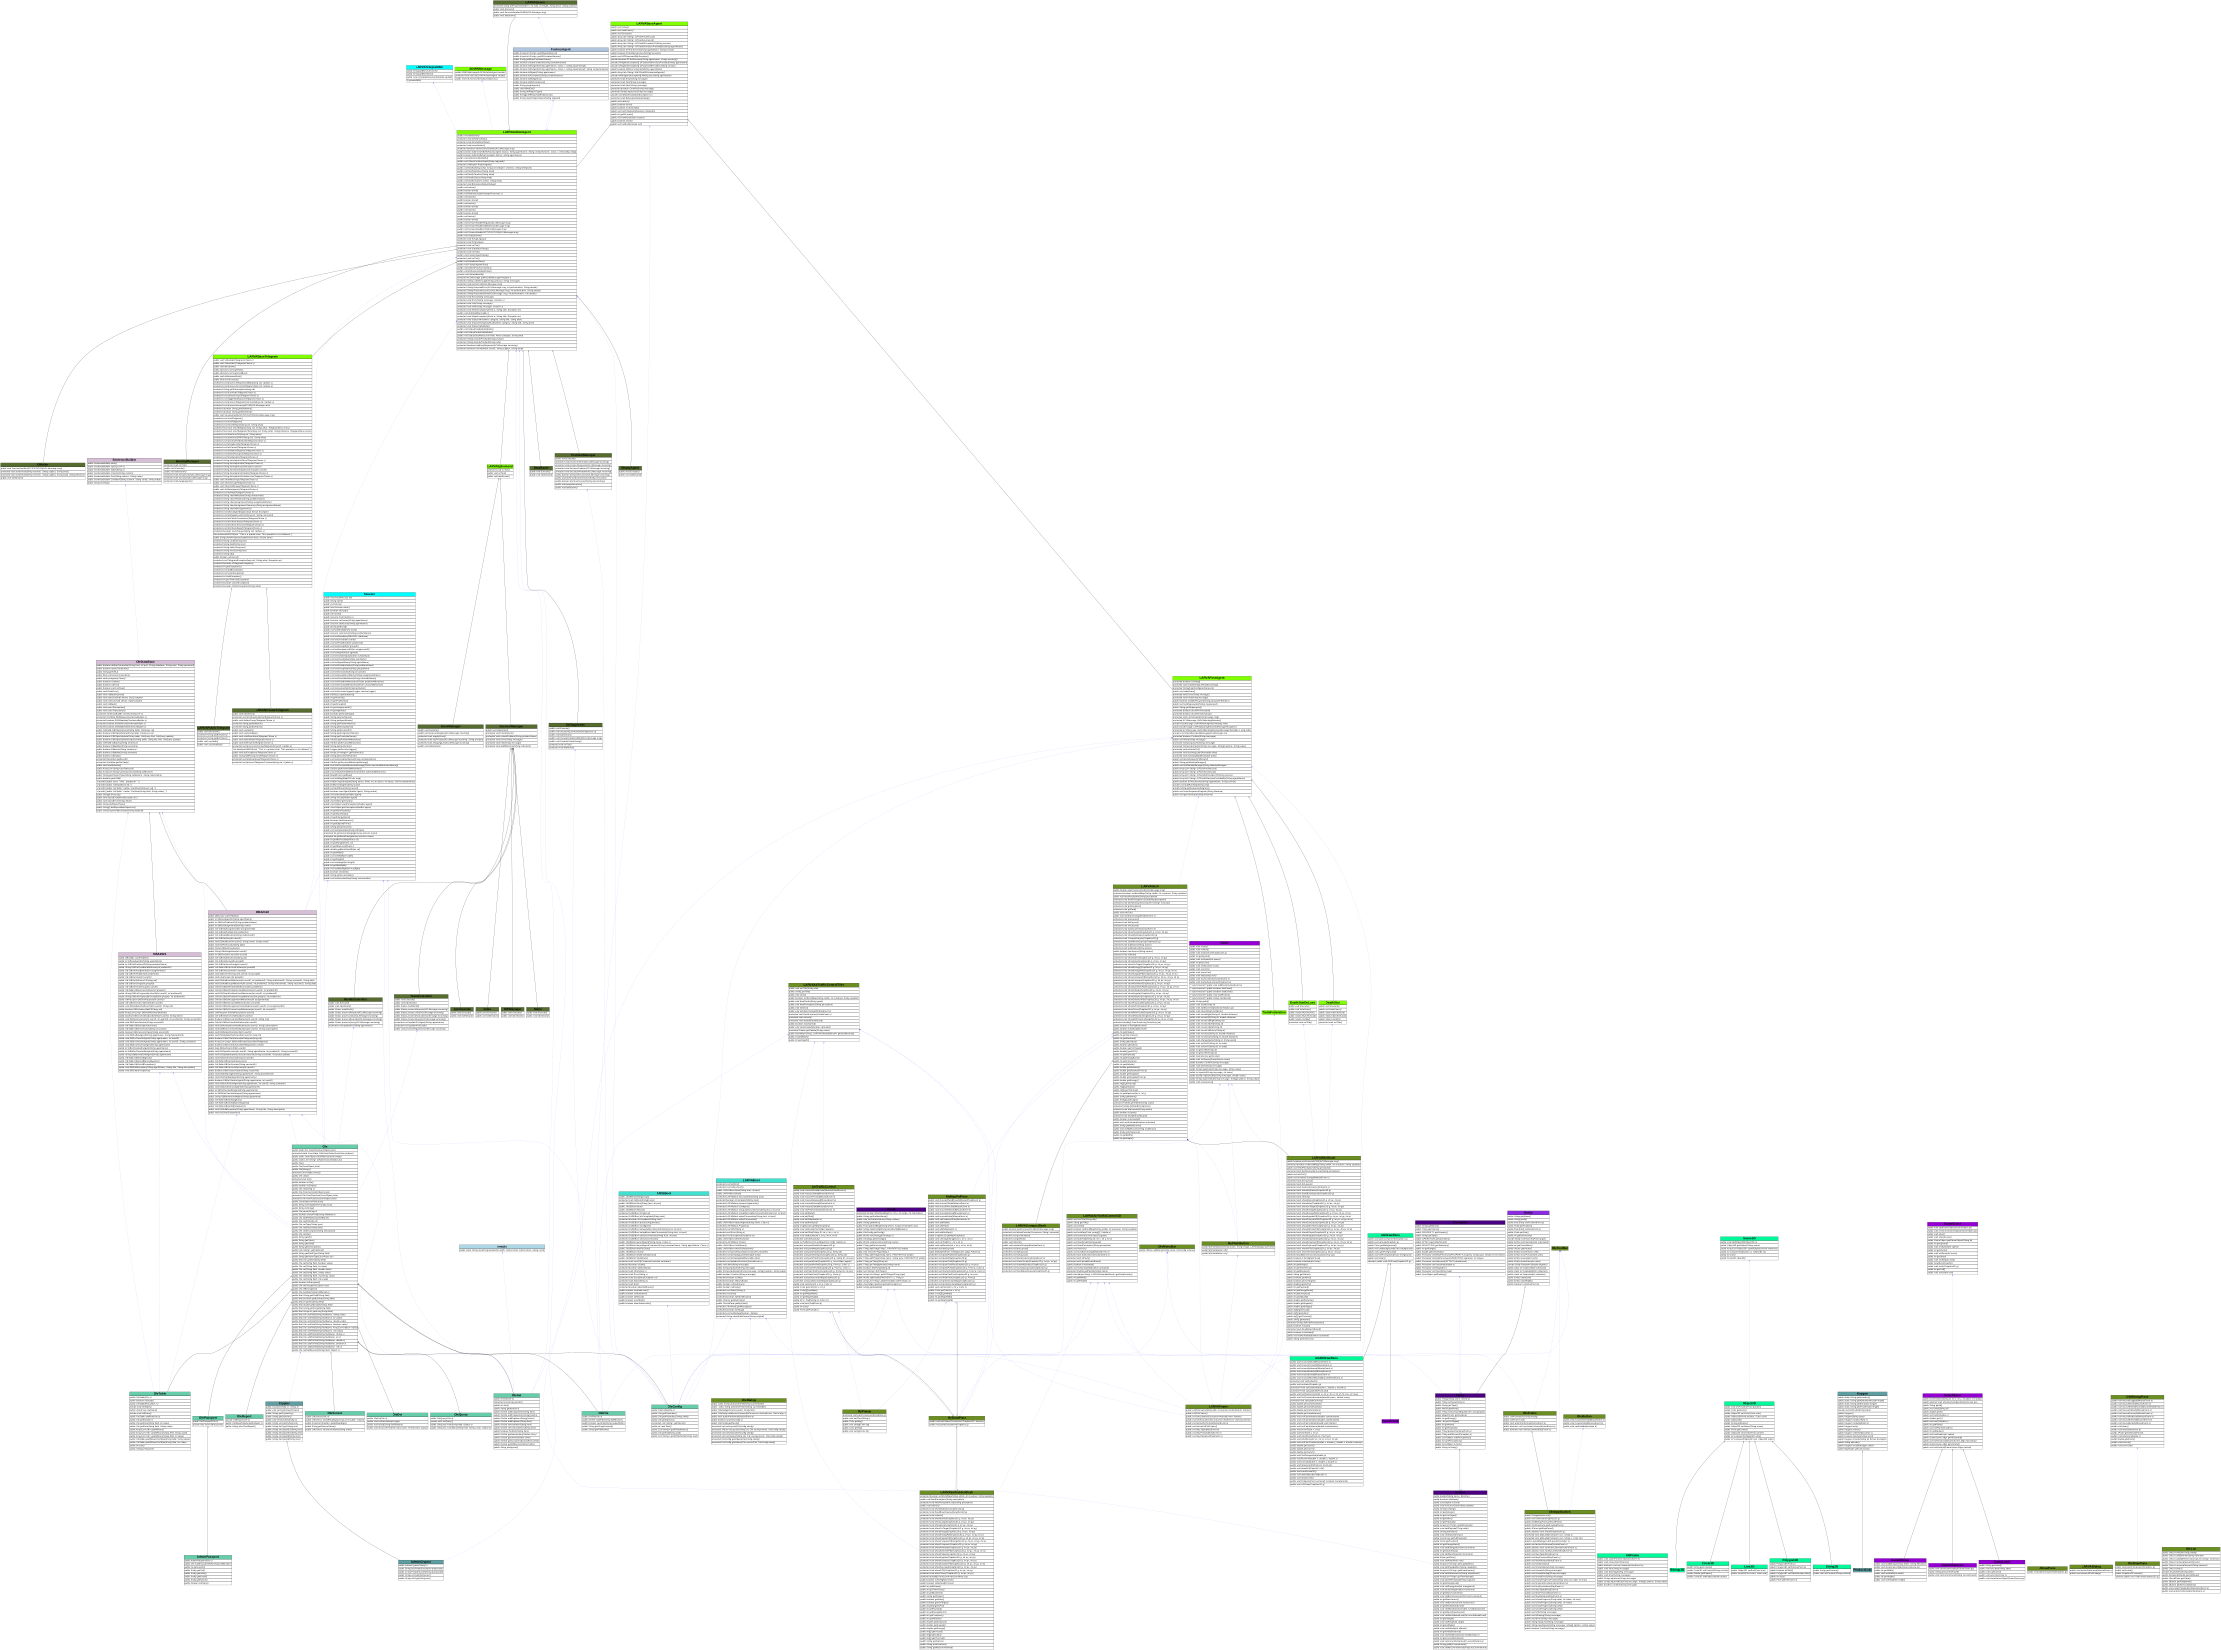 digraph graphname {
     rankdir="BT"
dpi=600
 size="16,11!";
 margin=0;
ADMINMessage ADMINMessage [shape=plain, label=<<table border="0" cellborder="1" cellspacing="0"><tr><td bgcolor="Chartreuse"><FONT face="Arial" POINT-SIZE= "24"><b>ADMINMessage</b></FONT></td></tr>
<tr><td align="left"><FONT face="Arial" POINT-SIZE= "18"><i>public ADMINMessage(LARVAAdminAgent sender)</i></FONT></td></tr>
<tr><td align="left"><FONT face="Arial" POINT-SIZE= "18"><i>protected final void init(LARVAAdminAgent sender)</i></FONT></td></tr>
<tr><td align="left"><FONT face="Arial" POINT-SIZE= "18"><i>public void setJsonContent(JsonObject jso)</i></FONT></td></tr>
</table>>]
DeathStar DeathStar [shape=plain, label=<<table border="0" cellborder="1" cellspacing="0"><tr><td bgcolor="Chartreuse"><FONT face="Arial" POINT-SIZE= "24"><b>DeathStar</b></FONT></td></tr>
<tr><td align="left"><FONT face="Arial" POINT-SIZE= "18"><i>public void Execute()</i></FONT></td></tr>
<tr><td align="left"><FONT face="Arial" POINT-SIZE= "18"><i>public void takeDown()</i></FONT></td></tr>
<tr><td align="left"><FONT face="Arial" POINT-SIZE= "18"><i>public Status MyCheckin()</i></FONT></td></tr>
<tr><td align="left"><FONT face="Arial" POINT-SIZE= "18"><i>public Status MyCheckout()</i></FONT></td></tr>
<tr><td align="left"><FONT face="Arial" POINT-SIZE= "18"><i>public Status myIdle()</i></FONT></td></tr>
<tr><td align="left"><FONT face="Arial" POINT-SIZE= "18"><i>protected void setTitle()</i></FONT></td></tr>
</table>>]
DeathStarDeLuxe DeathStarDeLuxe [shape=plain, label=<<table border="0" cellborder="1" cellspacing="0"><tr><td bgcolor="Chartreuse"><FONT face="Arial" POINT-SIZE= "24"><b>DeathStarDeLuxe</b></FONT></td></tr>
<tr><td align="left"><FONT face="Arial" POINT-SIZE= "18"><i>public void Execute()</i></FONT></td></tr>
<tr><td align="left"><FONT face="Arial" POINT-SIZE= "18"><i>public void takeDown()</i></FONT></td></tr>
<tr><td align="left"><FONT face="Arial" POINT-SIZE= "18"><i>public Status MyCheckin()</i></FONT></td></tr>
<tr><td align="left"><FONT face="Arial" POINT-SIZE= "18"><i>public Status MyCheckout()</i></FONT></td></tr>
<tr><td align="left"><FONT face="Arial" POINT-SIZE= "18"><i>public Status myIdle()</i></FONT></td></tr>
<tr><td align="left"><FONT face="Arial" POINT-SIZE= "18"><i>protected void setTitle()</i></FONT></td></tr>
</table>>]
LARVAAdminAgent LARVAAdminAgent [shape=plain, label=<<table border="0" cellborder="1" cellspacing="0"><tr><td bgcolor="Chartreuse"><FONT face="Arial" POINT-SIZE= "24"><b>LARVAAdminAgent</b></FONT></td></tr>
<tr><td align="left"><FONT face="Arial" POINT-SIZE= "18"><i>public void takeDown()</i></FONT></td></tr>
<tr><td align="left"><FONT face="Arial" POINT-SIZE= "18"><i>protected void doRebootNow()</i></FONT></td></tr>
<tr><td align="left"><FONT face="Arial" POINT-SIZE= "18"><i>protected void doShutdownNow()</i></FONT></td></tr>
<tr><td align="left"><FONT face="Arial" POINT-SIZE= "18"><i>protected void pressReturn()</i></FONT></td></tr>
<tr><td align="left"><FONT face="Arial" POINT-SIZE= "18"><i>protected boolean AdminCheckSender(ACLMessage msg)</i></FONT></td></tr>
<tr><td align="left"><FONT face="Arial" POINT-SIZE= "18"><i>public boolean AdminGiveBirth(FactoryAgent factory, String agentname, String containername, Class c, OleConfig config)</i></FONT></td></tr>
<tr><td align="left"><FONT face="Arial" POINT-SIZE= "18"><i>public boolean AdminKill(FactoryAgent factory, String agentname)</i></FONT></td></tr>
<tr><td align="left"><FONT face="Arial" POINT-SIZE= "18"><i>public void AdminConfirmBirth()</i></FONT></td></tr>
<tr><td align="left"><FONT face="Arial" POINT-SIZE= "18"><i>public void AdminConfirmDeath(String replywith)</i></FONT></td></tr>
<tr><td align="left"><FONT face="Arial" POINT-SIZE= "18"><i>protected OleReport ReportAgent()</i></FONT></td></tr>
<tr><td align="left"><FONT face="Arial" POINT-SIZE= "18"><i>public void Notify(String what, ArrayList&lt;Integer&gt; UserIDs, String inReplyTo)</i></FONT></td></tr>
<tr><td align="left"><FONT face="Arial" POINT-SIZE= "18"><i>public void NotifyReferee(String what)</i></FONT></td></tr>
<tr><td align="left"><FONT face="Arial" POINT-SIZE= "18"><i>public void NotifyTeacher(String what)</i></FONT></td></tr>
<tr><td align="left"><FONT face="Arial" POINT-SIZE= "18"><i>public void NotifyClass(String what)</i></FONT></td></tr>
<tr><td align="left"><FONT face="Arial" POINT-SIZE= "18"><i>public void NotifyUser(int userID, String what)</i></FONT></td></tr>
<tr><td align="left"><FONT face="Arial" POINT-SIZE= "18"><i>protected void BehaviourDefaultSetup()</i></FONT></td></tr>
<tr><td align="left"><FONT face="Arial" POINT-SIZE= "18"><i>public void action()</i></FONT></td></tr>
<tr><td align="left"><FONT face="Arial" POINT-SIZE= "18"><i>public boolean done()</i></FONT></td></tr>
<tr><td align="left"><FONT face="Arial" POINT-SIZE= "18"><i>public void BehaviourSplitSsetup(Processes t)</i></FONT></td></tr>
<tr><td align="left"><FONT face="Arial" POINT-SIZE= "18"><i>public void action()</i></FONT></td></tr>
<tr><td align="left"><FONT face="Arial" POINT-SIZE= "18"><i>public boolean done()</i></FONT></td></tr>
<tr><td align="left"><FONT face="Arial" POINT-SIZE= "18"><i>public void action()</i></FONT></td></tr>
<tr><td align="left"><FONT face="Arial" POINT-SIZE= "18"><i>public boolean done()</i></FONT></td></tr>
<tr><td align="left"><FONT face="Arial" POINT-SIZE= "18"><i>public void action()</i></FONT></td></tr>
<tr><td align="left"><FONT face="Arial" POINT-SIZE= "18"><i>public boolean done()</i></FONT></td></tr>
<tr><td align="left"><FONT face="Arial" POINT-SIZE= "18"><i>public void action()</i></FONT></td></tr>
<tr><td align="left"><FONT face="Arial" POINT-SIZE= "18"><i>public boolean done()</i></FONT></td></tr>
<tr><td align="left"><FONT face="Arial" POINT-SIZE= "18"><i>public void ServiceHandlerRegular(ACLMessage msg)</i></FONT></td></tr>
<tr><td align="left"><FONT face="Arial" POINT-SIZE= "18"><i>public void ServiceHandlerADMIN(ACLMessage msg)</i></FONT></td></tr>
<tr><td align="left"><FONT face="Arial" POINT-SIZE= "18"><i>public void ServiceHandlerXUI(ACLMessage msg)</i></FONT></td></tr>
<tr><td align="left"><FONT face="Arial" POINT-SIZE= "18"><i>public void ServiceHandlerNOTIFICATION(ACLMessage msg)</i></FONT></td></tr>
<tr><td align="left"><FONT face="Arial" POINT-SIZE= "18"><i>public void SetupAdmin()</i></FONT></td></tr>
<tr><td align="left"><FONT face="Arial" POINT-SIZE= "18"><i>protected void SetupLegacy()</i></FONT></td></tr>
<tr><td align="left"><FONT face="Arial" POINT-SIZE= "18"><i>protected void PingSetup()</i></FONT></td></tr>
<tr><td align="left"><FONT face="Arial" POINT-SIZE= "18"><i>protected void onTick()</i></FONT></td></tr>
<tr><td align="left"><FONT face="Arial" POINT-SIZE= "18"><i>protected void DataBaseSetup()</i></FONT></td></tr>
<tr><td align="left"><FONT face="Arial" POINT-SIZE= "18"><i>protected void onTick()</i></FONT></td></tr>
<tr><td align="left"><FONT face="Arial" POINT-SIZE= "18"><i>public void FactoryAgentSetup()</i></FONT></td></tr>
<tr><td align="left"><FONT face="Arial" POINT-SIZE= "18"><i>protected void onTick()</i></FONT></td></tr>
<tr><td align="left"><FONT face="Arial" POINT-SIZE= "18"><i>public void DataBaseClear()</i></FONT></td></tr>
<tr><td align="left"><FONT face="Arial" POINT-SIZE= "18"><i>public void FactoryAgentClear()</i></FONT></td></tr>
<tr><td align="left"><FONT face="Arial" POINT-SIZE= "18"><i>public void AdminProcessesClear()</i></FONT></td></tr>
<tr><td align="left"><FONT face="Arial" POINT-SIZE= "18"><i>public void BehaviourDefaultClear()</i></FONT></td></tr>
<tr><td align="left"><FONT face="Arial" POINT-SIZE= "18"><i>private void doValidateDB()</i></FONT></td></tr>
<tr><td align="left"><FONT face="Arial" POINT-SIZE= "18"><i>protected ACLMessage pullACLM(MessageTemplate t)</i></FONT></td></tr>
<tr><td align="left"><FONT face="Arial" POINT-SIZE= "18"><i>protected String colorMessage(String protocol, String message)</i></FONT></td></tr>
<tr><td align="left"><FONT face="Arial" POINT-SIZE= "18"><i>protected void pushACLM(ACLMessage msg)</i></FONT></td></tr>
<tr><td align="left"><FONT face="Arial" POINT-SIZE= "18"><i>protected String RespondError(ACLMessage msg, int performative, String details)</i></FONT></td></tr>
<tr><td align="left"><FONT face="Arial" POINT-SIZE= "18"><i>protected String RespondSuccess(ACLMessage msg, int performative, String details)</i></FONT></td></tr>
<tr><td align="left"><FONT face="Arial" POINT-SIZE= "18"><i>protected String RespondAdmin(ACLMessage msg, int performative, Ole details)</i></FONT></td></tr>
<tr><td align="left"><FONT face="Arial" POINT-SIZE= "18"><i>protected void Error(String message)</i></FONT></td></tr>
<tr><td align="left"><FONT face="Arial" POINT-SIZE= "18"><i>protected void Error(String message, Session s)</i></FONT></td></tr>
<tr><td align="left"><FONT face="Arial" POINT-SIZE= "18"><i>protected void Info(String message)</i></FONT></td></tr>
<tr><td align="left"><FONT face="Arial" POINT-SIZE= "18"><i>protected void Info(String message, Session s)</i></FONT></td></tr>
<tr><td align="left"><FONT face="Arial" POINT-SIZE= "18"><i>protected void MinorException(Alerts a, String title, Exception ex)</i></FONT></td></tr>
<tr><td align="left"><FONT face="Arial" POINT-SIZE= "18"><i>public void doShield(Runnable r)</i></FONT></td></tr>
<tr><td align="left"><FONT face="Arial" POINT-SIZE= "18"><i>protected void MajorException(Alerts a, String title, Exception ex)</i></FONT></td></tr>
<tr><td align="left"><FONT face="Arial" POINT-SIZE= "18"><i>protected void StatusAlert(Alerts category, String title, String alert)</i></FONT></td></tr>
<tr><td align="left"><FONT face="Arial" POINT-SIZE= "18"><i>protected void StatusEmergencyMode(Alerts category, String title, String alert)</i></FONT></td></tr>
<tr><td align="left"><FONT face="Arial" POINT-SIZE= "18"><i>protected void StatusSafeMode()</i></FONT></td></tr>
<tr><td align="left"><FONT face="Arial" POINT-SIZE= "18"><i>public void StatusDisableSafeMode()</i></FONT></td></tr>
<tr><td align="left"><FONT face="Arial" POINT-SIZE= "18"><i>public void StatusEnableSafeMode()</i></FONT></td></tr>
<tr><td align="left"><FONT face="Arial" POINT-SIZE= "18"><i>public void StatusSet(AlertsLevel level, Alerts category, String alert)</i></FONT></td></tr>
<tr><td align="left"><FONT face="Arial" POINT-SIZE= "18"><i>protected String encodeProduct(String product)</i></FONT></td></tr>
<tr><td align="left"><FONT face="Arial" POINT-SIZE= "18"><i>protected String decodeProduct(String code)</i></FONT></td></tr>
<tr><td align="left"><FONT face="Arial" POINT-SIZE= "18"><i>protected boolean tooManyRequests(ACLMessage incoming)</i></FONT></td></tr>
<tr><td align="left"><FONT face="Arial" POINT-SIZE= "18"><i>protected boolean toGmailer(int userID, String subject, String body)</i></FONT></td></tr>
</table>>]
LARVABaseAgent LARVABaseAgent [shape=plain, label=<<table border="0" cellborder="1" cellspacing="0"><tr><td bgcolor="Chartreuse"><FONT face="Arial" POINT-SIZE= "24"><b>LARVABaseAgent</b></FONT></td></tr>
<tr><td align="left"><FONT face="Arial" POINT-SIZE= "18"><i>public void setup()</i></FONT></td></tr>
<tr><td align="left"><FONT face="Arial" POINT-SIZE= "18"><i>public void takeDown()</i></FONT></td></tr>
<tr><td align="left"><FONT face="Arial" POINT-SIZE= "18"><i>public void Execute()</i></FONT></td></tr>
<tr><td align="left"><FONT face="Arial" POINT-SIZE= "18"><i>public ArrayList&lt;String&gt; DFGetProviderList()</i></FONT></td></tr>
<tr><td align="left"><FONT face="Arial" POINT-SIZE= "18"><i>public ArrayList&lt;String&gt; DFGetServiceList()</i></FONT></td></tr>
<tr><td align="left"><FONT face="Arial" POINT-SIZE= "18"><i>public ArrayList&lt;String&gt; DFGetAllProvidersOf(String service)</i></FONT></td></tr>
<tr><td align="left"><FONT face="Arial" POINT-SIZE= "18"><i>public ArrayList&lt;String&gt; DFGetAllServicesProvidedBy(String agentName)</i></FONT></td></tr>
<tr><td align="left"><FONT face="Arial" POINT-SIZE= "18"><i>public boolean DFHasService(String agentName, String service)</i></FONT></td></tr>
<tr><td align="left"><FONT face="Arial" POINT-SIZE= "18"><i>public boolean DFSetMyServices(String[] services)</i></FONT></td></tr>
<tr><td align="left"><FONT face="Arial" POINT-SIZE= "18"><i>public void DFRemoveAllMyServices()</i></FONT></td></tr>
<tr><td align="left"><FONT face="Arial" POINT-SIZE= "18"><i>private boolean DFSetServices(String agentname, String services[])</i></FONT></td></tr>
<tr><td align="left"><FONT face="Arial" POINT-SIZE= "18"><i>private DFAgentDescription[] DFQueryAllServicesProvided(String agentname)</i></FONT></td></tr>
<tr><td align="left"><FONT face="Arial" POINT-SIZE= "18"><i>private DFAgentDescription[] DFQueryAllProviders(String service)</i></FONT></td></tr>
<tr><td align="left"><FONT face="Arial" POINT-SIZE= "18"><i>public boolean AMSIsConnected(String agentName)</i></FONT></td></tr>
<tr><td align="left"><FONT face="Arial" POINT-SIZE= "18"><i>public ArrayList&lt;String&gt; AMSGetAllConnectedAgents()</i></FONT></td></tr>
<tr><td align="left"><FONT face="Arial" POINT-SIZE= "18"><i>private AMSAgentDescription[] AMSQuery(String agentname)</i></FONT></td></tr>
<tr><td align="left"><FONT face="Arial" POINT-SIZE= "18"><i>protected void Error(String message)</i></FONT></td></tr>
<tr><td align="left"><FONT face="Arial" POINT-SIZE= "18"><i>protected void Info(String message)</i></FONT></td></tr>
<tr><td align="left"><FONT face="Arial" POINT-SIZE= "18"><i>protected void Alert(String message)</i></FONT></td></tr>
<tr><td align="left"><FONT face="Arial" POINT-SIZE= "18"><i>protected boolean Confirm(String message)</i></FONT></td></tr>
<tr><td align="left"><FONT face="Arial" POINT-SIZE= "18"><i>protected String inputLine(String message)</i></FONT></td></tr>
<tr><td align="left"><FONT face="Arial" POINT-SIZE= "18"><i>private void MinorException(Exception ex)</i></FONT></td></tr>
<tr><td align="left"><FONT face="Arial" POINT-SIZE= "18"><i>protected void BehaviourDefaultSetup()</i></FONT></td></tr>
<tr><td align="left"><FONT face="Arial" POINT-SIZE= "18"><i>public void action()</i></FONT></td></tr>
<tr><td align="left"><FONT face="Arial" POINT-SIZE= "18"><i>public boolean done()</i></FONT></td></tr>
<tr><td align="left"><FONT face="Arial" POINT-SIZE= "18"><i>public boolean isCheckedin()</i></FONT></td></tr>
<tr><td align="left"><FONT face="Arial" POINT-SIZE= "18"><i>public void setCheckedin(boolean checkedin)</i></FONT></td></tr>
<tr><td align="left"><FONT face="Arial" POINT-SIZE= "18"><i>public int getNCycles()</i></FONT></td></tr>
<tr><td align="left"><FONT face="Arial" POINT-SIZE= "18"><i>public void setNcycles(int ncycles)</i></FONT></td></tr>
<tr><td align="left"><FONT face="Arial" POINT-SIZE= "18"><i>public boolean isExit()</i></FONT></td></tr>
<tr><td align="left"><FONT face="Arial" POINT-SIZE= "18"><i>public void setExit(boolean exit)</i></FONT></td></tr>
</table>>]
LARVABaseTelegram LARVABaseTelegram [shape=plain, label=<<table border="0" cellborder="1" cellspacing="0"><tr><td bgcolor="Chartreuse"><FONT face="Arial" POINT-SIZE= "24"><b>LARVABaseTelegram</b></FONT></td></tr>
<tr><td align="left"><FONT face="Arial" POINT-SIZE= "18"><i>public void Scheduler(TelegramChoice c)</i></FONT></td></tr>
<tr><td align="left"><FONT face="Arial" POINT-SIZE= "18"><i>public void Scheduler2(TelegramChoice c)</i></FONT></td></tr>
<tr><td align="left"><FONT face="Arial" POINT-SIZE= "18"><i>public void takeDown()</i></FONT></td></tr>
<tr><td align="left"><FONT face="Arial" POINT-SIZE= "18"><i>public abstract void sayHello();</i></FONT></td></tr>
<tr><td align="left"><FONT face="Arial" POINT-SIZE= "18"><i>public abstract void sayGoodBye();</i></FONT></td></tr>
<tr><td align="left"><FONT face="Arial" POINT-SIZE= "18"><i>public void doResumeWork()</i></FONT></td></tr>
<tr><td align="left"><FONT face="Arial" POINT-SIZE= "18"><i>public final void Execute()</i></FONT></td></tr>
<tr><td align="left"><FONT face="Arial" POINT-SIZE= "18"><i>protected void processTelegramCallBack(long cid, Update u)</i></FONT></td></tr>
<tr><td align="left"><FONT face="Arial" POINT-SIZE= "18"><i>protected void processIncomingTelegram(long cid, Update u)</i></FONT></td></tr>
<tr><td align="left"><FONT face="Arial" POINT-SIZE= "18"><i>protected String getSubscriptions(long cid)</i></FONT></td></tr>
<tr><td align="left"><FONT face="Arial" POINT-SIZE= "18"><i>protected void euroVote(TelegramChoice c)</i></FONT></td></tr>
<tr><td align="left"><FONT face="Arial" POINT-SIZE= "18"><i>protected void selectGroup(TelegramChoice c)</i></FONT></td></tr>
<tr><td align="left"><FONT face="Arial" POINT-SIZE= "18"><i>protected void toggleNotification(TelegramChoice c)</i></FONT></td></tr>
<tr><td align="left"><FONT face="Arial" POINT-SIZE= "18"><i>protected void processTelegramCommand(long cid, Update u)</i></FONT></td></tr>
<tr><td align="left"><FONT face="Arial" POINT-SIZE= "18"><i>protected void processIncomingACLM(ACLMessage aclu)</i></FONT></td></tr>
<tr><td align="left"><FONT face="Arial" POINT-SIZE= "18"><i>protected abstract String getBotName();</i></FONT></td></tr>
<tr><td align="left"><FONT face="Arial" POINT-SIZE= "18"><i>protected abstract String getBotToken();</i></FONT></td></tr>
<tr><td align="left"><FONT face="Arial" POINT-SIZE= "18"><i>public void ServiceHandlerNOTIFICATION(ACLMessage msg)</i></FONT></td></tr>
<tr><td align="left"><FONT face="Arial" POINT-SIZE= "18"><i>protected void startTelegram()</i></FONT></td></tr>
<tr><td align="left"><FONT face="Arial" POINT-SIZE= "18"><i>protected void endTelegram()</i></FONT></td></tr>
<tr><td align="left"><FONT face="Arial" POINT-SIZE= "18"><i>protected void sendTelegram(long cid, String what)</i></FONT></td></tr>
<tr><td align="left"><FONT face="Arial" POINT-SIZE= "18"><i>protected final void sendTelegram(long cid, String what, TelegramMenu menu)</i></FONT></td></tr>
<tr><td align="left"><FONT face="Arial" POINT-SIZE= "18"><i>protected final void sendTelegramPhoto(long cid, String what, String filename, TelegramMenu menu)</i></FONT></td></tr>
<tr><td align="left"><FONT face="Arial" POINT-SIZE= "18"><i>protected void doInformOK(long cid, String what)</i></FONT></td></tr>
<tr><td align="left"><FONT face="Arial" POINT-SIZE= "18"><i>protected void doInformERROR(long cid, String what)</i></FONT></td></tr>
<tr><td align="left"><FONT face="Arial" POINT-SIZE= "18"><i>protected void doCleanHelloWorld(TelegramChoice c)</i></FONT></td></tr>
<tr><td align="left"><FONT face="Arial" POINT-SIZE= "18"><i>protected void doSubscribe(TelegramChoice c)</i></FONT></td></tr>
<tr><td align="left"><FONT face="Arial" POINT-SIZE= "18"><i>protected void doCancel(TelegramChoice c)</i></FONT></td></tr>
<tr><td align="left"><FONT face="Arial" POINT-SIZE= "18"><i>protected void doBannedAgents(TelegramChoice c)</i></FONT></td></tr>
<tr><td align="left"><FONT face="Arial" POINT-SIZE= "18"><i>protected void doGetPassport(TelegramChoice c)</i></FONT></td></tr>
<tr><td align="left"><FONT face="Arial" POINT-SIZE= "18"><i>protected void doAnalytics(TelegramChoice c)</i></FONT></td></tr>
<tr><td align="left"><FONT face="Arial" POINT-SIZE= "18"><i>protected String doAnalyticsClass(TelegramChoice c)</i></FONT></td></tr>
<tr><td align="left"><FONT face="Arial" POINT-SIZE= "18"><i>protected String doAnalyticsMe(TelegramChoice c)</i></FONT></td></tr>
<tr><td align="left"><FONT face="Arial" POINT-SIZE= "18"><i>protected String doAnalyticsSummary(int userID)</i></FONT></td></tr>
<tr><td align="left"><FONT face="Arial" POINT-SIZE= "18"><i>protected String doShortAnalyticsSummary(int userID)</i></FONT></td></tr>
<tr><td align="left"><FONT face="Arial" POINT-SIZE= "18"><i>protected String doAnalyticsProblem(TelegramChoice c)</i></FONT></td></tr>
<tr><td align="left"><FONT face="Arial" POINT-SIZE= "18"><i>protected String doAnalyticsProblemUser(TelegramChoice c)</i></FONT></td></tr>
<tr><td align="left"><FONT face="Arial" POINT-SIZE= "18"><i>public void ShowMyGroup(TelegramChoice c)</i></FONT></td></tr>
<tr><td align="left"><FONT face="Arial" POINT-SIZE= "18"><i>public void ShowGroup(TelegramChoice c)</i></FONT></td></tr>
<tr><td align="left"><FONT face="Arial" POINT-SIZE= "18"><i>public void ShowOldGroup(TelegramChoice c)</i></FONT></td></tr>
<tr><td align="left"><FONT face="Arial" POINT-SIZE= "18"><i>public void doShowAgents(TelegramChoice c)</i></FONT></td></tr>
<tr><td align="left"><FONT face="Arial" POINT-SIZE= "18"><i>protected void doHelp(TelegramChoice c)</i></FONT></td></tr>
<tr><td align="left"><FONT face="Arial" POINT-SIZE= "18"><i>protected String showMilestone(String milestoneID)</i></FONT></td></tr>
<tr><td align="left"><FONT face="Arial" POINT-SIZE= "18"><i>protected String showProblem(String problemName)</i></FONT></td></tr>
<tr><td align="left"><FONT face="Arial" POINT-SIZE= "18"><i>protected String showAssignment(String assignmentName)</i></FONT></td></tr>
<tr><td align="left"><FONT face="Arial" POINT-SIZE= "18"><i>protected String showAssignmentSummary(String assignmentName)</i></FONT></td></tr>
<tr><td align="left"><FONT face="Arial" POINT-SIZE= "18"><i>protected String showAllAssignments()</i></FONT></td></tr>
<tr><td align="left"><FONT face="Arial" POINT-SIZE= "18"><i>protected void checkAgentDiagnostic() throws Exception</i></FONT></td></tr>
<tr><td align="left"><FONT face="Arial" POINT-SIZE= "18"><i>protected void doDiagnoseLARVA(long cid, String command)</i></FONT></td></tr>
<tr><td align="left"><FONT face="Arial" POINT-SIZE= "18"><i>protected void doCheckConnection(TelegramChoice c)</i></FONT></td></tr>
<tr><td align="left"><FONT face="Arial" POINT-SIZE= "18"><i>protected void doCheckStatus(TelegramChoice c)</i></FONT></td></tr>
<tr><td align="left"><FONT face="Arial" POINT-SIZE= "18"><i>protected void doCheckServices(TelegramChoice c)</i></FONT></td></tr>
<tr><td align="left"><FONT face="Arial" POINT-SIZE= "18"><i>protected void doCheckReport(TelegramChoice c)</i></FONT></td></tr>
<tr><td align="left"><FONT face="Arial" POINT-SIZE= "18"><i>protected boolean storePassport(long cid, Update u)</i></FONT></td></tr>
<tr><td align="left"><FONT face="Arial" POINT-SIZE= "18"><i>this.doInformERROR(cid, "This is a private chat. This operation is not allowed.");</i></FONT></td></tr>
<tr><td align="left"><FONT face="Arial" POINT-SIZE= "18"><i>public String showProgressDetail(OleSet total, OleSet done)</i></FONT></td></tr>
<tr><td align="left"><FONT face="Arial" POINT-SIZE= "18"><i>protected String under(String text)</i></FONT></td></tr>
<tr><td align="left"><FONT face="Arial" POINT-SIZE= "18"><i>protected String bold(String text)</i></FONT></td></tr>
<tr><td align="left"><FONT face="Arial" POINT-SIZE= "18"><i>protected String italic(String text)</i></FONT></td></tr>
<tr><td align="left"><FONT face="Arial" POINT-SIZE= "18"><i>protected String mono(String text)</i></FONT></td></tr>
<tr><td align="left"><FONT face="Arial" POINT-SIZE= "18"><i>protected String tab()</i></FONT></td></tr>
<tr><td align="left"><FONT face="Arial" POINT-SIZE= "18"><i>public boolean amILocal()</i></FONT></td></tr>
<tr><td align="left"><FONT face="Arial" POINT-SIZE= "18"><i>protected void TelegramException(long cid, String what, Exception ex)</i></FONT></td></tr>
<tr><td align="left"><FONT face="Arial" POINT-SIZE= "18"><i>protected boolean isTelegramException()</i></FONT></td></tr>
<tr><td align="left"><FONT face="Arial" POINT-SIZE= "18"><i>protected int getExceptions()</i></FONT></td></tr>
<tr><td align="left"><FONT face="Arial" POINT-SIZE= "18"><i>protected void addException()</i></FONT></td></tr>
<tr><td align="left"><FONT face="Arial" POINT-SIZE= "18"><i>protected void resetException()</i></FONT></td></tr>
<tr><td align="left"><FONT face="Arial" POINT-SIZE= "18"><i>protected int limitException()</i></FONT></td></tr>
<tr><td align="left"><FONT face="Arial" POINT-SIZE= "18"><i>protected int getTimeOutException()</i></FONT></td></tr>
<tr><td align="left"><FONT face="Arial" POINT-SIZE= "18"><i>protected boolean cancelException()</i></FONT></td></tr>
<tr><td align="left"><FONT face="Arial" POINT-SIZE= "18"><i>protected boolean checkExceptions(String what)</i></FONT></td></tr>
</table>>]
LARVAEphemeral LARVAEphemeral [shape=plain, label=<<table border="0" cellborder="1" cellspacing="0"><tr><td bgcolor="Chartreuse"><FONT face="Arial" POINT-SIZE= "24"><b>LARVAEphemeral</b></FONT></td></tr>
<tr><td align="left"><FONT face="Arial" POINT-SIZE= "18"><i>protected void onTick()</i></FONT></td></tr>
<tr><td align="left"><FONT face="Arial" POINT-SIZE= "18"><i>public void unTick()</i></FONT></td></tr>
<tr><td align="left"><FONT face="Arial" POINT-SIZE= "18"><i>public void takeDown()</i></FONT></td></tr>
</table>>]
LARVAFirstAgent LARVAFirstAgent [shape=plain, label=<<table border="0" cellborder="1" cellspacing="0"><tr><td bgcolor="Chartreuse"><FONT face="Arial" POINT-SIZE= "24"><b>LARVAFirstAgent</b></FONT></td></tr>
<tr><td align="left"><FONT face="Arial" POINT-SIZE= "18"><i>protected boolean isSwing()</i></FONT></td></tr>
<tr><td align="left"><FONT face="Arial" POINT-SIZE= "18"><i>protected void enableDeepLARVAMonitoring()</i></FONT></td></tr>
<tr><td align="left"><FONT face="Arial" POINT-SIZE= "18"><i>protected String[] getConfiguredSensors()</i></FONT></td></tr>
<tr><td align="left"><FONT face="Arial" POINT-SIZE= "18"><i>public void takeDown()</i></FONT></td></tr>
<tr><td align="left"><FONT face="Arial" POINT-SIZE= "18"><i>protected void Error(String message)</i></FONT></td></tr>
<tr><td align="left"><FONT face="Arial" POINT-SIZE= "18"><i>protected void Info(String message)</i></FONT></td></tr>
<tr><td align="left"><FONT face="Arial" POINT-SIZE= "18"><i>public boolean loadMyPassport(String passportFileName)</i></FONT></td></tr>
<tr><td align="left"><FONT face="Arial" POINT-SIZE= "18"><i>public void setMypassport(String mypassport)</i></FONT></td></tr>
<tr><td align="left"><FONT face="Arial" POINT-SIZE= "18"><i>public String getMypassport()</i></FONT></td></tr>
<tr><td align="left"><FONT face="Arial" POINT-SIZE= "18"><i>protected boolean doLARVACheckin()</i></FONT></td></tr>
<tr><td align="left"><FONT face="Arial" POINT-SIZE= "18"><i>protected boolean doLARVACheckout()</i></FONT></td></tr>
<tr><td align="left"><FONT face="Arial" POINT-SIZE= "18"><i>protected void LARVAsend(ACLMessage msg)</i></FONT></td></tr>
<tr><td align="left"><FONT face="Arial" POINT-SIZE= "18"><i>protected ACLMessage LARVAblockingReceive()</i></FONT></td></tr>
<tr><td align="left"><FONT face="Arial" POINT-SIZE= "18"><i>private ACLMessage LARVAblockingReceive(long milis)</i></FONT></td></tr>
<tr><td align="left"><FONT face="Arial" POINT-SIZE= "18"><i>public ACLMessage LARVAblockingReceive(MessageTemplate t)</i></FONT></td></tr>
<tr><td align="left"><FONT face="Arial" POINT-SIZE= "18"><i>protected ACLMessage LARVAblockingReceive(MessageTemplate t, long milis)</i></FONT></td></tr>
<tr><td align="left"><FONT face="Arial" POINT-SIZE= "18"><i>private void checkReceivedMessage(ACLMessage res)</i></FONT></td></tr>
<tr><td align="left"><FONT face="Arial" POINT-SIZE= "18"><i>protected boolean Confirm(String message)</i></FONT></td></tr>
<tr><td align="left"><FONT face="Arial" POINT-SIZE= "18"><i>public void Alert(String message)</i></FONT></td></tr>
<tr><td align="left"><FONT face="Arial" POINT-SIZE= "18"><i>protected String inputLine(String message)</i></FONT></td></tr>
<tr><td align="left"><FONT face="Arial" POINT-SIZE= "18"><i>protected String inputSelect(String message, String[] options, String value)</i></FONT></td></tr>
<tr><td align="left"><FONT face="Arial" POINT-SIZE= "18"><i>protected void refreshGUI()</i></FONT></td></tr>
<tr><td align="left"><FONT face="Arial" POINT-SIZE= "18"><i>protected void doSwingLater(Runnable what)</i></FONT></td></tr>
<tr><td align="left"><FONT face="Arial" POINT-SIZE= "18"><i>protected void doSwingWait(Runnable what)</i></FONT></td></tr>
<tr><td align="left"><FONT face="Arial" POINT-SIZE= "18"><i>public void doActivateLARVADash()</i></FONT></td></tr>
<tr><td align="left"><FONT face="Arial" POINT-SIZE= "18"><i>public String getIdentityManager()</i></FONT></td></tr>
<tr><td align="left"><FONT face="Arial" POINT-SIZE= "18"><i>public void setIdentityManager(String IdentityManager)</i></FONT></td></tr>
<tr><td align="left"><FONT face="Arial" POINT-SIZE= "18"><i>public ArrayList&lt;String&gt; DFGetProviderList()</i></FONT></td></tr>
<tr><td align="left"><FONT face="Arial" POINT-SIZE= "18"><i>public ArrayList&lt;String&gt; DFGetServiceList()</i></FONT></td></tr>
<tr><td align="left"><FONT face="Arial" POINT-SIZE= "18"><i>public ArrayList&lt;String&gt; DFGetAllProvidersOf(String service)</i></FONT></td></tr>
<tr><td align="left"><FONT face="Arial" POINT-SIZE= "18"><i>public ArrayList&lt;String&gt; DFGetAllServicesProvidedBy(String agentName)</i></FONT></td></tr>
<tr><td align="left"><FONT face="Arial" POINT-SIZE= "18"><i>public boolean DFHasService(String agentName, String service)</i></FONT></td></tr>
<tr><td align="left"><FONT face="Arial" POINT-SIZE= "18"><i>private void addRunStep(String step)</i></FONT></td></tr>
<tr><td align="left"><FONT face="Arial" POINT-SIZE= "18"><i>private String getSequenceDiagram()</i></FONT></td></tr>
<tr><td align="left"><FONT face="Arial" POINT-SIZE= "18"><i>public void saveSequenceDiagram(String filename)</i></FONT></td></tr>
<tr><td align="left"><FONT face="Arial" POINT-SIZE= "18"><i>public void getUserData(String welcome)</i></FONT></td></tr>
</table>>]
TradeFederation TradeFederation [shape=plain, label=<<table border="0" cellborder="1" cellspacing="0"><tr><td bgcolor="Chartreuse"><FONT face="Arial" POINT-SIZE= "24"><b>TradeFederation</b></FONT></td></tr>
</table>>]
AG3DDrawPane AG3DDrawPane [shape=plain, label=<<table border="0" cellborder="1" cellspacing="0"><tr><td bgcolor="MediumSpringGreen"><FONT face="Arial" POINT-SIZE= "24"><b>AG3DDrawPane</b></FONT></td></tr>
<tr><td align="left"><FONT face="Arial" POINT-SIZE= "18"><i>public void mouseClicked(MouseEvent e)</i></FONT></td></tr>
<tr><td align="left"><FONT face="Arial" POINT-SIZE= "18"><i>public void mousePressed(MouseEvent e)</i></FONT></td></tr>
<tr><td align="left"><FONT face="Arial" POINT-SIZE= "18"><i>public void mouseReleased(MouseEvent e)</i></FONT></td></tr>
<tr><td align="left"><FONT face="Arial" POINT-SIZE= "18"><i>public void mouseEntered(MouseEvent e)</i></FONT></td></tr>
<tr><td align="left"><FONT face="Arial" POINT-SIZE= "18"><i>public void mouseExited(MouseEvent e)</i></FONT></td></tr>
<tr><td align="left"><FONT face="Arial" POINT-SIZE= "18"><i>public void mouseWheelMoved(MouseWheelEvent e)</i></FONT></td></tr>
<tr><td align="left"><FONT face="Arial" POINT-SIZE= "18"><i>protected void setDefaults()</i></FONT></td></tr>
<tr><td align="left"><FONT face="Arial" POINT-SIZE= "18"><i>public void activate(Graphics g)</i></FONT></td></tr>
<tr><td align="left"><FONT face="Arial" POINT-SIZE= "18"><i>protected Point calculate3D(double x, double y, double z)</i></FONT></td></tr>
<tr><td align="left"><FONT face="Arial" POINT-SIZE= "18"><i>protected Point calculate3D(Point p3d)</i></FONT></td></tr>
<tr><td align="left"><FONT face="Arial" POINT-SIZE= "18"><i>public void SetPuertoVision(int xi, int yi, int xf, int yf, int resx, int resy)</i></FONT></td></tr>
<tr><td align="left"><FONT face="Arial" POINT-SIZE= "18"><i>public void SetPosicionEncuadre(double camx, double camy)</i></FONT></td></tr>
<tr><td align="left"><FONT face="Arial" POINT-SIZE= "18"><i>protected void calculateCamera()</i></FONT></td></tr>
<tr><td align="left"><FONT face="Arial" POINT-SIZE= "18"><i>public double getCamelevation()</i></FONT></td></tr>
<tr><td align="left"><FONT face="Arial" POINT-SIZE= "18"><i>public double getCamdeviation()</i></FONT></td></tr>
<tr><td align="left"><FONT face="Arial" POINT-SIZE= "18"><i>public double getCamrotation()</i></FONT></td></tr>
<tr><td align="left"><FONT face="Arial" POINT-SIZE= "18"><i>public double getCamdistance()</i></FONT></td></tr>
<tr><td align="left"><FONT face="Arial" POINT-SIZE= "18"><i>public void setCamelevation(double camelevation)</i></FONT></td></tr>
<tr><td align="left"><FONT face="Arial" POINT-SIZE= "18"><i>public void setCamdeviation(double camdeviation)</i></FONT></td></tr>
<tr><td align="left"><FONT face="Arial" POINT-SIZE= "18"><i>public void setCamrotation(double camrotation)</i></FONT></td></tr>
<tr><td align="left"><FONT face="Arial" POINT-SIZE= "18"><i>public void setCamdistance(double camdistance)</i></FONT></td></tr>
<tr><td align="left"><FONT face="Arial" POINT-SIZE= "18"><i>public void moveTo(int x, int y)</i></FONT></td></tr>
<tr><td align="left"><FONT face="Arial" POINT-SIZE= "18"><i>public void lineTo(int x, int y)</i></FONT></td></tr>
<tr><td align="left"><FONT face="Arial" POINT-SIZE= "18"><i>public void AG2DLine(Point p1, Point p2)</i></FONT></td></tr>
<tr><td align="left"><FONT face="Arial" POINT-SIZE= "18"><i>public void AG2DLine(int x1, int y1, int x2, int y2)</i></FONT></td></tr>
<tr><td align="left"><FONT face="Arial" POINT-SIZE= "18"><i>public void setCamPosition(double x, double y, double z, double rrotacion)</i></FONT></td></tr>
<tr><td align="left"><FONT face="Arial" POINT-SIZE= "18"><i>public double getCamX()</i></FONT></td></tr>
<tr><td align="left"><FONT face="Arial" POINT-SIZE= "18"><i>public double getCamY()</i></FONT></td></tr>
<tr><td align="left"><FONT face="Arial" POINT-SIZE= "18"><i>public double getCamZ()</i></FONT></td></tr>
<tr><td align="left"><FONT face="Arial" POINT-SIZE= "18"><i>public void SetPerspectiva(double p)</i></FONT></td></tr>
<tr><td align="left"><FONT face="Arial" POINT-SIZE= "18"><i>public void MoverA(double x, double y, double z)</i></FONT></td></tr>
<tr><td align="left"><FONT face="Arial" POINT-SIZE= "18"><i>public void LineaA(double x, double y, double z)</i></FONT></td></tr>
<tr><td align="left"><FONT face="Arial" POINT-SIZE= "18"><i>public void drawLine3D(Point p1, Point p2)</i></FONT></td></tr>
<tr><td align="left"><FONT face="Arial" POINT-SIZE= "18"><i>public void draw3D(Object3D o3d)</i></FONT></td></tr>
<tr><td align="left"><FONT face="Arial" POINT-SIZE= "18"><i>public void clearScene3D()</i></FONT></td></tr>
<tr><td align="left"><FONT face="Arial" POINT-SIZE= "18"><i>public void addObject3D(Object3D o)</i></FONT></td></tr>
<tr><td align="left"><FONT face="Arial" POINT-SIZE= "18"><i>public void drawScene()</i></FONT></td></tr>
<tr><td align="left"><FONT face="Arial" POINT-SIZE= "18"><i>public void Poligono(Point vertices[], boolean transparente)</i></FONT></td></tr>
<tr><td align="left"><FONT face="Arial" POINT-SIZE= "18"><i>public void AGDraw(Graphics2D g)</i></FONT></td></tr>
</table>>]
AGDrawPane AGDrawPane [shape=plain, label=<<table border="0" cellborder="1" cellspacing="0"><tr><td bgcolor="MediumSpringGreen"><FONT face="Arial" POINT-SIZE= "24"><b>AGDrawPane</b></FONT></td></tr>
<tr><td align="left"><FONT face="Arial" POINT-SIZE= "18"><i>public void paintComponent(Graphics g)</i></FONT></td></tr>
<tr><td align="left"><FONT face="Arial" POINT-SIZE= "18"><i>public void activate(Graphics g)</i></FONT></td></tr>
<tr><td align="left"><FONT face="Arial" POINT-SIZE= "18"><i>public Color getBackground()</i></FONT></td></tr>
<tr><td align="left"><FONT face="Arial" POINT-SIZE= "18"><i>public void setBackground(Color background)</i></FONT></td></tr>
<tr><td align="left"><FONT face="Arial" POINT-SIZE= "18"><i>public Color getForeground()</i></FONT></td></tr>
<tr><td align="left"><FONT face="Arial" POINT-SIZE= "18"><i>public void setForeground(Color foreground)</i></FONT></td></tr>
<tr><td align="left"><FONT face="Arial" POINT-SIZE= "18"><i>public void clear()</i></FONT></td></tr>
<tr><td align="left"><FONT face="Arial" POINT-SIZE= "18"><i>abstract public void AGDraw(Graphics2D g);</i></FONT></td></tr>
</table>>]
AGFrame AGFrame [shape=plain, label=<<table border="0" cellborder="1" cellspacing="0"><tr><td bgcolor="MediumSpringGreen"><FONT face="Arial" POINT-SIZE= "24"><b>AGFrame</b></FONT></td></tr>
<tr><td align="left"><FONT face="Arial" POINT-SIZE= "18"><i>public void actionPerformed(ActionEvent e)</i></FONT></td></tr>
<tr><td align="left"><FONT face="Arial" POINT-SIZE= "18"><i>public void closeLARVAFrame()</i></FONT></td></tr>
<tr><td align="left"><FONT face="Arial" POINT-SIZE= "18"><i>public abstract void myListener(ActionEvent e);</i></FONT></td></tr>
<tr><td align="left"><FONT face="Arial" POINT-SIZE= "18"><i>public void Info(String message)</i></FONT></td></tr>
<tr><td align="left"><FONT face="Arial" POINT-SIZE= "18"><i>public void Warning(String message)</i></FONT></td></tr>
<tr><td align="left"><FONT face="Arial" POINT-SIZE= "18"><i>public void Error(String message)</i></FONT></td></tr>
<tr><td align="left"><FONT face="Arial" POINT-SIZE= "18"><i>public String inputLine(String message)</i></FONT></td></tr>
<tr><td align="left"><FONT face="Arial" POINT-SIZE= "18"><i>public String inputSelect(String message, String[] options, String value)</i></FONT></td></tr>
<tr><td align="left"><FONT face="Arial" POINT-SIZE= "18"><i>public boolean Confirm(String message)</i></FONT></td></tr>
</table>>]
Bitmap3D Bitmap3D [shape=plain, label=<<table border="0" cellborder="1" cellspacing="0"><tr><td bgcolor="MediumSpringGreen"><FONT face="Arial" POINT-SIZE= "24"><b>Bitmap3D</b></FONT></td></tr>
</table>>]
Circle3D Circle3D [shape=plain, label=<<table border="0" cellborder="1" cellspacing="0"><tr><td bgcolor="MediumSpringGreen"><FONT face="Arial" POINT-SIZE= "24"><b>Circle3D</b></FONT></td></tr>
<tr><td align="left"><FONT face="Arial" POINT-SIZE= "18"><i>public String getContent()</i></FONT></td></tr>
<tr><td align="left"><FONT face="Arial" POINT-SIZE= "18"><i>public Circle3D setContent(String content)</i></FONT></td></tr>
<tr><td align="left"><FONT face="Arial" POINT-SIZE= "18"><i>public double getRadius()</i></FONT></td></tr>
<tr><td align="left"><FONT face="Arial" POINT-SIZE= "18"><i>public Circle3D setRadius(double radius)</i></FONT></td></tr>
</table>>]
Line3D Line3D [shape=plain, label=<<table border="0" cellborder="1" cellspacing="0"><tr><td bgcolor="MediumSpringGreen"><FONT face="Arial" POINT-SIZE= "24"><b>Line3D</b></FONT></td></tr>
<tr><td align="left"><FONT face="Arial" POINT-SIZE= "18"><i>public Object3D setEnd(Point end)</i></FONT></td></tr>
<tr><td align="left"><FONT face="Arial" POINT-SIZE= "18"><i>public Line3D(Point start, Point end)</i></FONT></td></tr>
</table>>]
Object3D Object3D [shape=plain, label=<<table border="0" cellborder="1" cellspacing="0"><tr><td bgcolor="MediumSpringGreen"><FONT face="Arial" POINT-SIZE= "24"><b>Object3D</b></FONT></td></tr>
<tr><td align="left"><FONT face="Arial" POINT-SIZE= "18"><i>public void setPosition(Point position)</i></FONT></td></tr>
<tr><td align="left"><FONT face="Arial" POINT-SIZE= "18"><i>public Color getColor()</i></FONT></td></tr>
<tr><td align="left"><FONT face="Arial" POINT-SIZE= "18"><i>public Object3D setColor(Color color)</i></FONT></td></tr>
<tr><td align="left"><FONT face="Arial" POINT-SIZE= "18"><i>public Object3D(Point position, Color color)</i></FONT></td></tr>
<tr><td align="left"><FONT face="Arial" POINT-SIZE= "18"><i>public Object3D()</i></FONT></td></tr>
<tr><td align="left"><FONT face="Arial" POINT-SIZE= "18"><i>public String getName()</i></FONT></td></tr>
<tr><td align="left"><FONT face="Arial" POINT-SIZE= "18"><i>public Object3D setName(String name)</i></FONT></td></tr>
<tr><td align="left"><FONT face="Arial" POINT-SIZE= "18"><i>public Point getCenter()</i></FONT></td></tr>
<tr><td align="left"><FONT face="Arial" POINT-SIZE= "18"><i>public Object3D setCenter(Point center)</i></FONT></td></tr>
<tr><td align="left"><FONT face="Arial" POINT-SIZE= "18"><i>public int compareTo(Object3D other)</i></FONT></td></tr>
<tr><td align="left"><FONT face="Arial" POINT-SIZE= "18"><i>public int compare(Object3D one, Object3D other)</i></FONT></td></tr>
</table>>]
Polygon3D Polygon3D [shape=plain, label=<<table border="0" cellborder="1" cellspacing="0"><tr><td bgcolor="MediumSpringGreen"><FONT face="Arial" POINT-SIZE= "24"><b>Polygon3D</b></FONT></td></tr>
<tr><td align="left"><FONT face="Arial" POINT-SIZE= "18"><i>public Polygon3D(Point p)</i></FONT></td></tr>
<tr><td align="left"><FONT face="Arial" POINT-SIZE= "18"><i>public Polygon3D addVertex(Point p)</i></FONT></td></tr>
<tr><td align="left"><FONT face="Arial" POINT-SIZE= "18"><i>public boolean isFilled()</i></FONT></td></tr>
<tr><td align="left"><FONT face="Arial" POINT-SIZE= "18"><i>public Polygon3D setFilled(boolean filled)</i></FONT></td></tr>
<tr><td align="left"><FONT face="Arial" POINT-SIZE= "18"><i>public int size()</i></FONT></td></tr>
<tr><td align="left"><FONT face="Arial" POINT-SIZE= "18"><i>public Point getVertex(int n)</i></FONT></td></tr>
</table>>]
Scene3D Scene3D [shape=plain, label=<<table border="0" cellborder="1" cellspacing="0"><tr><td bgcolor="MediumSpringGreen"><FONT face="Arial" POINT-SIZE= "24"><b>Scene3D</b></FONT></td></tr>
<tr><td align="left"><FONT face="Arial" POINT-SIZE= "18"><i>public void addObject3D(Object3D o)</i></FONT></td></tr>
<tr><td align="left"><FONT face="Arial" POINT-SIZE= "18"><i>public Object3D getObject(String name)</i></FONT></td></tr>
<tr><td align="left"><FONT face="Arial" POINT-SIZE= "18"><i>public ArrayList&lt;Object3D&gt; getAllObjects(Point reference)</i></FONT></td></tr>
<tr><td align="left"><FONT face="Arial" POINT-SIZE= "18"><i>public int compare(Object3D o1, Object3D o2)</i></FONT></td></tr>
<tr><td align="left"><FONT face="Arial" POINT-SIZE= "18"><i>public int size()</i></FONT></td></tr>
<tr><td align="left"><FONT face="Arial" POINT-SIZE= "18"><i>public Scene3D clearAll()</i></FONT></td></tr>
</table>>]
String3D String3D [shape=plain, label=<<table border="0" cellborder="1" cellspacing="0"><tr><td bgcolor="MediumSpringGreen"><FONT face="Arial" POINT-SIZE= "24"><b>String3D</b></FONT></td></tr>
<tr><td align="left"><FONT face="Arial" POINT-SIZE= "18"><i>public String getContent()</i></FONT></td></tr>
<tr><td align="left"><FONT face="Arial" POINT-SIZE= "18"><i>public void setContent(String content)</i></FONT></td></tr>
</table>>]
JADEBoot JADEBoot [shape=plain, label=<<table border="0" cellborder="1" cellspacing="0"><tr><td bgcolor="Turquoise"><FONT face="Arial" POINT-SIZE= "24"><b>JADEBoot</b></FONT></td></tr>
<tr><td align="left"><FONT face="Arial" POINT-SIZE= "18"><i>public JADEBoot(String[] args)</i></FONT></td></tr>
<tr><td align="left"><FONT face="Arial" POINT-SIZE= "18"><i>protected void initBoot(String[] args)</i></FONT></td></tr>
<tr><td align="left"><FONT face="Arial" POINT-SIZE= "18"><i>public JADEBoot Boot(String host, int port)</i></FONT></td></tr>
<tr><td align="left"><FONT face="Arial" POINT-SIZE= "18"><i>public JADEBoot Boot()</i></FONT></td></tr>
<tr><td align="left"><FONT face="Arial" POINT-SIZE= "18"><i>public JADEBoot Reboot()</i></FONT></td></tr>
<tr><td align="left"><FONT face="Arial" POINT-SIZE= "18"><i>protected JADEBoot Progress()</i></FONT></td></tr>
<tr><td align="left"><FONT face="Arial" POINT-SIZE= "18"><i>protected JADEBoot doCompleted(String task)</i></FONT></td></tr>
<tr><td align="left"><FONT face="Arial" POINT-SIZE= "18"><i>protected boolean isCompleted(String task)</i></FONT></td></tr>
<tr><td align="left"><FONT face="Arial" POINT-SIZE= "18"><i>protected JADEBoot processArguments()</i></FONT></td></tr>
<tr><td align="left"><FONT face="Arial" POINT-SIZE= "18"><i>protected JADEBoot Configure()</i></FONT></td></tr>
<tr><td align="left"><FONT face="Arial" POINT-SIZE= "18"><i>protected JADEBoot setupJadeConnection(String host, int port)</i></FONT></td></tr>
<tr><td align="left"><FONT face="Arial" POINT-SIZE= "18"><i>protected JADEBoot setupMicroJadeConnection(String host, int port)</i></FONT></td></tr>
<tr><td align="left"><FONT face="Arial" POINT-SIZE= "18"><i>protected JADEBoot selectConnection(String host, int port)</i></FONT></td></tr>
<tr><td align="left"><FONT face="Arial" POINT-SIZE= "18"><i>protected JADEBoot selectConnection()</i></FONT></td></tr>
<tr><td align="left"><FONT face="Arial" POINT-SIZE= "18"><i>public JADEBoot launchAgent(String name, Class c)</i></FONT></td></tr>
<tr><td align="left"><FONT face="Arial" POINT-SIZE= "18"><i>public JADEBoot launchAgentContainer(String containerName, String agentName, Class c)</i></FONT></td></tr>
<tr><td align="left"><FONT face="Arial" POINT-SIZE= "18"><i>public JADEBoot WaitToClose()</i></FONT></td></tr>
<tr><td align="left"><FONT face="Arial" POINT-SIZE= "18"><i>public JADEBoot Close()</i></FONT></td></tr>
<tr><td align="left"><FONT face="Arial" POINT-SIZE= "18"><i>public JADEBoot WaitAndShutDown()</i></FONT></td></tr>
<tr><td align="left"><FONT face="Arial" POINT-SIZE= "18"><i>public JADEBoot ShutDown()</i></FONT></td></tr>
<tr><td align="left"><FONT face="Arial" POINT-SIZE= "18"><i>protected void turnOff(ContainerController container)</i></FONT></td></tr>
<tr><td align="left"><FONT face="Arial" POINT-SIZE= "18"><i>protected boolean isJade()</i></FONT></td></tr>
<tr><td align="left"><FONT face="Arial" POINT-SIZE= "18"><i>protected boolean isMicroBoot()</i></FONT></td></tr>
<tr><td align="left"><FONT face="Arial" POINT-SIZE= "18"><i>protected void Info(String s)</i></FONT></td></tr>
<tr><td align="left"><FONT face="Arial" POINT-SIZE= "18"><i>protected void Error(String s)</i></FONT></td></tr>
<tr><td align="left"><FONT face="Arial" POINT-SIZE= "18"><i>protected void Exception(Exception ex)</i></FONT></td></tr>
<tr><td align="left"><FONT face="Arial" POINT-SIZE= "18"><i>protected void Abort(String s)</i></FONT></td></tr>
<tr><td align="left"><FONT face="Arial" POINT-SIZE= "18"><i>protected void Exit()</i></FONT></td></tr>
<tr><td align="left"><FONT face="Arial" POINT-SIZE= "18"><i>protected boolean isBehindRouter()</i></FONT></td></tr>
<tr><td align="left"><FONT face="Arial" POINT-SIZE= "18"><i>public boolean activateLocks()</i></FONT></td></tr>
<tr><td align="left"><FONT face="Arial" POINT-SIZE= "18"><i>public boolean isShutDown()</i></FONT></td></tr>
<tr><td align="left"><FONT face="Arial" POINT-SIZE= "18"><i>public boolean isReboot()</i></FONT></td></tr>
<tr><td align="left"><FONT face="Arial" POINT-SIZE= "18"><i>public boolean mustWait()</i></FONT></td></tr>
<tr><td align="left"><FONT face="Arial" POINT-SIZE= "18"><i>public boolean deactivateLocks()</i></FONT></td></tr>
</table>>]
LARVABoot LARVABoot [shape=plain, label=<<table border="0" cellborder="1" cellspacing="0"><tr><td bgcolor="Turquoise"><FONT face="Arial" POINT-SIZE= "24"><b>LARVABoot</b></FONT></td></tr>
<tr><td align="left"><FONT face="Arial" POINT-SIZE= "18"><i>protected void initGUI()</i></FONT></td></tr>
<tr><td align="left"><FONT face="Arial" POINT-SIZE= "18"><i>protected void refreshGUI()</i></FONT></td></tr>
<tr><td align="left"><FONT face="Arial" POINT-SIZE= "18"><i>public LARVABoot Boot(String host, int port)</i></FONT></td></tr>
<tr><td align="left"><FONT face="Arial" POINT-SIZE= "18"><i>public LARVABoot Boot()</i></FONT></td></tr>
<tr><td align="left"><FONT face="Arial" POINT-SIZE= "18"><i>protected LARVABoot doCompleted(String task)</i></FONT></td></tr>
<tr><td align="left"><FONT face="Arial" POINT-SIZE= "18"><i>protected boolean isCompleted(String task)</i></FONT></td></tr>
<tr><td align="left"><FONT face="Arial" POINT-SIZE= "18"><i>protected LARVABoot processArguments()</i></FONT></td></tr>
<tr><td align="left"><FONT face="Arial" POINT-SIZE= "18"><i>protected LARVABoot Configure()</i></FONT></td></tr>
<tr><td align="left"><FONT face="Arial" POINT-SIZE= "18"><i>protected LARVABoot setupJadeConnection(String host, int port)</i></FONT></td></tr>
<tr><td align="left"><FONT face="Arial" POINT-SIZE= "18"><i>protected LARVABoot setupMicroJadeConnection(String host, int port)</i></FONT></td></tr>
<tr><td align="left"><FONT face="Arial" POINT-SIZE= "18"><i>protected LARVABoot selectConnection(String host, int port)</i></FONT></td></tr>
<tr><td align="left"><FONT face="Arial" POINT-SIZE= "18"><i>protected LARVABoot selectConnection()</i></FONT></td></tr>
<tr><td align="left"><FONT face="Arial" POINT-SIZE= "18"><i>public LARVABoot launchAgent(String name, Class c)</i></FONT></td></tr>
<tr><td align="left"><FONT face="Arial" POINT-SIZE= "18"><i>protected LARVABoot Progress()</i></FONT></td></tr>
<tr><td align="left"><FONT face="Arial" POINT-SIZE= "18"><i>protected void Info(String s)</i></FONT></td></tr>
<tr><td align="left"><FONT face="Arial" POINT-SIZE= "18"><i>protected void Error(String s)</i></FONT></td></tr>
<tr><td align="left"><FONT face="Arial" POINT-SIZE= "18"><i>protected void Exception(Exception ex)</i></FONT></td></tr>
<tr><td align="left"><FONT face="Arial" POINT-SIZE= "18"><i>public LARVABoot WaitToClose()</i></FONT></td></tr>
<tr><td align="left"><FONT face="Arial" POINT-SIZE= "18"><i>protected LARVABoot Close()</i></FONT></td></tr>
<tr><td align="left"><FONT face="Arial" POINT-SIZE= "18"><i>public LARVABoot ShutDown()</i></FONT></td></tr>
<tr><td align="left"><FONT face="Arial" POINT-SIZE= "18"><i>public LARVABoot WaitToShutDown()</i></FONT></td></tr>
<tr><td align="left"><FONT face="Arial" POINT-SIZE= "18"><i>protected void turnOff(ContainerController container)</i></FONT></td></tr>
<tr><td align="left"><FONT face="Arial" POINT-SIZE= "18"><i>protected void doSwingLater(Runnable what)</i></FONT></td></tr>
<tr><td align="left"><FONT face="Arial" POINT-SIZE= "18"><i>protected void doSwingWait(Runnable what)</i></FONT></td></tr>
<tr><td align="left"><FONT face="Arial" POINT-SIZE= "18"><i>protected void jadebootListener(ActionEvent e)</i></FONT></td></tr>
<tr><td align="left"><FONT face="Arial" POINT-SIZE= "18"><i>public void Alert(String message)</i></FONT></td></tr>
<tr><td align="left"><FONT face="Arial" POINT-SIZE= "18"><i>public String inputLine(String message)</i></FONT></td></tr>
<tr><td align="left"><FONT face="Arial" POINT-SIZE= "18"><i>public String inputSelect(String message, String[] options, String value)</i></FONT></td></tr>
<tr><td align="left"><FONT face="Arial" POINT-SIZE= "18"><i>public boolean Confirm(String message)</i></FONT></td></tr>
<tr><td align="left"><FONT face="Arial" POINT-SIZE= "18"><i>protected boolean isJade()</i></FONT></td></tr>
<tr><td align="left"><FONT face="Arial" POINT-SIZE= "18"><i>protected boolean isMicroBoot()</i></FONT></td></tr>
<tr><td align="left"><FONT face="Arial" POINT-SIZE= "18"><i>public boolean isShutDown()</i></FONT></td></tr>
<tr><td align="left"><FONT face="Arial" POINT-SIZE= "18"><i>public boolean isEmpty()</i></FONT></td></tr>
<tr><td align="left"><FONT face="Arial" POINT-SIZE= "18"><i>protected void Abort(String s)</i></FONT></td></tr>
<tr><td align="left"><FONT face="Arial" POINT-SIZE= "18"><i>protected void Exit()</i></FONT></td></tr>
<tr><td align="left"><FONT face="Arial" POINT-SIZE= "18"><i>protected boolean isBehindRouter()</i></FONT></td></tr>
<tr><td align="left"><FONT face="Arial" POINT-SIZE= "18"><i>public JFrame getMyFrame()</i></FONT></td></tr>
<tr><td align="left"><FONT face="Arial" POINT-SIZE= "18"><i>public JScrollPane getMyPane()</i></FONT></td></tr>
<tr><td align="left"><FONT face="Arial" POINT-SIZE= "18"><i>protected JTextArea getMessages()</i></FONT></td></tr>
<tr><td align="left"><FONT face="Arial" POINT-SIZE= "18"><i>protected boolean isDebug()</i></FONT></td></tr>
<tr><td align="left"><FONT face="Arial" POINT-SIZE= "18"><i>protected void setDebug(boolean _debug)</i></FONT></td></tr>
<tr><td align="left"><FONT face="Arial" POINT-SIZE= "18"><i>protected String clearMarkDowns(String original)</i></FONT></td></tr>
</table>>]
AdminCryptor AdminCryptor [shape=plain, label=<<table border="0" cellborder="1" cellspacing="0"><tr><td bgcolor="CadetBlue"><FONT face="Arial" POINT-SIZE= "24"><b>AdminCryptor</b></FONT></td></tr>
<tr><td align="left"><FONT face="Arial" POINT-SIZE= "18"><i>public AdminCryptor(String k)</i></FONT></td></tr>
<tr><td align="left"><FONT face="Arial" POINT-SIZE= "18"><i>public String keyPradoEncode(int pradocode)</i></FONT></td></tr>
<tr><td align="left"><FONT face="Arial" POINT-SIZE= "18"><i>public int keyPradoDecode(String pradocode)</i></FONT></td></tr>
<tr><td align="left"><FONT face="Arial" POINT-SIZE= "18"><i>public String enCrypt(String text)</i></FONT></td></tr>
<tr><td align="left"><FONT face="Arial" POINT-SIZE= "18"><i>public String deCrypt(String text)</i></FONT></td></tr>
</table>>]
Cryptor Cryptor [shape=plain, label=<<table border="0" cellborder="1" cellspacing="0"><tr><td bgcolor="CadetBlue"><FONT face="Arial" POINT-SIZE= "24"><b>Cryptor</b></FONT></td></tr>
<tr><td align="left"><FONT face="Arial" POINT-SIZE= "18"><i>public Cryptor(String cs, String k)</i></FONT></td></tr>
<tr><td align="left"><FONT face="Arial" POINT-SIZE= "18"><i>public void setCryptoKey(String k)</i></FONT></td></tr>
<tr><td align="left"><FONT face="Arial" POINT-SIZE= "18"><i>public String getCryptoKey()</i></FONT></td></tr>
<tr><td align="left"><FONT face="Arial" POINT-SIZE= "18"><i>public String getCharSet()</i></FONT></td></tr>
<tr><td align="left"><FONT face="Arial" POINT-SIZE= "18"><i>public void setCharSet(String s)</i></FONT></td></tr>
<tr><td align="left"><FONT face="Arial" POINT-SIZE= "18"><i>public String enCrypt(String text)</i></FONT></td></tr>
<tr><td align="left"><FONT face="Arial" POINT-SIZE= "18"><i>public String deCrypt(String text)</i></FONT></td></tr>
<tr><td align="left"><FONT face="Arial" POINT-SIZE= "18"><i>public String enCryptAES(String text)</i></FONT></td></tr>
<tr><td align="left"><FONT face="Arial" POINT-SIZE= "18"><i>public String deCryptAES(String text)</i></FONT></td></tr>
<tr><td align="left"><FONT face="Arial" POINT-SIZE= "18"><i>public String enCrypt64(String text)</i></FONT></td></tr>
<tr><td align="left"><FONT face="Arial" POINT-SIZE= "18"><i>public String deCrypt64(String text)</i></FONT></td></tr>
</table>>]
Keygen Keygen [shape=plain, label=<<table border="0" cellborder="1" cellspacing="0"><tr><td bgcolor="CadetBlue"><FONT face="Arial" POINT-SIZE= "24"><b>Keygen</b></FONT></td></tr>
<tr><td align="left"><FONT face="Arial" POINT-SIZE= "18"><i>public static String getHexaKey()</i></FONT></td></tr>
<tr><td align="left"><FONT face="Arial" POINT-SIZE= "18"><i>public static String getAlphaNumKey(int length)</i></FONT></td></tr>
<tr><td align="left"><FONT face="Arial" POINT-SIZE= "18"><i>public static String getWordo(int length)</i></FONT></td></tr>
<tr><td align="left"><FONT face="Arial" POINT-SIZE= "18"><i>public static String getHexaKey(int length)</i></FONT></td></tr>
<tr><td align="left"><FONT face="Arial" POINT-SIZE= "18"><i>private void initCode(String input)</i></FONT></td></tr>
<tr><td align="left"><FONT face="Arial" POINT-SIZE= "18"><i>public Keygen()</i></FONT></td></tr>
<tr><td align="left"><FONT face="Arial" POINT-SIZE= "18"><i>public Keygen(String input)</i></FONT></td></tr>
<tr><td align="left"><FONT face="Arial" POINT-SIZE= "18"><i>public Keygen rotateLeft(int n)</i></FONT></td></tr>
<tr><td align="left"><FONT face="Arial" POINT-SIZE= "18"><i>public Keygen rotateRight(int n)</i></FONT></td></tr>
<tr><td align="left"><FONT face="Arial" POINT-SIZE= "18"><i>public Keygen lock()</i></FONT></td></tr>
<tr><td align="left"><FONT face="Arial" POINT-SIZE= "18"><i>public Keygen unlock()</i></FONT></td></tr>
<tr><td align="left"><FONT face="Arial" POINT-SIZE= "18"><i>public Keygen setOffset(boolean o)</i></FONT></td></tr>
<tr><td align="left"><FONT face="Arial" POINT-SIZE= "18"><i>public boolean belongs(String word)</i></FONT></td></tr>
<tr><td align="left"><FONT face="Arial" POINT-SIZE= "18"><i>public Keygen encode(String w) throws Exception</i></FONT></td></tr>
<tr><td align="left"><FONT face="Arial" POINT-SIZE= "18"><i>public String decode()</i></FONT></td></tr>
<tr><td align="left"><FONT face="Arial" POINT-SIZE= "18"><i>public Keygen recode(Keygen other)</i></FONT></td></tr>
<tr><td align="left"><FONT face="Arial" POINT-SIZE= "18"><i>public BigInteger getCanonical()</i></FONT></td></tr>
</table>>]
ProductCoin ProductCoin [shape=plain, label=<<table border="0" cellborder="1" cellspacing="0"><tr><td bgcolor="CadetBlue"><FONT face="Arial" POINT-SIZE= "24"><b>ProductCoin</b></FONT></td></tr>
</table>>]
AdminPassport AdminPassport [shape=plain, label=<<table border="0" cellborder="1" cellspacing="0"><tr><td bgcolor="MediumAquaMarine"><FONT face="Arial" POINT-SIZE= "24"><b>AdminPassport</b></FONT></td></tr>
<tr><td align="left"><FONT face="Arial" POINT-SIZE= "18"><i>public AdminPassport(Ole o)</i></FONT></td></tr>
<tr><td align="left"><FONT face="Arial" POINT-SIZE= "18"><i>public Ole loadEncryptedFile(String fullfilename)</i></FONT></td></tr>
<tr><td align="left"><FONT face="Arial" POINT-SIZE= "18"><i>public int getUserID()</i></FONT></td></tr>
<tr><td align="left"><FONT face="Arial" POINT-SIZE= "18"><i>public String getCid()</i></FONT></td></tr>
<tr><td align="left"><FONT face="Arial" POINT-SIZE= "18"><i>public String getAlias()</i></FONT></td></tr>
<tr><td align="left"><FONT face="Arial" POINT-SIZE= "18"><i>public String getEmail()</i></FONT></td></tr>
<tr><td align="left"><FONT face="Arial" POINT-SIZE= "18"><i>public String getName()</i></FONT></td></tr>
<tr><td align="left"><FONT face="Arial" POINT-SIZE= "18"><i>public boolean isEmpty()</i></FONT></td></tr>
</table>>]
Ole Ole [shape=plain, label=<<table border="0" cellborder="1" cellspacing="0"><tr><td bgcolor="MediumAquaMarine"><FONT face="Arial" POINT-SIZE= "24"><b>Ole</b></FONT></td></tr>
<tr><td align="left"><FONT face="Arial" POINT-SIZE= "18"><i>public static Ole Json2Ole(JsonObject jsole)</i></FONT></td></tr>
<tr><td align="left"><FONT face="Arial" POINT-SIZE= "18"><i>protected static JsonValue Ole2JsonValue(JsonValue jsobject)</i></FONT></td></tr>
<tr><td align="left"><FONT face="Arial" POINT-SIZE= "18"><i>public static JsonObject Ole2PlainJson(Ole odata)</i></FONT></td></tr>
<tr><td align="left"><FONT face="Arial" POINT-SIZE= "18"><i>public static List&lt;String&gt; allNames(JsonObject jso)</i></FONT></td></tr>
<tr><td align="left"><FONT face="Arial" POINT-SIZE= "18"><i>public Ole()</i></FONT></td></tr>
<tr><td align="left"><FONT face="Arial" POINT-SIZE= "18"><i>public Ole(JsonObject jsole)</i></FONT></td></tr>
<tr><td align="left"><FONT face="Arial" POINT-SIZE= "18"><i>public Ole(String s)</i></FONT></td></tr>
<tr><td align="left"><FONT face="Arial" POINT-SIZE= "18"><i>protected JsonObject meta()</i></FONT></td></tr>
<tr><td align="left"><FONT face="Arial" POINT-SIZE= "18"><i>public Ole clear()</i></FONT></td></tr>
<tr><td align="left"><FONT face="Arial" POINT-SIZE= "18"><i>protected void Init()</i></FONT></td></tr>
<tr><td align="left"><FONT face="Arial" POINT-SIZE= "18"><i>public boolean isOle()</i></FONT></td></tr>
<tr><td align="left"><FONT face="Arial" POINT-SIZE= "18"><i>public boolean isEmpty()</i></FONT></td></tr>
<tr><td align="left"><FONT face="Arial" POINT-SIZE= "18"><i>public Ole set(String s)</i></FONT></td></tr>
<tr><td align="left"><FONT face="Arial" POINT-SIZE= "18"><i>public Ole fromJson(JsonObject jsole)</i></FONT></td></tr>
<tr><td align="left"><FONT face="Arial" POINT-SIZE= "18"><i>protected Ole fromPlainJson(JsonObject jsole)</i></FONT></td></tr>
<tr><td align="left"><FONT face="Arial" POINT-SIZE= "18"><i>protected Ole fromFullJson(JsonObject jsole)</i></FONT></td></tr>
<tr><td align="left"><FONT face="Arial" POINT-SIZE= "18"><i>public JsonObject toPlainJson()</i></FONT></td></tr>
<tr><td align="left"><FONT face="Arial" POINT-SIZE= "18"><i>public String toString(WriterConfig wcon)</i></FONT></td></tr>
<tr><td align="left"><FONT face="Arial" POINT-SIZE= "18"><i>public String toString()</i></FONT></td></tr>
<tr><td align="left"><FONT face="Arial" POINT-SIZE= "18"><i>public Ole parse(String s)</i></FONT></td></tr>
<tr><td align="left"><FONT face="Arial" POINT-SIZE= "18"><i>public boolean checkField(String fieldName)</i></FONT></td></tr>
<tr><td align="left"><FONT face="Arial" POINT-SIZE= "18"><i>public Ole addField(String fieldName)</i></FONT></td></tr>
<tr><td align="left"><FONT face="Arial" POINT-SIZE= "18"><i>public Ole setID(String id)</i></FONT></td></tr>
<tr><td align="left"><FONT face="Arial" POINT-SIZE= "18"><i>public Ole setType(String type)</i></FONT></td></tr>
<tr><td align="left"><FONT face="Arial" POINT-SIZE= "18"><i>public Ole setDate(String date)</i></FONT></td></tr>
<tr><td align="left"><FONT face="Arial" POINT-SIZE= "18"><i>public Ole setDescription(String description)</i></FONT></td></tr>
<tr><td align="left"><FONT face="Arial" POINT-SIZE= "18"><i>public Ole setOle()</i></FONT></td></tr>
<tr><td align="left"><FONT face="Arial" POINT-SIZE= "18"><i>public String getID()</i></FONT></td></tr>
<tr><td align="left"><FONT face="Arial" POINT-SIZE= "18"><i>public String getType()</i></FONT></td></tr>
<tr><td align="left"><FONT face="Arial" POINT-SIZE= "18"><i>public String getDate()</i></FONT></td></tr>
<tr><td align="left"><FONT face="Arial" POINT-SIZE= "18"><i>public String getDescription()</i></FONT></td></tr>
<tr><td align="left"><FONT face="Arial" POINT-SIZE= "18"><i>public List&lt;String&gt; getFieldList()</i></FONT></td></tr>
<tr><td align="left"><FONT face="Arial" POINT-SIZE= "18"><i>public String getFieldType(String field)</i></FONT></td></tr>
<tr><td align="left"><FONT face="Arial" POINT-SIZE= "18"><i>public String getValueType(JsonValue jsv)</i></FONT></td></tr>
<tr><td align="left"><FONT face="Arial" POINT-SIZE= "18"><i>public final Ole getOle(String field)</i></FONT></td></tr>
<tr><td align="left"><FONT face="Arial" POINT-SIZE= "18"><i>public Ole set(String field, boolean value)</i></FONT></td></tr>
<tr><td align="left"><FONT face="Arial" POINT-SIZE= "18"><i>public Ole set(String field, int value)</i></FONT></td></tr>
<tr><td align="left"><FONT face="Arial" POINT-SIZE= "18"><i>public Ole set(String field, double value)</i></FONT></td></tr>
<tr><td align="left"><FONT face="Arial" POINT-SIZE= "18"><i>public Ole set(String field, String value)</i></FONT></td></tr>
<tr><td align="left"><FONT face="Arial" POINT-SIZE= "18"><i>public Ole set(String field, JsonArray value)</i></FONT></td></tr>
<tr><td align="left"><FONT face="Arial" POINT-SIZE= "18"><i>public Ole set(String field, Ole value)</i></FONT></td></tr>
<tr><td align="left"><FONT face="Arial" POINT-SIZE= "18"><i>public boolean isEncrypted()</i></FONT></td></tr>
<tr><td align="left"><FONT face="Arial" POINT-SIZE= "18"><i>public Ole onEncryption(Cryptor myc)</i></FONT></td></tr>
<tr><td align="left"><FONT face="Arial" POINT-SIZE= "18"><i>public Ole offEncryption()</i></FONT></td></tr>
<tr><td align="left"><FONT face="Arial" POINT-SIZE= "18"><i>public Ole loadFile(String fullfilename)</i></FONT></td></tr>
<tr><td align="left"><FONT face="Arial" POINT-SIZE= "18"><i>public final String getField(String field)</i></FONT></td></tr>
<tr><td align="left"><FONT face="Arial" POINT-SIZE= "18"><i>public final boolean getBoolean(String field)</i></FONT></td></tr>
<tr><td align="left"><FONT face="Arial" POINT-SIZE= "18"><i>public final int getInt(String field)</i></FONT></td></tr>
<tr><td align="left"><FONT face="Arial" POINT-SIZE= "18"><i>public final double getDouble(String field)</i></FONT></td></tr>
<tr><td align="left"><FONT face="Arial" POINT-SIZE= "18"><i>public final String getString(String field)</i></FONT></td></tr>
<tr><td align="left"><FONT face="Arial" POINT-SIZE= "18"><i>public final ArrayList getArray(String field)</i></FONT></td></tr>
<tr><td align="left"><FONT face="Arial" POINT-SIZE= "18"><i>public final Ole setField(String fieldname, String value)</i></FONT></td></tr>
<tr><td align="left"><FONT face="Arial" POINT-SIZE= "18"><i>public final Ole setField(String fieldname, int value)</i></FONT></td></tr>
<tr><td align="left"><FONT face="Arial" POINT-SIZE= "18"><i>public final Ole setField(String fieldname, double value)</i></FONT></td></tr>
<tr><td align="left"><FONT face="Arial" POINT-SIZE= "18"><i>public final Ole setField(String fieldname, boolean value)</i></FONT></td></tr>
<tr><td align="left"><FONT face="Arial" POINT-SIZE= "18"><i>public final Ole setField(String fieldname, ArrayList&lt;Object&gt; value)</i></FONT></td></tr>
<tr><td align="left"><FONT face="Arial" POINT-SIZE= "18"><i>public final Ole setField(String fieldname, Ole value)</i></FONT></td></tr>
<tr><td align="left"><FONT face="Arial" POINT-SIZE= "18"><i>public final Ole addToField(String fieldname, String v)</i></FONT></td></tr>
<tr><td align="left"><FONT face="Arial" POINT-SIZE= "18"><i>public final Ole addToField(String fieldname, int v)</i></FONT></td></tr>
<tr><td align="left"><FONT face="Arial" POINT-SIZE= "18"><i>public final Ole addToField(String fieldname, double v)</i></FONT></td></tr>
<tr><td align="left"><FONT face="Arial" POINT-SIZE= "18"><i>public final Ole addToField(String fieldname, boolean v)</i></FONT></td></tr>
<tr><td align="left"><FONT face="Arial" POINT-SIZE= "18"><i>public final Ole addToField(String fieldname, Ole v)</i></FONT></td></tr>
<tr><td align="left"><FONT face="Arial" POINT-SIZE= "18"><i>public Ole setFieldGeneric(String field, Object s)</i></FONT></td></tr>
</table>>]
OleConfig OleConfig [shape=plain, label=<<table border="0" cellborder="1" cellspacing="0"><tr><td bgcolor="MediumAquaMarine"><FONT face="Arial" POINT-SIZE= "24"><b>OleConfig</b></FONT></td></tr>
<tr><td align="left"><FONT face="Arial" POINT-SIZE= "18"><i>public OleConfig(Ole o)</i></FONT></td></tr>
<tr><td align="left"><FONT face="Arial" POINT-SIZE= "18"><i>public Ole getProperties()</i></FONT></td></tr>
<tr><td align="left"><FONT face="Arial" POINT-SIZE= "18"><i>public Ole getProperties(String sfield)</i></FONT></td></tr>
<tr><td align="left"><FONT face="Arial" POINT-SIZE= "18"><i>public Ole getOptions()</i></FONT></td></tr>
<tr><td align="left"><FONT face="Arial" POINT-SIZE= "18"><i>protected List&lt;String&gt; getTabList()</i></FONT></td></tr>
<tr><td align="left"><FONT face="Arial" POINT-SIZE= "18"><i>public int numTabs()</i></FONT></td></tr>
<tr><td align="left"><FONT face="Arial" POINT-SIZE= "18"><i>public List&lt;String&gt; getAllTabNames()</i></FONT></td></tr>
<tr><td align="left"><FONT face="Arial" POINT-SIZE= "18"><i>public Ole getTab(String stab)</i></FONT></td></tr>
<tr><td align="left"><FONT face="Arial" POINT-SIZE= "18"><i>public List&lt;String&gt; getAllTabFields(String stab)</i></FONT></td></tr>
</table>>]
OleDot OleDot [shape=plain, label=<<table border="0" cellborder="1" cellspacing="0"><tr><td bgcolor="MediumAquaMarine"><FONT face="Arial" POINT-SIZE= "24"><b>OleDot</b></FONT></td></tr>
<tr><td align="left"><FONT face="Arial" POINT-SIZE= "18"><i>public OleDot(Ole o)</i></FONT></td></tr>
<tr><td align="left"><FONT face="Arial" POINT-SIZE= "18"><i>public void setResolution(int ppp)</i></FONT></td></tr>
<tr><td align="left"><FONT face="Arial" POINT-SIZE= "18"><i>public void toDot(String dotfilename)</i></FONT></td></tr>
<tr><td align="left"><FONT face="Arial" POINT-SIZE= "18"><i>public void recursiveTree(Ole classname, PrintStream output)</i></FONT></td></tr>
</table>>]
OleFile OleFile [shape=plain, label=<<table border="0" cellborder="1" cellspacing="0"><tr><td bgcolor="MediumAquaMarine"><FONT face="Arial" POINT-SIZE= "24"><b>OleFile</b></FONT></td></tr>
<tr><td align="left"><FONT face="Arial" POINT-SIZE= "18"><i>public OleFile(Ole o)</i></FONT></td></tr>
<tr><td align="left"><FONT face="Arial" POINT-SIZE= "18"><i>public OleFile loadFile(String fullfilename)</i></FONT></td></tr>
<tr><td align="left"><FONT face="Arial" POINT-SIZE= "18"><i>public boolean saveFile(String outputfolder)</i></FONT></td></tr>
<tr><td align="left"><FONT face="Arial" POINT-SIZE= "18"><i>public String getStringContent()</i></FONT></td></tr>
<tr><td align="left"><FONT face="Arial" POINT-SIZE= "18"><i>public String getFileName()</i></FONT></td></tr>
</table>>]
OlePassport OlePassport [shape=plain, label=<<table border="0" cellborder="1" cellspacing="0"><tr><td bgcolor="MediumAquaMarine"><FONT face="Arial" POINT-SIZE= "24"><b>OlePassport</b></FONT></td></tr>
<tr><td align="left"><FONT face="Arial" POINT-SIZE= "18"><i>public OlePassport(Ole o)</i></FONT></td></tr>
<tr><td align="left"><FONT face="Arial" POINT-SIZE= "18"><i>private final void InitPassport()</i></FONT></td></tr>
</table>>]
OleQuery OleQuery [shape=plain, label=<<table border="0" cellborder="1" cellspacing="0"><tr><td bgcolor="MediumAquaMarine"><FONT face="Arial" POINT-SIZE= "24"><b>OleQuery</b></FONT></td></tr>
<tr><td align="left"><FONT face="Arial" POINT-SIZE= "18"><i>public OleQuery(Ole o)</i></FONT></td></tr>
<tr><td align="left"><FONT face="Arial" POINT-SIZE= "18"><i>private void InitQuery()</i></FONT></td></tr>
<tr><td align="left"><FONT face="Arial" POINT-SIZE= "18"><i>public OleQuery Pair(String field, Object o)</i></FONT></td></tr>
<tr><td align="left"><FONT face="Arial" POINT-SIZE= "18"><i>public OleQuery Condition(String field, String comp, Object o)</i></FONT></td></tr>
</table>>]
OleReport OleReport [shape=plain, label=<<table border="0" cellborder="1" cellspacing="0"><tr><td bgcolor="MediumAquaMarine"><FONT face="Arial" POINT-SIZE= "24"><b>OleReport</b></FONT></td></tr>
<tr><td align="left"><FONT face="Arial" POINT-SIZE= "18"><i>private OleReport(Ole o)</i></FONT></td></tr>
<tr><td align="left"><FONT face="Arial" POINT-SIZE= "18"><i>public OleReport(ReportableObject o)</i></FONT></td></tr>
<tr><td align="left"><FONT face="Arial" POINT-SIZE= "18"><i>public String shortTextReport()</i></FONT></td></tr>
</table>>]
OleSensor OleSensor [shape=plain, label=<<table border="0" cellborder="1" cellspacing="0"><tr><td bgcolor="MediumAquaMarine"><FONT face="Arial" POINT-SIZE= "24"><b>OleSensor</b></FONT></td></tr>
<tr><td align="left"><FONT face="Arial" POINT-SIZE= "18"><i>public OleSensor(Ole o)</i></FONT></td></tr>
<tr><td align="left"><FONT face="Arial" POINT-SIZE= "18"><i>public OleSensor setAllReadings(ArrayList&lt;Double&gt; values)</i></FONT></td></tr>
<tr><td align="left"><FONT face="Arial" POINT-SIZE= "18"><i>public ArrayList&lt;Double&gt; getAllReadings()</i></FONT></td></tr>
<tr><td align="left"><FONT face="Arial" POINT-SIZE= "18"><i>public String getSensorName()</i></FONT></td></tr>
<tr><td align="left"><FONT face="Arial" POINT-SIZE= "18"><i>public OleSensor setSensorName(String name)</i></FONT></td></tr>
</table>>]
OleSet OleSet [shape=plain, label=<<table border="0" cellborder="1" cellspacing="0"><tr><td bgcolor="MediumAquaMarine"><FONT face="Arial" POINT-SIZE= "24"><b>OleSet</b></FONT></td></tr>
<tr><td align="left"><FONT face="Arial" POINT-SIZE= "18"><i>public OleSet(Ole o)</i></FONT></td></tr>
<tr><td align="left"><FONT face="Arial" POINT-SIZE= "18"><i>protected JsonArray getList()</i></FONT></td></tr>
<tr><td align="left"><FONT face="Arial" POINT-SIZE= "18"><i>public int size()</i></FONT></td></tr>
<tr><td align="left"><FONT face="Arial" POINT-SIZE= "18"><i>public String getItem(int i)</i></FONT></td></tr>
<tr><td align="left"><FONT face="Arial" POINT-SIZE= "18"><i>public OleSet addUniqueItem(String item)</i></FONT></td></tr>
<tr><td align="left"><FONT face="Arial" POINT-SIZE= "18"><i>public OleSet addUniqueItem(String[] items)</i></FONT></td></tr>
<tr><td align="left"><FONT face="Arial" POINT-SIZE= "18"><i>public OleSet addDupItem(String[] items)</i></FONT></td></tr>
<tr><td align="left"><FONT face="Arial" POINT-SIZE= "18"><i>public OleSet addDupItem(String item)</i></FONT></td></tr>
<tr><td align="left"><FONT face="Arial" POINT-SIZE= "18"><i>public OleSet removeItem(String item)</i></FONT></td></tr>
<tr><td align="left"><FONT face="Arial" POINT-SIZE= "18"><i>public OleSet removeALlItems(String item)</i></FONT></td></tr>
<tr><td align="left"><FONT face="Arial" POINT-SIZE= "18"><i>public boolean findItem(String item)</i></FONT></td></tr>
<tr><td align="left"><FONT face="Arial" POINT-SIZE= "18"><i>public OleSet getIntersection(OleSet other)</i></FONT></td></tr>
<tr><td align="left"><FONT face="Arial" POINT-SIZE= "18"><i>public OleSet getUnion(OleSet other)</i></FONT></td></tr>
<tr><td align="left"><FONT face="Arial" POINT-SIZE= "18"><i>public OleSet getConcatenation(OleSet other)</i></FONT></td></tr>
<tr><td align="left"><FONT face="Arial" POINT-SIZE= "18"><i>public OleSet getDifference(OleSet other)</i></FONT></td></tr>
<tr><td align="left"><FONT face="Arial" POINT-SIZE= "18"><i>public String prettyprint()</i></FONT></td></tr>
</table>>]
OleTable OleTable [shape=plain, label=<<table border="0" cellborder="1" cellspacing="0"><tr><td bgcolor="MediumAquaMarine"><FONT face="Arial" POINT-SIZE= "24"><b>OleTable</b></FONT></td></tr>
<tr><td align="left"><FONT face="Arial" POINT-SIZE= "18"><i>public OleTable(Ole o)</i></FONT></td></tr>
<tr><td align="left"><FONT face="Arial" POINT-SIZE= "18"><i>public boolean isEmpty()</i></FONT></td></tr>
<tr><td align="left"><FONT face="Arial" POINT-SIZE= "18"><i>public OleTable(ResultSet rs)</i></FONT></td></tr>
<tr><td align="left"><FONT face="Arial" POINT-SIZE= "18"><i>private void InitTable()</i></FONT></td></tr>
<tr><td align="left"><FONT face="Arial" POINT-SIZE= "18"><i>public JsonArray rawRows()</i></FONT></td></tr>
<tr><td align="left"><FONT face="Arial" POINT-SIZE= "18"><i>private void initRows()</i></FONT></td></tr>
<tr><td align="left"><FONT face="Arial" POINT-SIZE= "18"><i>public OleTable addRow(Ole o)</i></FONT></td></tr>
<tr><td align="left"><FONT face="Arial" POINT-SIZE= "18"><i>public Ole getRow(int r)</i></FONT></td></tr>
<tr><td align="left"><FONT face="Arial" POINT-SIZE= "18"><i>public Ole getRow(String field, int value)</i></FONT></td></tr>
<tr><td align="left"><FONT face="Arial" POINT-SIZE= "18"><i>public Ole getRow(String field, String value)</i></FONT></td></tr>
<tr><td align="left"><FONT face="Arial" POINT-SIZE= "18"><i>public ArrayList&lt;Ole&gt; getAllRows()</i></FONT></td></tr>
<tr><td align="left"><FONT face="Arial" POINT-SIZE= "18"><i>public ArrayList&lt;Ole&gt; getAllRows(String field, String value)</i></FONT></td></tr>
<tr><td align="left"><FONT face="Arial" POINT-SIZE= "18"><i>public ArrayList&lt;Ole&gt; getAllRows(String field, int value)</i></FONT></td></tr>
<tr><td align="left"><FONT face="Arial" POINT-SIZE= "18"><i>public OleTable getAllRowsOleTable(String field, String value)</i></FONT></td></tr>
<tr><td align="left"><FONT face="Arial" POINT-SIZE= "18"><i>public OleTable getAllRowsOleTable(String field, int value)</i></FONT></td></tr>
<tr><td align="left"><FONT face="Arial" POINT-SIZE= "18"><i>public int size()</i></FONT></td></tr>
<tr><td align="left"><FONT face="Arial" POINT-SIZE= "18"><i>public String prettyprint()</i></FONT></td></tr>
</table>>]
DBA2021 DBA2021 [shape=plain, label=<<table border="0" cellborder="1" cellspacing="0"><tr><td bgcolor="Thistle"><FONT face="Arial" POINT-SIZE= "24"><b>DBA2021</b></FONT></td></tr>
<tr><td align="left"><FONT face="Arial" POINT-SIZE= "18"><i>public DBA2021 cacheTables()</i></FONT></td></tr>
<tr><td align="left"><FONT face="Arial" POINT-SIZE= "18"><i>public int DBGetAgentID(String agentName)</i></FONT></td></tr>
<tr><td align="left"><FONT face="Arial" POINT-SIZE= "18"><i>public int DBGetProblemID(String problemName)</i></FONT></td></tr>
<tr><td align="left"><FONT face="Arial" POINT-SIZE= "18"><i>public String DBGetProblemMilestones(int problemID)</i></FONT></td></tr>
<tr><td align="left"><FONT face="Arial" POINT-SIZE= "18"><i>public Ole DBGetAssignment(int assignmentID)</i></FONT></td></tr>
<tr><td align="left"><FONT face="Arial" POINT-SIZE= "18"><i>public Ole DBGetProblem(int problemID)</i></FONT></td></tr>
<tr><td align="left"><FONT face="Arial" POINT-SIZE= "18"><i>public Ole DBGetUser(int userID)</i></FONT></td></tr>
<tr><td align="left"><FONT face="Arial" POINT-SIZE= "18"><i>public Ole DBGetAllUsersCID(long cid)</i></FONT></td></tr>
<tr><td align="left"><FONT face="Arial" POINT-SIZE= "18"><i>public Ole DBGetGroup(int groupID)</i></FONT></td></tr>
<tr><td align="left"><FONT face="Arial" POINT-SIZE= "18"><i>public Ole DBGetUserGroup(int userID)</i></FONT></td></tr>
<tr><td align="left"><FONT face="Arial" POINT-SIZE= "18"><i>public OleTable DBGetUserFellows(int groupID)</i></FONT></td></tr>
<tr><td align="left"><FONT face="Arial" POINT-SIZE= "18"><i>public String DBGetProgressByUserID(int userID, int problemID)</i></FONT></td></tr>
<tr><td align="left"><FONT face="Arial" POINT-SIZE= "18"><i>public String DBGetProgressByGroupID(int groupID, int problemID)</i></FONT></td></tr>
<tr><td align="left"><FONT face="Arial" POINT-SIZE= "18"><i>public OlePassport DBGetPassport(int userID)</i></FONT></td></tr>
<tr><td align="left"><FONT face="Arial" POINT-SIZE= "18"><i>public Ole DBGetUserCredentials(int userID)</i></FONT></td></tr>
<tr><td align="left"><FONT face="Arial" POINT-SIZE= "18"><i>public void DBUpdateChatUserID(int userID, String cid)</i></FONT></td></tr>
<tr><td align="left"><FONT face="Arial" POINT-SIZE= "18"><i>public boolean DBIsSubscribedCID(long cid)</i></FONT></td></tr>
<tr><td align="left"><FONT face="Arial" POINT-SIZE= "18"><i>public ArrayList&lt;Long&gt; DBGetAllSubscribedCid()</i></FONT></td></tr>
<tr><td align="left"><FONT face="Arial" POINT-SIZE= "18"><i>public boolean DBIsUserIDSubscribedTo(int userID, String token)</i></FONT></td></tr>
<tr><td align="left"><FONT face="Arial" POINT-SIZE= "18"><i>public void DBOpenSession(int userID, int agentID, int problemID, String sessionID)</i></FONT></td></tr>
<tr><td align="left"><FONT face="Arial" POINT-SIZE= "18"><i>public void DBCloseSession(String sessionID)</i></FONT></td></tr>
<tr><td align="left"><FONT face="Arial" POINT-SIZE= "18"><i>public OleTable DBGetOpenSessions()</i></FONT></td></tr>
<tr><td align="left"><FONT face="Arial" POINT-SIZE= "18"><i>public OleTable DBGetSession(String sessionID)</i></FONT></td></tr>
<tr><td align="left"><FONT face="Arial" POINT-SIZE= "18"><i>public boolean DBIsSessionOpen(String sessionID)</i></FONT></td></tr>
<tr><td align="left"><FONT face="Arial" POINT-SIZE= "18"><i>public void DBDoBanAgent(String agentname, String bannedUntil)</i></FONT></td></tr>
<tr><td align="left"><FONT face="Arial" POINT-SIZE= "18"><i>public void DBDoCheckInAgent(String agentname, int userID)</i></FONT></td></tr>
<tr><td align="left"><FONT face="Arial" POINT-SIZE= "18"><i>public void DBDoCheckInAgent(String agentname, int userID, String container)</i></FONT></td></tr>
<tr><td align="left"><FONT face="Arial" POINT-SIZE= "18"><i>public void DBDoCheckOutAgent(String agentname)</i></FONT></td></tr>
<tr><td align="left"><FONT face="Arial" POINT-SIZE= "18"><i>public int DBIsCheckedInAgent(String agentname)</i></FONT></td></tr>
<tr><td align="left"><FONT face="Arial" POINT-SIZE= "18"><i>public int DBWhoCheckedInAgent(String agentname)</i></FONT></td></tr>
<tr><td align="left"><FONT face="Arial" POINT-SIZE= "18"><i>public String DBBannedUntilAgent(String agentname)</i></FONT></td></tr>
<tr><td align="left"><FONT face="Arial" POINT-SIZE= "18"><i>public OleTable DBGetAllAgents()</i></FONT></td></tr>
<tr><td align="left"><FONT face="Arial" POINT-SIZE= "18"><i>public OleTable DBGetAllBannedAgents()</i></FONT></td></tr>
<tr><td align="left"><FONT face="Arial" POINT-SIZE= "18"><i>public OleTable DBGetAllExceptions()</i></FONT></td></tr>
<tr><td align="left"><FONT face="Arial" POINT-SIZE= "18"><i>public void DBAddException(String agentName, String title, String description)</i></FONT></td></tr>
<tr><td align="left"><FONT face="Arial" POINT-SIZE= "18"><i>public void DBClearExceptions()</i></FONT></td></tr>
</table>>]
DBA2122 DBA2122 [shape=plain, label=<<table border="0" cellborder="1" cellspacing="0"><tr><td bgcolor="Thistle"><FONT face="Arial" POINT-SIZE= "24"><b>DBA2122</b></FONT></td></tr>
<tr><td align="left"><FONT face="Arial" POINT-SIZE= "18"><i>public DBA2122 cacheTables()</i></FONT></td></tr>
<tr><td align="left"><FONT face="Arial" POINT-SIZE= "18"><i>public int DBGetAgentID(String agentName)</i></FONT></td></tr>
<tr><td align="left"><FONT face="Arial" POINT-SIZE= "18"><i>public int DBGetProblemID(String problemName)</i></FONT></td></tr>
<tr><td align="left"><FONT face="Arial" POINT-SIZE= "18"><i>public int DBGetAsignmentID(String name)</i></FONT></td></tr>
<tr><td align="left"><FONT face="Arial" POINT-SIZE= "18"><i>public Ole DBGetAssignment(int assignmentID)</i></FONT></td></tr>
<tr><td align="left"><FONT face="Arial" POINT-SIZE= "18"><i>public Ole DBGetProblem(int problemID)</i></FONT></td></tr>
<tr><td align="left"><FONT face="Arial" POINT-SIZE= "18"><i>public Ole DBGetMilestone(String milestoneID)</i></FONT></td></tr>
<tr><td align="left"><FONT face="Arial" POINT-SIZE= "18"><i>public Ole DBGetUser(int userID)</i></FONT></td></tr>
<tr><td align="left"><FONT face="Arial" POINT-SIZE= "18"><i>public void DBAddUser(int userID, String name, String email)</i></FONT></td></tr>
<tr><td align="left"><FONT face="Arial" POINT-SIZE= "18"><i>public void DBFreeALias(String alias)</i></FONT></td></tr>
<tr><td align="left"><FONT face="Arial" POINT-SIZE= "18"><i>public String DBGetFreeALias()</i></FONT></td></tr>
<tr><td align="left"><FONT face="Arial" POINT-SIZE= "18"><i>public String DBAssignAlias(int userID)</i></FONT></td></tr>
<tr><td align="left"><FONT face="Arial" POINT-SIZE= "18"><i>public int DBGetUserCourse(int userID)</i></FONT></td></tr>
<tr><td align="left"><FONT face="Arial" POINT-SIZE= "18"><i>public Ole DBGetAllUsersCID(long cid)</i></FONT></td></tr>
<tr><td align="left"><FONT face="Arial" POINT-SIZE= "18"><i>public Ole DBGetGroup(int groupID)</i></FONT></td></tr>
<tr><td align="left"><FONT face="Arial" POINT-SIZE= "18"><i>public Ole DBGetUserGroup(int userID)</i></FONT></td></tr>
<tr><td align="left"><FONT face="Arial" POINT-SIZE= "18"><i>public OleTable DBGetUserFellows(int groupID)</i></FONT></td></tr>
<tr><td align="left"><FONT face="Arial" POINT-SIZE= "18"><i>public Ole DBGetCourse(int courseID)</i></FONT></td></tr>
<tr><td align="left"><FONT face="Arial" POINT-SIZE= "18"><i>public void addUserToGroup (int userID, int groupID)</i></FONT></td></tr>
<tr><td align="left"><FONT face="Arial" POINT-SIZE= "18"><i>public void clearGroup (int groupID)</i></FONT></td></tr>
<tr><td align="left"><FONT face="Arial" POINT-SIZE= "18"><i>public void DBAddUserMilestone(int userID, int problemID, String milestoneID, String sessionID, String date)</i></FONT></td></tr>
<tr><td align="left"><FONT face="Arial" POINT-SIZE= "18"><i>public void DBAddGroupMilestone(int userID, int problemID, String milestoneID, String sessionID, String date)</i></FONT></td></tr>
<tr><td align="left"><FONT face="Arial" POINT-SIZE= "18"><i>public OleSet DBGetProblemMilestones(int problemID)</i></FONT></td></tr>
<tr><td align="left"><FONT face="Arial" POINT-SIZE= "18"><i>public OleSet DBGetProblemUserMilestones(int userID, int problemID)</i></FONT></td></tr>
<tr><td align="left"><FONT face="Arial" POINT-SIZE= "18"><i>public void DBCleanProblemUserMilestones(int userID, int problemID)</i></FONT></td></tr>
<tr><td align="left"><FONT face="Arial" POINT-SIZE= "18"><i>public OleSet DBGetProblemGroupMilestones(int groupID, int problemID)</i></FONT></td></tr>
<tr><td align="left"><FONT face="Arial" POINT-SIZE= "18"><i>public OleSet DBGetAssignmentMilestones(int assignmentID)</i></FONT></td></tr>
<tr><td align="left"><FONT face="Arial" POINT-SIZE= "18"><i>public OleSet DBGetCourseMilestones(int courseID)</i></FONT></td></tr>
<tr><td align="left"><FONT face="Arial" POINT-SIZE= "18"><i>public OleSet DBGetAssignmentUserMilestones(int userID, int assignmentID)</i></FONT></td></tr>
<tr><td align="left"><FONT face="Arial" POINT-SIZE= "18"><i>public OleSet DBGetCourseUserMilestones(int userID, int courseID)</i></FONT></td></tr>
<tr><td align="left"><FONT face="Arial" POINT-SIZE= "18"><i>public OlePassport DBGetPassport(int userID)</i></FONT></td></tr>
<tr><td align="left"><FONT face="Arial" POINT-SIZE= "18"><i>public Ole DBGetUserCredentials(int userID)</i></FONT></td></tr>
<tr><td align="left"><FONT face="Arial" POINT-SIZE= "18"><i>public boolean DBHasUserNotifications(int userID, String noti)</i></FONT></td></tr>
<tr><td align="left"><FONT face="Arial" POINT-SIZE= "18"><i>public OleSet DBGetUserNotifications(int userID)</i></FONT></td></tr>
<tr><td align="left"><FONT face="Arial" POINT-SIZE= "18"><i>public void DBActivateUserNotifications(int userID, String subscription)</i></FONT></td></tr>
<tr><td align="left"><FONT face="Arial" POINT-SIZE= "18"><i>public void DBRemoveUserNotifications(int userID, String subscription)</i></FONT></td></tr>
<tr><td align="left"><FONT face="Arial" POINT-SIZE= "18"><i>public void DBDeleteChatUserID(int userID)</i></FONT></td></tr>
<tr><td align="left"><FONT face="Arial" POINT-SIZE= "18"><i>public void DBUpdateChatUserID(int userID, long cid)</i></FONT></td></tr>
<tr><td align="left"><FONT face="Arial" POINT-SIZE= "18"><i>public boolean DBIsChatSubscribedTelegram(long cid)</i></FONT></td></tr>
<tr><td align="left"><FONT face="Arial" POINT-SIZE= "18"><i>public ArrayList&lt;Long&gt; DBGetAllChatsSubscribedTelegram()</i></FONT></td></tr>
<tr><td align="left"><FONT face="Arial" POINT-SIZE= "18"><i>public boolean DBIsUserSubscribedTelegram(int userID)</i></FONT></td></tr>
<tr><td align="left"><FONT face="Arial" POINT-SIZE= "18"><i>public long DBGetUserCID(int userID)</i></FONT></td></tr>
<tr><td align="left"><FONT face="Arial" POINT-SIZE= "18"><i>public void DBOpenSession(int userID, String agentName, int problemID, String sessionID)</i></FONT></td></tr>
<tr><td align="left"><FONT face="Arial" POINT-SIZE= "18"><i>public void DBUpdateStatisticsSessionSession(String sessionID, OleQuery update)</i></FONT></td></tr>
<tr><td align="left"><FONT face="Arial" POINT-SIZE= "18"><i>public void DBCloseSession(String sessionID)</i></FONT></td></tr>
<tr><td align="left"><FONT face="Arial" POINT-SIZE= "18"><i>public OleTable DBGetOpenSessions()</i></FONT></td></tr>
<tr><td align="left"><FONT face="Arial" POINT-SIZE= "18"><i>public OleTable DBGetSession(String sessionID)</i></FONT></td></tr>
<tr><td align="left"><FONT face="Arial" POINT-SIZE= "18"><i>public OleTable DBGetUserSession(int userID)</i></FONT></td></tr>
<tr><td align="left"><FONT face="Arial" POINT-SIZE= "18"><i>public boolean DBIsSessionOpen(String sessionID)</i></FONT></td></tr>
<tr><td align="left"><FONT face="Arial" POINT-SIZE= "18"><i>public void DBDoBanAgent(String agentname, String bannedUntil)</i></FONT></td></tr>
<tr><td align="left"><FONT face="Arial" POINT-SIZE= "18"><i>public void DBUndoBanAgent(String agentname)</i></FONT></td></tr>
<tr><td align="left"><FONT face="Arial" POINT-SIZE= "18"><i>public boolean DBDoCheckInAgent(String agentname, int userID)</i></FONT></td></tr>
<tr><td align="left"><FONT face="Arial" POINT-SIZE= "18"><i>public void DBDoCheckInAgent(String agentname, int userID, String container)</i></FONT></td></tr>
<tr><td align="left"><FONT face="Arial" POINT-SIZE= "18"><i>public void DBDoCheckOutAgent(String agentname)</i></FONT></td></tr>
<tr><td align="left"><FONT face="Arial" POINT-SIZE= "18"><i>public int DBIsCheckedInAgent(String agentname)</i></FONT></td></tr>
<tr><td align="left"><FONT face="Arial" POINT-SIZE= "18"><i>public int DBWhoCheckedInAgent(String agentname)</i></FONT></td></tr>
<tr><td align="left"><FONT face="Arial" POINT-SIZE= "18"><i>public String DBBannedUntilAgent(String agentname)</i></FONT></td></tr>
<tr><td align="left"><FONT face="Arial" POINT-SIZE= "18"><i>public OleTable DBGetAllAgents()</i></FONT></td></tr>
<tr><td align="left"><FONT face="Arial" POINT-SIZE= "18"><i>public OleTable DBGetAllBannedAgents()</i></FONT></td></tr>
<tr><td align="left"><FONT face="Arial" POINT-SIZE= "18"><i>public OleTable DBGetAllExceptions()</i></FONT></td></tr>
<tr><td align="left"><FONT face="Arial" POINT-SIZE= "18"><i>public void DBAddException(String agentName, String title, String description)</i></FONT></td></tr>
<tr><td align="left"><FONT face="Arial" POINT-SIZE= "18"><i>public void DBClearExceptions()</i></FONT></td></tr>
</table>>]
OleDataBase OleDataBase [shape=plain, label=<<table border="0" cellborder="1" cellspacing="0"><tr><td bgcolor="Thistle"><FONT face="Arial" POINT-SIZE= "24"><b>OleDataBase</b></FONT></td></tr>
<tr><td align="left"><FONT face="Arial" POINT-SIZE= "18"><i>public boolean defineConnection(String host, int port, String database, String user, String password)</i></FONT></td></tr>
<tr><td align="left"><FONT face="Arial" POINT-SIZE= "18"><i>public boolean openConnection()</i></FONT></td></tr>
<tr><td align="left"><FONT face="Arial" POINT-SIZE= "18"><i>public String getURL()</i></FONT></td></tr>
<tr><td align="left"><FONT face="Arial" POINT-SIZE= "18"><i>public final void closeConnection()</i></FONT></td></tr>
<tr><td align="left"><FONT face="Arial" POINT-SIZE= "18"><i>public void emergencyClose()</i></FONT></td></tr>
<tr><td align="left"><FONT face="Arial" POINT-SIZE= "18"><i>public boolean isOpen()</i></FONT></td></tr>
<tr><td align="left"><FONT face="Arial" POINT-SIZE= "18"><i>public boolean isError()</i></FONT></td></tr>
<tr><td align="left"><FONT face="Arial" POINT-SIZE= "18"><i>public boolean canContinue()</i></FONT></td></tr>
<tr><td align="left"><FONT face="Arial" POINT-SIZE= "18"><i>public void flushError()</i></FONT></td></tr>
<tr><td align="left"><FONT face="Arial" POINT-SIZE= "18"><i>public void validationQuery()</i></FONT></td></tr>
<tr><td align="left"><FONT face="Arial" POINT-SIZE= "18"><i>public void startCommit() throws SQLException</i></FONT></td></tr>
<tr><td align="left"><FONT face="Arial" POINT-SIZE= "18"><i>public void endCommit() throws SQLException</i></FONT></td></tr>
<tr><td align="left"><FONT face="Arial" POINT-SIZE= "18"><i>public void rollBack()</i></FONT></td></tr>
<tr><td align="left"><FONT face="Arial" POINT-SIZE= "18"><i>public void openTransaction()</i></FONT></td></tr>
<tr><td align="left"><FONT face="Arial" POINT-SIZE= "18"><i>public void closeTransaction()</i></FONT></td></tr>
<tr><td align="left"><FONT face="Arial" POINT-SIZE= "18"><i>protected SentenceBuilder sentence(SQLOP o)</i></FONT></td></tr>
<tr><td align="left"><FONT face="Arial" POINT-SIZE= "18"><i>protected OleTable DBSBquery(SentenceBuilder s)</i></FONT></td></tr>
<tr><td align="left"><FONT face="Arial" POINT-SIZE= "18"><i>protected boolean DBSBupdate(SentenceBuilder s)</i></FONT></td></tr>
<tr><td align="left"><FONT face="Arial" POINT-SIZE= "18"><i>protected boolean DBSBinsert(SentenceBuilder s)</i></FONT></td></tr>
<tr><td align="left"><FONT face="Arial" POINT-SIZE= "18"><i>protected boolean DBSBdelete(SentenceBuilder s)</i></FONT></td></tr>
<tr><td align="left"><FONT face="Arial" POINT-SIZE= "18"><i>public OleTable DBObjectQuery(String table, OleQuery oq)</i></FONT></td></tr>
<tr><td align="left"><FONT face="Arial" POINT-SIZE= "18"><i>public boolean DBObjectDelete(String table, OleQuery oq)</i></FONT></td></tr>
<tr><td align="left"><FONT face="Arial" POINT-SIZE= "18"><i>public boolean DBObjectUpdate(String table, OleQuery find, OleQuery update)</i></FONT></td></tr>
<tr><td align="left"><FONT face="Arial" POINT-SIZE= "18"><i>public boolean DBObjectUpdateUnique(String table, OleQuery find, OleQuery update)</i></FONT></td></tr>
<tr><td align="left"><FONT face="Arial" POINT-SIZE= "18"><i>public OleTable DBquery(String sentence)</i></FONT></td></tr>
<tr><td align="left"><FONT face="Arial" POINT-SIZE= "18"><i>public boolean DBupdate(String sentence)</i></FONT></td></tr>
<tr><td align="left"><FONT face="Arial" POINT-SIZE= "18"><i>public boolean DBinsert(String sentence)</i></FONT></td></tr>
<tr><td align="left"><FONT face="Arial" POINT-SIZE= "18"><i>public boolean DBdelete(String sentence)</i></FONT></td></tr>
<tr><td align="left"><FONT face="Arial" POINT-SIZE= "18"><i>public boolean isEmpty()</i></FONT></td></tr>
<tr><td align="left"><FONT face="Arial" POINT-SIZE= "18"><i>protected ResultSet getResult()</i></FONT></td></tr>
<tr><td align="left"><FONT face="Arial" POINT-SIZE= "18"><i>protected OleTable getOleTable()</i></FONT></td></tr>
<tr><td align="left"><FONT face="Arial" POINT-SIZE= "18"><i>public void loadSchema()</i></FONT></td></tr>
<tr><td align="left"><FONT face="Arial" POINT-SIZE= "18"><i>public ArrayList&lt;String&gt; getTableList()</i></FONT></td></tr>
<tr><td align="left"><FONT face="Arial" POINT-SIZE= "18"><i>public ArrayList&lt;String&gt; getColumnList(String tablename)</i></FONT></td></tr>
<tr><td align="left"><FONT face="Arial" POINT-SIZE= "18"><i>public String getColumnType(String tablename, String columname)</i></FONT></td></tr>
<tr><td align="left"><FONT face="Arial" POINT-SIZE= "18"><i>public boolean getORM()</i></FONT></td></tr>
<tr><td align="left"><FONT face="Arial" POINT-SIZE= "18"><i>of.println("public class "+this._database+" ");</i></FONT></td></tr>
<tr><td align="left"><FONT face="Arial" POINT-SIZE= "18"><i>of.println("public OleDataBase db;");</i></FONT></td></tr>
<tr><td align="left"><FONT face="Arial" POINT-SIZE= "18"><i>of.println("public OleTable "+table+"GetRow(OleQuery oq) ");</i></FONT></td></tr>
<tr><td align="left"><FONT face="Arial" POINT-SIZE= "18"><i>of.println("public OleTable "+table+"GetRow(String field, String value) ");</i></FONT></td></tr>
<tr><td align="left"><FONT face="Arial" POINT-SIZE= "18"><i>public String[] errorLog()</i></FONT></td></tr>
<tr><td align="left"><FONT face="Arial" POINT-SIZE= "18"><i>public void reportException(Exception Ex)</i></FONT></td></tr>
<tr><td align="left"><FONT face="Arial" POINT-SIZE= "18"><i>public void reportError(String which)</i></FONT></td></tr>
<tr><td align="left"><FONT face="Arial" POINT-SIZE= "18"><i>public String defReportType()</i></FONT></td></tr>
<tr><td align="left"><FONT face="Arial" POINT-SIZE= "18"><i>public String[] defReportableObjectList()</i></FONT></td></tr>
<tr><td align="left"><FONT face="Arial" POINT-SIZE= "18"><i>public String reportObjectStatus(String objectid)</i></FONT></td></tr>
</table>>]
SentenceBuilder SentenceBuilder [shape=plain, label=<<table border="0" cellborder="1" cellspacing="0"><tr><td bgcolor="Thistle"><FONT face="Arial" POINT-SIZE= "24"><b>SentenceBuilder</b></FONT></td></tr>
<tr><td align="left"><FONT face="Arial" POINT-SIZE= "18"><i>public SentenceBuilder clear()</i></FONT></td></tr>
<tr><td align="left"><FONT face="Arial" POINT-SIZE= "18"><i>public SentenceBuilder Op(SQLOP o)</i></FONT></td></tr>
<tr><td align="left"><FONT face="Arial" POINT-SIZE= "18"><i>public SentenceBuilder Table(String t)</i></FONT></td></tr>
<tr><td align="left"><FONT face="Arial" POINT-SIZE= "18"><i>public SentenceBuilder Column(String column)</i></FONT></td></tr>
<tr><td align="left"><FONT face="Arial" POINT-SIZE= "18"><i>public SentenceBuilder Pair(String column, String value)</i></FONT></td></tr>
<tr><td align="left"><FONT face="Arial" POINT-SIZE= "18"><i>public SentenceBuilder Condition(String column, String comp, String value)</i></FONT></td></tr>
<tr><td align="left"><FONT face="Arial" POINT-SIZE= "18"><i>public String toString()</i></FONT></td></tr>
</table>>]
FactoryAgent FactoryAgent [shape=plain, label=<<table border="0" cellborder="1" cellspacing="0"><tr><td bgcolor="LightSteelBlue"><FONT face="Arial" POINT-SIZE= "24"><b>FactoryAgent</b></FONT></td></tr>
<tr><td align="left"><FONT face="Arial" POINT-SIZE= "18"><i>public ArrayList&lt;String&gt; getAllAgentNames()</i></FONT></td></tr>
<tr><td align="left"><FONT face="Arial" POINT-SIZE= "18"><i>public ArrayList&lt;String&gt; getAllContainerNames()</i></FONT></td></tr>
<tr><td align="left"><FONT face="Arial" POINT-SIZE= "18"><i>public String getMainContainerName()</i></FONT></td></tr>
<tr><td align="left"><FONT face="Arial" POINT-SIZE= "18"><i>public boolean createContainer(String containername)</i></FONT></td></tr>
<tr><td align="left"><FONT face="Arial" POINT-SIZE= "18"><i>public boolean birthAgent(String agentname, Class c, String parameters[])</i></FONT></td></tr>
<tr><td align="left"><FONT face="Arial" POINT-SIZE= "18"><i>public boolean birthAgent(String agentname, Class c, String parameters[], String containername)</i></FONT></td></tr>
<tr><td align="left"><FONT face="Arial" POINT-SIZE= "18"><i>public boolean killAgent(String agentname)</i></FONT></td></tr>
<tr><td align="left"><FONT face="Arial" POINT-SIZE= "18"><i>public boolean killContainer(String containername)</i></FONT></td></tr>
<tr><td align="left"><FONT face="Arial" POINT-SIZE= "18"><i>public boolean killAllAgents()</i></FONT></td></tr>
<tr><td align="left"><FONT face="Arial" POINT-SIZE= "18"><i>public boolean killAllContainers()</i></FONT></td></tr>
<tr><td align="left"><FONT face="Arial" POINT-SIZE= "18"><i>public String purgeAgents()</i></FONT></td></tr>
<tr><td align="left"><FONT face="Arial" POINT-SIZE= "18"><i>public void killAllExit()</i></FONT></td></tr>
<tr><td align="left"><FONT face="Arial" POINT-SIZE= "18"><i>public String defReportType()</i></FONT></td></tr>
<tr><td align="left"><FONT face="Arial" POINT-SIZE= "18"><i>public String[] defReportableObjectList()</i></FONT></td></tr>
<tr><td align="left"><FONT face="Arial" POINT-SIZE= "18"><i>public String reportObjectStatus(String objectid)</i></FONT></td></tr>
</table>>]
Game Game [shape=plain, label=<<table border="0" cellborder="1" cellspacing="0"><tr><td bgcolor="DarkViolet"><FONT face="Arial" POINT-SIZE= "24"><b>Game</b></FONT></td></tr>
<tr><td align="left"><FONT face="Arial" POINT-SIZE= "18"><i>public void resize()</i></FONT></td></tr>
<tr><td align="left"><FONT face="Arial" POINT-SIZE= "18"><i>public void refresh()</i></FONT></td></tr>
<tr><td align="left"><FONT face="Arial" POINT-SIZE= "18"><i>public void drawScene(Graphics2D g)</i></FONT></td></tr>
<tr><td align="left"><FONT face="Arial" POINT-SIZE= "18"><i>public int getSpeed()</i></FONT></td></tr>
<tr><td align="left"><FONT face="Arial" POINT-SIZE= "18"><i>public void setSpeed(int speed)</i></FONT></td></tr>
<tr><td align="left"><FONT face="Arial" POINT-SIZE= "18"><i>public int getZoom()</i></FONT></td></tr>
<tr><td align="left"><FONT face="Arial" POINT-SIZE= "18"><i>public void setZoom(int zoom)</i></FONT></td></tr>
<tr><td align="left"><FONT face="Arial" POINT-SIZE= "18"><i>public void zoomIn()</i></FONT></td></tr>
<tr><td align="left"><FONT face="Arial" POINT-SIZE= "18"><i>public void zoomOut()</i></FONT></td></tr>
<tr><td align="left"><FONT face="Arial" POINT-SIZE= "18"><i>public void delay(long milis)</i></FONT></td></tr>
<tr><td align="left"><FONT face="Arial" POINT-SIZE= "18"><i>public void GameListener(ActionEvent e)</i></FONT></td></tr>
<tr><td align="left"><FONT face="Arial" POINT-SIZE= "18"><i>public void GameKeyListener(KeyEvent e)</i></FONT></td></tr>
<tr><td align="left"><FONT face="Arial" POINT-SIZE= "18"><i>/* synchronized*/ public void addEvent(GameEvent e)</i></FONT></td></tr>
<tr><td align="left"><FONT face="Arial" POINT-SIZE= "18"><i>/* synchronized*/ public boolean hasEvent()</i></FONT></td></tr>
<tr><td align="left"><FONT face="Arial" POINT-SIZE= "18"><i>/* synchronized*/ public boolean waitEvent()</i></FONT></td></tr>
<tr><td align="left"><FONT face="Arial" POINT-SIZE= "18"><i>/* synchronized*/ public void waitReturn()</i></FONT></td></tr>
<tr><td align="left"><FONT face="Arial" POINT-SIZE= "18"><i>/* synchronized*/ public String nextEvent()</i></FONT></td></tr>
<tr><td align="left"><FONT face="Arial" POINT-SIZE= "18"><i>public String getId()</i></FONT></td></tr>
<tr><td align="left"><FONT face="Arial" POINT-SIZE= "18"><i>public void setId(String id)</i></FONT></td></tr>
<tr><td align="left"><FONT face="Arial" POINT-SIZE= "18"><i>public void addGameObject(GameObject go)</i></FONT></td></tr>
<tr><td align="left"><FONT face="Arial" POINT-SIZE= "18"><i>public void clearAllGameObjects()</i></FONT></td></tr>
<tr><td align="left"><FONT face="Arial" POINT-SIZE= "18"><i>public void moveRight(String id, double distance)</i></FONT></td></tr>
<tr><td align="left"><FONT face="Arial" POINT-SIZE= "18"><i>public void moveLeft(String id, double distance)</i></FONT></td></tr>
<tr><td align="left"><FONT face="Arial" POINT-SIZE= "18"><i>public void moveCellRight(String id)</i></FONT></td></tr>
<tr><td align="left"><FONT face="Arial" POINT-SIZE= "18"><i>public void moveCellLeft(String id)</i></FONT></td></tr>
<tr><td align="left"><FONT face="Arial" POINT-SIZE= "18"><i>public void moveCellUp(String id)</i></FONT></td></tr>
<tr><td align="left"><FONT face="Arial" POINT-SIZE= "18"><i>public void moveCellDown(String id)</i></FONT></td></tr>
<tr><td align="left"><FONT face="Arial" POINT-SIZE= "18"><i>public void moveUp(String id, double distance)</i></FONT></td></tr>
<tr><td align="left"><FONT face="Arial" POINT-SIZE= "18"><i>public void moveDown(String id, double distance)</i></FONT></td></tr>
<tr><td align="left"><FONT face="Arial" POINT-SIZE= "18"><i>public void changeSprite(String id, String sprite)</i></FONT></td></tr>
<tr><td align="left"><FONT face="Arial" POINT-SIZE= "18"><i>public void setCellX(String id, int cellx)</i></FONT></td></tr>
<tr><td align="left"><FONT face="Arial" POINT-SIZE= "18"><i>public void setCellY(String id, int celly)</i></FONT></td></tr>
<tr><td align="left"><FONT face="Arial" POINT-SIZE= "18"><i>public int getCellX(String id)</i></FONT></td></tr>
<tr><td align="left"><FONT face="Arial" POINT-SIZE= "18"><i>public int getCellY(String id)</i></FONT></td></tr>
<tr><td align="left"><FONT face="Arial" POINT-SIZE= "18"><i>public GameScene getScene()</i></FONT></td></tr>
<tr><td align="left"><FONT face="Arial" POINT-SIZE= "18"><i>public void setScene(GameScene scene)</i></FONT></td></tr>
<tr><td align="left"><FONT face="Arial" POINT-SIZE= "18"><i>public boolean Confirm(String message)</i></FONT></td></tr>
<tr><td align="left"><FONT face="Arial" POINT-SIZE= "18"><i>public void Alert(String message)</i></FONT></td></tr>
<tr><td align="left"><FONT face="Arial" POINT-SIZE= "18"><i>public String inputLine(String message, String value)</i></FONT></td></tr>
<tr><td align="left"><FONT face="Arial" POINT-SIZE= "18"><i>public int inputInt(String message, int value)</i></FONT></td></tr>
<tr><td align="left"><FONT face="Arial" POINT-SIZE= "18"><i>public double inputDouble(String message, double value)</i></FONT></td></tr>
<tr><td align="left"><FONT face="Arial" POINT-SIZE= "18"><i>public String inputSelect(String message, String[] options, String value)</i></FONT></td></tr>
<tr><td align="left"><FONT face="Arial" POINT-SIZE= "18"><i>public void closeGame()</i></FONT></td></tr>
</table>>]
GameBitmap GameBitmap [shape=plain, label=<<table border="0" cellborder="1" cellspacing="0"><tr><td bgcolor="DarkViolet"><FONT face="Arial" POINT-SIZE= "24"><b>GameBitmap</b></FONT></td></tr>
<tr><td align="left"><FONT face="Arial" POINT-SIZE= "18"><i>public void loadBitmap(String folder, String filename)</i></FONT></td></tr>
<tr><td align="left"><FONT face="Arial" POINT-SIZE= "18"><i>public void showGameObject(GameScene gs)</i></FONT></td></tr>
<tr><td align="left"><FONT face="Arial" POINT-SIZE= "18"><i>public int getWidth()</i></FONT></td></tr>
<tr><td align="left"><FONT face="Arial" POINT-SIZE= "18"><i>public void setWidth(int width)</i></FONT></td></tr>
<tr><td align="left"><FONT face="Arial" POINT-SIZE= "18"><i>public int getHeight()</i></FONT></td></tr>
<tr><td align="left"><FONT face="Arial" POINT-SIZE= "18"><i>public void setHeight(int height)</i></FONT></td></tr>
</table>>]
GameCharacter GameCharacter [shape=plain, label=<<table border="0" cellborder="1" cellspacing="0"><tr><td bgcolor="DarkViolet"><FONT face="Arial" POINT-SIZE= "24"><b>GameCharacter</b></FONT></td></tr>
<tr><td align="left"><FONT face="Arial" POINT-SIZE= "18"><i>public void showGameObject(GameScene gs)</i></FONT></td></tr>
<tr><td align="left"><FONT face="Arial" POINT-SIZE= "18"><i>public String getCurrentFacet()</i></FONT></td></tr>
<tr><td align="left"><FONT face="Arial" POINT-SIZE= "18"><i>public void setCurrentFacet(String currentFacet)</i></FONT></td></tr>
</table>>]
GameLabel GameLabel [shape=plain, label=<<table border="0" cellborder="1" cellspacing="0"><tr><td bgcolor="DarkViolet"><FONT face="Arial" POINT-SIZE= "24"><b>GameLabel</b></FONT></td></tr>
<tr><td align="left"><FONT face="Arial" POINT-SIZE= "18"><i>public String getLabel()</i></FONT></td></tr>
<tr><td align="left"><FONT face="Arial" POINT-SIZE= "18"><i>public void setLabel(String label)</i></FONT></td></tr>
<tr><td align="left"><FONT face="Arial" POINT-SIZE= "18"><i>public Color getColor()</i></FONT></td></tr>
<tr><td align="left"><FONT face="Arial" POINT-SIZE= "18"><i>public void setColor(Color c)</i></FONT></td></tr>
<tr><td align="left"><FONT face="Arial" POINT-SIZE= "18"><i>public void showGameObject(GameScene gs)</i></FONT></td></tr>
</table>>]
GameObject GameObject [shape=plain, label=<<table border="0" cellborder="1" cellspacing="0"><tr><td bgcolor="DarkViolet"><FONT face="Arial" POINT-SIZE= "24"><b>GameObject</b></FONT></td></tr>
<tr><td align="left"><FONT face="Arial" POINT-SIZE= "18"><i>public GameObject(String id, int x, int y, int plane, int radius)</i></FONT></td></tr>
<tr><td align="left"><FONT face="Arial" POINT-SIZE= "18"><i>public abstract void showGameObject(GameScene gs);</i></FONT></td></tr>
<tr><td align="left"><FONT face="Arial" POINT-SIZE= "18"><i>public String getId()</i></FONT></td></tr>
<tr><td align="left"><FONT face="Arial" POINT-SIZE= "18"><i>public void setId(String id)</i></FONT></td></tr>
<tr><td align="left"><FONT face="Arial" POINT-SIZE= "18"><i>public double getX()</i></FONT></td></tr>
<tr><td align="left"><FONT face="Arial" POINT-SIZE= "18"><i>public void setX(double x)</i></FONT></td></tr>
<tr><td align="left"><FONT face="Arial" POINT-SIZE= "18"><i>public double getY()</i></FONT></td></tr>
<tr><td align="left"><FONT face="Arial" POINT-SIZE= "18"><i>public void setY(double y)</i></FONT></td></tr>
<tr><td align="left"><FONT face="Arial" POINT-SIZE= "18"><i>public int getPlane()</i></FONT></td></tr>
<tr><td align="left"><FONT face="Arial" POINT-SIZE= "18"><i>public void setPlane(int plane)</i></FONT></td></tr>
<tr><td align="left"><FONT face="Arial" POINT-SIZE= "18"><i>public int getRadius()</i></FONT></td></tr>
<tr><td align="left"><FONT face="Arial" POINT-SIZE= "18"><i>public void setRadius(int radius)</i></FONT></td></tr>
<tr><td align="left"><FONT face="Arial" POINT-SIZE= "18"><i>public GameScene.Align getHorizontal()</i></FONT></td></tr>
<tr><td align="left"><FONT face="Arial" POINT-SIZE= "18"><i>public void setHorizontal(GameScene.Align horizontal)</i></FONT></td></tr>
<tr><td align="left"><FONT face="Arial" POINT-SIZE= "18"><i>public GameScene.Align getVertical()</i></FONT></td></tr>
<tr><td align="left"><FONT face="Arial" POINT-SIZE= "18"><i>public void setVertical(GameScene.Align vertical)</i></FONT></td></tr>
</table>>]
GamePanel GamePanel [shape=plain, label=<<table border="0" cellborder="1" cellspacing="0"><tr><td bgcolor="DarkViolet"><FONT face="Arial" POINT-SIZE= "24"><b>GamePanel</b></FONT></td></tr>
</table>>]
GameScene GameScene [shape=plain, label=<<table border="0" cellborder="1" cellspacing="0"><tr><td bgcolor="DarkViolet"><FONT face="Arial" POINT-SIZE= "24"><b>GameScene</b></FONT></td></tr>
<tr><td align="left"><FONT face="Arial" POINT-SIZE= "18"><i>public void addGameObject(GameObject go)</i></FONT></td></tr>
<tr><td align="left"><FONT face="Arial" POINT-SIZE= "18"><i>public void remmoveGameObject(GameObject go)</i></FONT></td></tr>
<tr><td align="left"><FONT face="Arial" POINT-SIZE= "18"><i>public void clear()</i></FONT></td></tr>
<tr><td align="left"><FONT face="Arial" POINT-SIZE= "18"><i>public void showScene()</i></FONT></td></tr>
<tr><td align="left"><FONT face="Arial" POINT-SIZE= "18"><i>public GameObject getGameObject(String id)</i></FONT></td></tr>
<tr><td align="left"><FONT face="Arial" POINT-SIZE= "18"><i>public int getSpeed()</i></FONT></td></tr>
<tr><td align="left"><FONT face="Arial" POINT-SIZE= "18"><i>public void setSpeed(int speed)</i></FONT></td></tr>
<tr><td align="left"><FONT face="Arial" POINT-SIZE= "18"><i>public int getZoom()</i></FONT></td></tr>
<tr><td align="left"><FONT face="Arial" POINT-SIZE= "18"><i>public void setZoom(int zoom)</i></FONT></td></tr>
<tr><td align="left"><FONT face="Arial" POINT-SIZE= "18"><i>public int getStep()</i></FONT></td></tr>
<tr><td align="left"><FONT face="Arial" POINT-SIZE= "18"><i>public void setStep(int step)</i></FONT></td></tr>
<tr><td align="left"><FONT face="Arial" POINT-SIZE= "18"><i>public Graphics2D getG()</i></FONT></td></tr>
<tr><td align="left"><FONT face="Arial" POINT-SIZE= "18"><i>public void setG(Graphics2D g)</i></FONT></td></tr>
<tr><td align="left"><FONT face="Arial" POINT-SIZE= "18"><i>public int getCell()</i></FONT></td></tr>
<tr><td align="left"><FONT face="Arial" POINT-SIZE= "18"><i>public void setCell(int cell)</i></FONT></td></tr>
</table>>]
Entity Entity [shape=plain, label=<<table border="0" cellborder="1" cellspacing="0"><tr><td bgcolor="BlueViolet"><FONT face="Arial" POINT-SIZE= "24"><b>Entity</b></FONT></td></tr>
<tr><td align="left"><FONT face="Arial" POINT-SIZE= "18"><i>public String getName()</i></FONT></td></tr>
<tr><td align="left"><FONT face="Arial" POINT-SIZE= "18"><i>public String getId()</i></FONT></td></tr>
<tr><td align="left"><FONT face="Arial" POINT-SIZE= "18"><i>public final Entity setPosition(Point p)</i></FONT></td></tr>
<tr><td align="left"><FONT face="Arial" POINT-SIZE= "18"><i>public Point getPosition()</i></FONT></td></tr>
<tr><td align="left"><FONT face="Arial" POINT-SIZE= "18"><i>public final Entity setSize(Point p)</i></FONT></td></tr>
<tr><td align="left"><FONT face="Arial" POINT-SIZE= "18"><i>public Point getSize()</i></FONT></td></tr>
<tr><td align="left"><FONT face="Arial" POINT-SIZE= "18"><i>public int getDimension()</i></FONT></td></tr>
<tr><td align="left"><FONT face="Arial" POINT-SIZE= "18"><i>private Entity setVectorTo(Point target)</i></FONT></td></tr>
<tr><td align="left"><FONT face="Arial" POINT-SIZE= "18"><i>public Entity setOrientation(int orientation)</i></FONT></td></tr>
<tr><td align="left"><FONT face="Arial" POINT-SIZE= "18"><i>public int getOrientation()</i></FONT></td></tr>
<tr><td align="left"><FONT face="Arial" POINT-SIZE= "18"><i>public Vector getVector()</i></FONT></td></tr>
<tr><td align="left"><FONT face="Arial" POINT-SIZE= "18"><i>public Entity move(Vector shift)</i></FONT></td></tr>
<tr><td align="left"><FONT face="Arial" POINT-SIZE= "18"><i>public Entity moveForward(int units)</i></FONT></td></tr>
<tr><td align="left"><FONT face="Arial" POINT-SIZE= "18"><i>public Entity moveUp(int units)</i></FONT></td></tr>
<tr><td align="left"><FONT face="Arial" POINT-SIZE= "18"><i>public Entity moveDown(int units)</i></FONT></td></tr>
<tr><td align="left"><FONT face="Arial" POINT-SIZE= "18"><i>private Entity RotateXY(double degrees)</i></FONT></td></tr>
<tr><td align="left"><FONT face="Arial" POINT-SIZE= "18"><i>public static int rotateLeft(int sdirection)</i></FONT></td></tr>
<tr><td align="left"><FONT face="Arial" POINT-SIZE= "18"><i>public static int rotateRight(int sdirection)</i></FONT></td></tr>
<tr><td align="left"><FONT face="Arial" POINT-SIZE= "18"><i>public static int Opposite(int sdirection)</i></FONT></td></tr>
<tr><td align="left"><FONT face="Arial" POINT-SIZE= "18"><i>public Entity rotateLeft()</i></FONT></td></tr>
<tr><td align="left"><FONT face="Arial" POINT-SIZE= "18"><i>public Entity rotateRight()</i></FONT></td></tr>
<tr><td align="left"><FONT face="Arial" POINT-SIZE= "18"><i>public boolean contains(Point p)</i></FONT></td></tr>
</table>>]
DataBaser DataBaser [shape=plain, label=<<table border="0" cellborder="1" cellspacing="0"><tr><td bgcolor="DarkOliveGreen"><FONT face="Arial" POINT-SIZE= "24"><b>DataBaser</b></FONT></td></tr>
<tr><td align="left"><FONT face="Arial" POINT-SIZE= "18"><i>public void Execute()</i></FONT></td></tr>
<tr><td align="left"><FONT face="Arial" POINT-SIZE= "18"><i>public void takeDown()</i></FONT></td></tr>
</table>>]
DrDiagnostic DrDiagnostic [shape=plain, label=<<table border="0" cellborder="1" cellspacing="0"><tr><td bgcolor="DarkOliveGreen"><FONT face="Arial" POINT-SIZE= "24"><b>DrDiagnostic</b></FONT></td></tr>
<tr><td align="left"><FONT face="Arial" POINT-SIZE= "18"><i>public void Execute()</i></FONT></td></tr>
<tr><td align="left"><FONT face="Arial" POINT-SIZE= "18"><i>public void doLauchQueries(AdminDiagnostic d)</i></FONT></td></tr>
<tr><td align="left"><FONT face="Arial" POINT-SIZE= "18"><i>public void takeDown()</i></FONT></td></tr>
<tr><td align="left"><FONT face="Arial" POINT-SIZE= "18"><i>public void ServiceHandlerADMIN(ACLMessage msg)</i></FONT></td></tr>
<tr><td align="left"><FONT face="Arial" POINT-SIZE= "18"><i>public void PeriodicCheckSetup()</i></FONT></td></tr>
<tr><td align="left"><FONT face="Arial" POINT-SIZE= "18"><i>protected void onTick()</i></FONT></td></tr>
<tr><td align="left"><FONT face="Arial" POINT-SIZE= "18"><i>protected void findRoles()</i></FONT></td></tr>
</table>>]
EmptyAgent EmptyAgent [shape=plain, label=<<table border="0" cellborder="1" cellspacing="0"><tr><td bgcolor="DarkOliveGreen"><FONT face="Arial" POINT-SIZE= "24"><b>EmptyAgent</b></FONT></td></tr>
<tr><td align="left"><FONT face="Arial" POINT-SIZE= "18"><i>public void Execute()</i></FONT></td></tr>
<tr><td align="left"><FONT face="Arial" POINT-SIZE= "18"><i>public void takeDown()</i></FONT></td></tr>
</table>>]
GMailer GMailer [shape=plain, label=<<table border="0" cellborder="1" cellspacing="0"><tr><td bgcolor="DarkOliveGreen"><FONT face="Arial" POINT-SIZE= "24"><b>GMailer</b></FONT></td></tr>
<tr><td align="left"><FONT face="Arial" POINT-SIZE= "18"><i>public void ServiceHandlerNOTIFICATION(ACLMessage msg)</i></FONT></td></tr>
<tr><td align="left"><FONT face="Arial" POINT-SIZE= "18"><i>protected void sendGmail(String receiver, String subject, String body)</i></FONT></td></tr>
<tr><td align="left"><FONT face="Arial" POINT-SIZE= "18"><i>protected void sendGmail(String receiver, String subject, String body, String filename)</i></FONT></td></tr>
<tr><td align="left"><FONT face="Arial" POINT-SIZE= "18"><i>public void takeDown()</i></FONT></td></tr>
</table>>]
Goku Goku [shape=plain, label=<<table border="0" cellborder="1" cellspacing="0"><tr><td bgcolor="DarkOliveGreen"><FONT face="Arial" POINT-SIZE= "24"><b>Goku</b></FONT></td></tr>
<tr><td align="left"><FONT face="Arial" POINT-SIZE= "18"><i>public void Execute()</i></FONT></td></tr>
<tr><td align="left"><FONT face="Arial" POINT-SIZE= "18"><i>public void takeDown()</i></FONT></td></tr>
</table>>]
HWManager HWManager [shape=plain, label=<<table border="0" cellborder="1" cellspacing="0"><tr><td bgcolor="DarkOliveGreen"><FONT face="Arial" POINT-SIZE= "24"><b>HWManager</b></FONT></td></tr>
<tr><td align="left"><FONT face="Arial" POINT-SIZE= "18"><i>public void Execute()</i></FONT></td></tr>
<tr><td align="left"><FONT face="Arial" POINT-SIZE= "18"><i>public void takeDown()</i></FONT></td></tr>
</table>>]
IdentityManager IdentityManager [shape=plain, label=<<table border="0" cellborder="1" cellspacing="0"><tr><td bgcolor="DarkOliveGreen"><FONT face="Arial" POINT-SIZE= "24"><b>IdentityManager</b></FONT></td></tr>
<tr><td align="left"><FONT face="Arial" POINT-SIZE= "18"><i>protected void onTick()</i></FONT></td></tr>
<tr><td align="left"><FONT face="Arial" POINT-SIZE= "18"><i>public void Execute()</i></FONT></td></tr>
<tr><td align="left"><FONT face="Arial" POINT-SIZE= "18"><i>public void takeDown()</i></FONT></td></tr>
<tr><td align="left"><FONT face="Arial" POINT-SIZE= "18"><i>protected void doSubscribe(ACLMessage msg)</i></FONT></td></tr>
<tr><td align="left"><FONT face="Arial" POINT-SIZE= "18"><i>protected void doCancel(ACLMessage msg)</i></FONT></td></tr>
<tr><td align="left"><FONT face="Arial" POINT-SIZE= "18"><i>protected void purgeAgents()</i></FONT></td></tr>
</table>>]
LARVAPrivateTelegram LARVAPrivateTelegram [shape=plain, label=<<table border="0" cellborder="1" cellspacing="0"><tr><td bgcolor="DarkOliveGreen"><FONT face="Arial" POINT-SIZE= "24"><b>LARVAPrivateTelegram</b></FONT></td></tr>
<tr><td align="left"><FONT face="Arial" POINT-SIZE= "18"><i>public void takeDown()</i></FONT></td></tr>
<tr><td align="left"><FONT face="Arial" POINT-SIZE= "18"><i>protected void doShowStudents(TelegramChoice c)</i></FONT></td></tr>
<tr><td align="left"><FONT face="Arial" POINT-SIZE= "18"><i>public void defineGroup(TelegramChoice c)</i></FONT></td></tr>
<tr><td align="left"><FONT face="Arial" POINT-SIZE= "18"><i>protected String getBotName()</i></FONT></td></tr>
<tr><td align="left"><FONT face="Arial" POINT-SIZE= "18"><i>protected String getBotToken()</i></FONT></td></tr>
<tr><td align="left"><FONT face="Arial" POINT-SIZE= "18"><i>public void sayHello()</i></FONT></td></tr>
<tr><td align="left"><FONT face="Arial" POINT-SIZE= "18"><i>public void sayGoodBye()</i></FONT></td></tr>
<tr><td align="left"><FONT face="Arial" POINT-SIZE= "18"><i>public void shutDownNow(TelegramChoice c)</i></FONT></td></tr>
<tr><td align="left"><FONT face="Arial" POINT-SIZE= "18"><i>public void reBootNow(TelegramChoice c)</i></FONT></td></tr>
<tr><td align="left"><FONT face="Arial" POINT-SIZE= "18"><i>public void doResume(TelegramChoice c)</i></FONT></td></tr>
<tr><td align="left"><FONT face="Arial" POINT-SIZE= "18"><i>protected void processIncomingTelegram(long cid, Update u)</i></FONT></td></tr>
<tr><td align="left"><FONT face="Arial" POINT-SIZE= "18"><i>this.doInformERROR(cid, "This is a private chat. This operation is not allowed.");</i></FONT></td></tr>
<tr><td align="left"><FONT face="Arial" POINT-SIZE= "18"><i>public void doExceptions(TelegramChoice c)</i></FONT></td></tr>
<tr><td align="left"><FONT face="Arial" POINT-SIZE= "18"><i>public void getAllPassports(TelegramChoice c)</i></FONT></td></tr>
<tr><td align="left"><FONT face="Arial" POINT-SIZE= "18"><i>protected void doBroadcast(TelegramChoice c)</i></FONT></td></tr>
<tr><td align="left"><FONT face="Arial" POINT-SIZE= "18"><i>protected void processTelegramCommand(long cid, Update u)</i></FONT></td></tr>
</table>>]
LARVAPublicTelegram LARVAPublicTelegram [shape=plain, label=<<table border="0" cellborder="1" cellspacing="0"><tr><td bgcolor="DarkOliveGreen"><FONT face="Arial" POINT-SIZE= "24"><b>LARVAPublicTelegram</b></FONT></td></tr>
<tr><td align="left"><FONT face="Arial" POINT-SIZE= "18"><i>public void takeDown()</i></FONT></td></tr>
<tr><td align="left"><FONT face="Arial" POINT-SIZE= "18"><i>protected String getBotName()</i></FONT></td></tr>
<tr><td align="left"><FONT face="Arial" POINT-SIZE= "18"><i>protected String getBotToken()</i></FONT></td></tr>
<tr><td align="left"><FONT face="Arial" POINT-SIZE= "18"><i>public void sayHello()</i></FONT></td></tr>
<tr><td align="left"><FONT face="Arial" POINT-SIZE= "18"><i>public void sayGoodBye()</i></FONT></td></tr>
</table>>]
LARVAQueen LARVAQueen [shape=plain, label=<<table border="0" cellborder="1" cellspacing="0"><tr><td bgcolor="DarkOliveGreen"><FONT face="Arial" POINT-SIZE= "24"><b>LARVAQueen</b></FONT></td></tr>
<tr><td align="left"><FONT face="Arial" POINT-SIZE= "18"><i>protected String doProgressBar(int n, int total, int length, String done, String undone)</i></FONT></td></tr>
<tr><td align="left"><FONT face="Arial" POINT-SIZE= "18"><i>public void Execute()</i></FONT></td></tr>
<tr><td align="left"><FONT face="Arial" POINT-SIZE= "18"><i>public void ServiceHandlerADMIN(ACLMessage msg)</i></FONT></td></tr>
<tr><td align="left"><FONT face="Arial" POINT-SIZE= "18"><i>public void takeDown()</i></FONT></td></tr>
</table>>]
Mario Mario [shape=plain, label=<<table border="0" cellborder="1" cellspacing="0"><tr><td bgcolor="DarkOliveGreen"><FONT face="Arial" POINT-SIZE= "24"><b>Mario</b></FONT></td></tr>
<tr><td align="left"><FONT face="Arial" POINT-SIZE= "18"><i>public void Execute()</i></FONT></td></tr>
<tr><td align="left"><FONT face="Arial" POINT-SIZE= "18"><i>public void takeDown()</i></FONT></td></tr>
</table>>]
ProblemManager ProblemManager [shape=plain, label=<<table border="0" cellborder="1" cellspacing="0"><tr><td bgcolor="DarkOliveGreen"><FONT face="Arial" POINT-SIZE= "24"><b>ProblemManager</b></FONT></td></tr>
<tr><td align="left"><FONT face="Arial" POINT-SIZE= "18"><i>public void Execute()</i></FONT></td></tr>
<tr><td align="left"><FONT face="Arial" POINT-SIZE= "18"><i>protected void processInternal(ACLMessage incoming)</i></FONT></td></tr>
<tr><td align="left"><FONT face="Arial" POINT-SIZE= "18"><i>protected void processRequests(ACLMessage incoming)</i></FONT></td></tr>
<tr><td align="left"><FONT face="Arial" POINT-SIZE= "18"><i>protected void doOpenProblem(ACLMessage incoming)</i></FONT></td></tr>
<tr><td align="left"><FONT face="Arial" POINT-SIZE= "18"><i>protected void doCancelProblem(ACLMessage incoming)</i></FONT></td></tr>
<tr><td align="left"><FONT face="Arial" POINT-SIZE= "18"><i>public boolean doOpenSession(ACLMessage incoming)</i></FONT></td></tr>
<tr><td align="left"><FONT face="Arial" POINT-SIZE= "18"><i>public void doForcedCloseSession(String sessionID)</i></FONT></td></tr>
<tr><td align="left"><FONT face="Arial" POINT-SIZE= "18"><i>public boolean doCloseSession(String sessionKey)</i></FONT></td></tr>
<tr><td align="left"><FONT face="Arial" POINT-SIZE= "18"><i>public void purgeSessions()</i></FONT></td></tr>
<tr><td align="left"><FONT face="Arial" POINT-SIZE= "18"><i>public void takeDown()</i></FONT></td></tr>
</table>>]
SessionManager SessionManager [shape=plain, label=<<table border="0" cellborder="1" cellspacing="0"><tr><td bgcolor="DarkOliveGreen"><FONT face="Arial" POINT-SIZE= "24"><b>SessionManager</b></FONT></td></tr>
<tr><td align="left"><FONT face="Arial" POINT-SIZE= "18"><i>public void takeDown()</i></FONT></td></tr>
<tr><td align="left"><FONT face="Arial" POINT-SIZE= "18"><i>protected void Introduction()</i></FONT></td></tr>
<tr><td align="left"><FONT face="Arial" POINT-SIZE= "18"><i>protected void solvedProblem(String problemName)</i></FONT></td></tr>
<tr><td align="left"><FONT face="Arial" POINT-SIZE= "18"><i>protected void Error(String message)</i></FONT></td></tr>
<tr><td align="left"><FONT face="Arial" POINT-SIZE= "18"><i>protected void Info(String message)</i></FONT></td></tr>
<tr><td align="left"><FONT face="Arial" POINT-SIZE= "18"><i>protected void addMilestone(String milestone)</i></FONT></td></tr>
</table>>]
SonGoanda SonGoanda [shape=plain, label=<<table border="0" cellborder="1" cellspacing="0"><tr><td bgcolor="DarkOliveGreen"><FONT face="Arial" POINT-SIZE= "24"><b>SonGoanda</b></FONT></td></tr>
<tr><td align="left"><FONT face="Arial" POINT-SIZE= "18"><i>public void Execute()</i></FONT></td></tr>
<tr><td align="left"><FONT face="Arial" POINT-SIZE= "18"><i>public void takeDown()</i></FONT></td></tr>
</table>>]
StoreManager StoreManager [shape=plain, label=<<table border="0" cellborder="1" cellspacing="0"><tr><td bgcolor="DarkOliveGreen"><FONT face="Arial" POINT-SIZE= "24"><b>StoreManager</b></FONT></td></tr>
<tr><td align="left"><FONT face="Arial" POINT-SIZE= "18"><i>public void Execute()</i></FONT></td></tr>
<tr><td align="left"><FONT face="Arial" POINT-SIZE= "18"><i>public void processRequest(ACLMessage incoming)</i></FONT></td></tr>
<tr><td align="left"><FONT face="Arial" POINT-SIZE= "18"><i>protected void supplyStore()</i></FONT></td></tr>
<tr><td align="left"><FONT face="Arial" POINT-SIZE= "18"><i>protected void buyProduct(ACLMessage incoming, String product)</i></FONT></td></tr>
<tr><td align="left"><FONT face="Arial" POINT-SIZE= "18"><i>protected void shoppingList(ACLMessage incoming)</i></FONT></td></tr>
<tr><td align="left"><FONT face="Arial" POINT-SIZE= "18"><i>public void takeDown()</i></FONT></td></tr>
</table>>]
TeamController TeamController [shape=plain, label=<<table border="0" cellborder="1" cellspacing="0"><tr><td bgcolor="DarkOliveGreen"><FONT face="Arial" POINT-SIZE= "24"><b>TeamController</b></FONT></td></tr>
<tr><td align="left"><FONT face="Arial" POINT-SIZE= "18"><i>public void Execute()</i></FONT></td></tr>
<tr><td align="left"><FONT face="Arial" POINT-SIZE= "18"><i>public void takeDown()</i></FONT></td></tr>
<tr><td align="left"><FONT face="Arial" POINT-SIZE= "18"><i>public Status loadWorld()</i></FONT></td></tr>
<tr><td align="left"><FONT face="Arial" POINT-SIZE= "18"><i>public Status processRequest(ACLMessage incoming)</i></FONT></td></tr>
<tr><td align="left"><FONT face="Arial" POINT-SIZE= "18"><i>public Status processJoin(ACLMessage incoming)</i></FONT></td></tr>
<tr><td align="left"><FONT face="Arial" POINT-SIZE= "18"><i>public Status processExecute(ACLMessage incoming)</i></FONT></td></tr>
<tr><td align="left"><FONT face="Arial" POINT-SIZE= "18"><i>public Status processQuery(ACLMessage incoming)</i></FONT></td></tr>
<tr><td align="left"><FONT face="Arial" POINT-SIZE= "18"><i>protected void updateXUIAgent(String agentname)</i></FONT></td></tr>
<tr><td align="left"><FONT face="Arial" POINT-SIZE= "18"><i>protected void updateXUIGoals()</i></FONT></td></tr>
<tr><td align="left"><FONT face="Arial" POINT-SIZE= "18"><i>public void processRegister(ACLMessage incoming)</i></FONT></td></tr>
</table>>]
WorldController WorldController [shape=plain, label=<<table border="0" cellborder="1" cellspacing="0"><tr><td bgcolor="DarkOliveGreen"><FONT face="Arial" POINT-SIZE= "24"><b>WorldController</b></FONT></td></tr>
<tr><td align="left"><FONT face="Arial" POINT-SIZE= "18"><i>public void Execute()</i></FONT></td></tr>
<tr><td align="left"><FONT face="Arial" POINT-SIZE= "18"><i>public void takeDown()</i></FONT></td></tr>
<tr><td align="left"><FONT face="Arial" POINT-SIZE= "18"><i>public Status loadWorld()</i></FONT></td></tr>
<tr><td align="left"><FONT face="Arial" POINT-SIZE= "18"><i>public Status processRequest(ACLMessage incoming)</i></FONT></td></tr>
<tr><td align="left"><FONT face="Arial" POINT-SIZE= "18"><i>public Status processJoin(ACLMessage incoming)</i></FONT></td></tr>
<tr><td align="left"><FONT face="Arial" POINT-SIZE= "18"><i>public Status processExecute(ACLMessage incoming)</i></FONT></td></tr>
<tr><td align="left"><FONT face="Arial" POINT-SIZE= "18"><i>public Status processQuery(ACLMessage incoming)</i></FONT></td></tr>
<tr><td align="left"><FONT face="Arial" POINT-SIZE= "18"><i>protected void updateXUI(String agentname)</i></FONT></td></tr>
</table>>]
Session Session [shape=plain, label=<<table border="0" cellborder="1" cellspacing="0"><tr><td bgcolor="Aqua"><FONT face="Arial" POINT-SIZE= "24"><b>Session</b></FONT></td></tr>
<tr><td align="left"><FONT face="Arial" POINT-SIZE= "18"><i>public Session(DBA2122 db)</i></FONT></td></tr>
<tr><td align="left"><FONT face="Arial" POINT-SIZE= "18"><i>public String open()</i></FONT></td></tr>
<tr><td align="left"><FONT face="Arial" POINT-SIZE= "18"><i>public void close()</i></FONT></td></tr>
<tr><td align="left"><FONT face="Arial" POINT-SIZE= "18"><i>public final Session clear()</i></FONT></td></tr>
<tr><td align="left"><FONT face="Arial" POINT-SIZE= "18"><i>public boolean isEmpty()</i></FONT></td></tr>
<tr><td align="left"><FONT face="Arial" POINT-SIZE= "18"><i>public Ole toOle()</i></FONT></td></tr>
<tr><td align="left"><FONT face="Arial" POINT-SIZE= "18"><i>public Session fromOle(Ole o)</i></FONT></td></tr>
<tr><td align="left"><FONT face="Arial" POINT-SIZE= "18"><i>public Session setOwner(String agentName)</i></FONT></td></tr>
<tr><td align="left"><FONT face="Arial" POINT-SIZE= "18"><i>public Session addGuest(String agentName)</i></FONT></td></tr>
<tr><td align="left"><FONT face="Arial" POINT-SIZE= "18"><i>public World getWorld()</i></FONT></td></tr>
<tr><td align="left"><FONT face="Arial" POINT-SIZE= "18"><i>public void setWorld(World world)</i></FONT></td></tr>
<tr><td align="left"><FONT face="Arial" POINT-SIZE= "18"><i>public Session setContext(String problemName)</i></FONT></td></tr>
<tr><td align="left"><FONT face="Arial" POINT-SIZE= "18"><i>public void setDatabase(DBA2122 database)</i></FONT></td></tr>
<tr><td align="left"><FONT face="Arial" POINT-SIZE= "18"><i>public void setUserID(int userID)</i></FONT></td></tr>
<tr><td align="left"><FONT face="Arial" POINT-SIZE= "18"><i>public void setProblemID(int problemID)</i></FONT></td></tr>
<tr><td align="left"><FONT face="Arial" POINT-SIZE= "18"><i>public void setGroupID(int groupID)</i></FONT></td></tr>
<tr><td align="left"><FONT face="Arial" POINT-SIZE= "18"><i>public void setAssignmentID(int assignmentID)</i></FONT></td></tr>
<tr><td align="left"><FONT face="Arial" POINT-SIZE= "18"><i>public void setAgentID(int agentID)</i></FONT></td></tr>
<tr><td align="left"><FONT face="Arial" POINT-SIZE= "18"><i>public void setIsIndividual(boolean isIndividual)</i></FONT></td></tr>
<tr><td align="left"><FONT face="Arial" POINT-SIZE= "18"><i>public void setUserName(String userName)</i></FONT></td></tr>
<tr><td align="left"><FONT face="Arial" POINT-SIZE= "18"><i>public void setAgentName(String agentName)</i></FONT></td></tr>
<tr><td align="left"><FONT face="Arial" POINT-SIZE= "18"><i>public void setProblemName(String problemName)</i></FONT></td></tr>
<tr><td align="left"><FONT face="Arial" POINT-SIZE= "18"><i>public void setGroupName(String groupName)</i></FONT></td></tr>
<tr><td align="left"><FONT face="Arial" POINT-SIZE= "18"><i>public void setSessionID(String sessionID)</i></FONT></td></tr>
<tr><td align="left"><FONT face="Arial" POINT-SIZE= "18"><i>public void setAssignmentName(String assignmentName)</i></FONT></td></tr>
<tr><td align="left"><FONT face="Arial" POINT-SIZE= "18"><i>public void setControllerName(String controllerName)</i></FONT></td></tr>
<tr><td align="left"><FONT face="Arial" POINT-SIZE= "18"><i>public void setProblemMilestones(OleSet problemMilestones)</i></FONT></td></tr>
<tr><td align="left"><FONT face="Arial" POINT-SIZE= "18"><i>public void setSessionMilestones(OleSet sessionMilestones)</i></FONT></td></tr>
<tr><td align="left"><FONT face="Arial" POINT-SIZE= "18"><i>public void setLastAction(String lastAction)</i></FONT></td></tr>
<tr><td align="left"><FONT face="Arial" POINT-SIZE= "18"><i>public void setSessionLogger(Logger sessionLogger)</i></FONT></td></tr>
<tr><td align="left"><FONT face="Arial" POINT-SIZE= "18"><i>public DBA2122 getDatabase()</i></FONT></td></tr>
<tr><td align="left"><FONT face="Arial" POINT-SIZE= "18"><i>public int getUserID()</i></FONT></td></tr>
<tr><td align="left"><FONT face="Arial" POINT-SIZE= "18"><i>public int getProblemID()</i></FONT></td></tr>
<tr><td align="left"><FONT face="Arial" POINT-SIZE= "18"><i>public int getGroupID()</i></FONT></td></tr>
<tr><td align="left"><FONT face="Arial" POINT-SIZE= "18"><i>public int getAssignmentID()</i></FONT></td></tr>
<tr><td align="left"><FONT face="Arial" POINT-SIZE= "18"><i>public int getAgentID()</i></FONT></td></tr>
<tr><td align="left"><FONT face="Arial" POINT-SIZE= "18"><i>public boolean getIsIndividual()</i></FONT></td></tr>
<tr><td align="left"><FONT face="Arial" POINT-SIZE= "18"><i>public String getUserName()</i></FONT></td></tr>
<tr><td align="left"><FONT face="Arial" POINT-SIZE= "18"><i>public String getAgentName()</i></FONT></td></tr>
<tr><td align="left"><FONT face="Arial" POINT-SIZE= "18"><i>public String getProblemName()</i></FONT></td></tr>
<tr><td align="left"><FONT face="Arial" POINT-SIZE= "18"><i>public String getGroupName()</i></FONT></td></tr>
<tr><td align="left"><FONT face="Arial" POINT-SIZE= "18"><i>public String getSessionID()</i></FONT></td></tr>
<tr><td align="left"><FONT face="Arial" POINT-SIZE= "18"><i>public String getAssignmentName()</i></FONT></td></tr>
<tr><td align="left"><FONT face="Arial" POINT-SIZE= "18"><i>public String getControllerName()</i></FONT></td></tr>
<tr><td align="left"><FONT face="Arial" POINT-SIZE= "18"><i>public OleSet getProblemMilestones()</i></FONT></td></tr>
<tr><td align="left"><FONT face="Arial" POINT-SIZE= "18"><i>public OleSet getSessionMilestones()</i></FONT></td></tr>
<tr><td align="left"><FONT face="Arial" POINT-SIZE= "18"><i>public String getLastAction()</i></FONT></td></tr>
<tr><td align="left"><FONT face="Arial" POINT-SIZE= "18"><i>public Logger getSessionLogger()</i></FONT></td></tr>
<tr><td align="left"><FONT face="Arial" POINT-SIZE= "18"><i>public ArrayList&lt;Integer&gt; getFellowsID()</i></FONT></td></tr>
<tr><td align="left"><FONT face="Arial" POINT-SIZE= "18"><i>public String getContainerName()</i></FONT></td></tr>
<tr><td align="left"><FONT face="Arial" POINT-SIZE= "18"><i>public void setContainerName(String containerName)</i></FONT></td></tr>
<tr><td align="left"><FONT face="Arial" POINT-SIZE= "18"><i>public OleSet getSessionMilestonesMissing()</i></FONT></td></tr>
<tr><td align="left"><FONT face="Arial" POINT-SIZE= "18"><i>public void setSessionMilestonesMissing(OleSet sessionMilestonesMissing)</i></FONT></td></tr>
<tr><td align="left"><FONT face="Arial" POINT-SIZE= "18"><i>public OleSet getAchievedMilestones()</i></FONT></td></tr>
<tr><td align="left"><FONT face="Arial" POINT-SIZE= "18"><i>public void setAchievedMilestones(OleSet achievedMilestones)</i></FONT></td></tr>
<tr><td align="left"><FONT face="Arial" POINT-SIZE= "18"><i>public Map2DColor getMap()</i></FONT></td></tr>
<tr><td align="left"><FONT face="Arial" POINT-SIZE= "18"><i>public void setMap(Map2DColor map)</i></FONT></td></tr>
<tr><td align="left"><FONT face="Arial" POINT-SIZE= "18"><i>public liveBot registerAgent(String name, Roles rol, int basex, int basey, OleSet attachments)</i></FONT></td></tr>
<tr><td align="left"><FONT face="Arial" POINT-SIZE= "18"><i>public liveBot findAgent(String name)</i></FONT></td></tr>
<tr><td align="left"><FONT face="Arial" POINT-SIZE= "18"><i>public void addTrace(String record)</i></FONT></td></tr>
<tr><td align="left"><FONT face="Arial" POINT-SIZE= "18"><i>public boolean execAgent(liveBot agent, String action)</i></FONT></td></tr>
<tr><td align="left"><FONT face="Arial" POINT-SIZE= "18"><i>public void checkStatus(liveBot agent)</i></FONT></td></tr>
<tr><td align="left"><FONT face="Arial" POINT-SIZE= "18"><i>public String isGoal(liveBot agent)</i></FONT></td></tr>
<tr><td align="left"><FONT face="Arial" POINT-SIZE= "18"><i>public JsonObject getGoals()</i></FONT></td></tr>
<tr><td align="left"><FONT face="Arial" POINT-SIZE= "18"><i>public JsonObject readPerceptions(liveBot agent)</i></FONT></td></tr>
<tr><td align="left"><FONT face="Arial" POINT-SIZE= "18"><i>public JsonObject getPerceptions(liveBot agent)</i></FONT></td></tr>
<tr><td align="left"><FONT face="Arial" POINT-SIZE= "18"><i>public int getNumPayload()</i></FONT></td></tr>
<tr><td align="left"><FONT face="Arial" POINT-SIZE= "18"><i>public int getNumSteps()</i></FONT></td></tr>
<tr><td align="left"><FONT face="Arial" POINT-SIZE= "18"><i>public int getEnergyBurnt()</i></FONT></td></tr>
<tr><td align="left"><FONT face="Arial" POINT-SIZE= "18"><i>public boolean hasDistances()</i></FONT></td></tr>
<tr><td align="left"><FONT face="Arial" POINT-SIZE= "18"><i>public int getElapsedTime()</i></FONT></td></tr>
<tr><td align="left"><FONT face="Arial" POINT-SIZE= "18"><i>public String getOpenDate()</i></FONT></td></tr>
<tr><td align="left"><FONT face="Arial" POINT-SIZE= "18"><i>public void setOpenDate(String sthOpen)</i></FONT></td></tr>
<tr><td align="left"><FONT face="Arial" POINT-SIZE= "18"><i>protected int getSensorRange(glossary.sensors name)</i></FONT></td></tr>
<tr><td align="left"><FONT face="Arial" POINT-SIZE= "18"><i>protected int getBurnRatio(glossary.sensors name)</i></FONT></td></tr>
<tr><td align="left"><FONT face="Arial" POINT-SIZE= "18"><i>public int getMaxVisibility(Roles rol)</i></FONT></td></tr>
<tr><td align="left"><FONT face="Arial" POINT-SIZE= "18"><i>public int getRange(Roles rol)</i></FONT></td></tr>
<tr><td align="left"><FONT face="Arial" POINT-SIZE= "18"><i>public int getMaxLevel(Roles r)</i></FONT></td></tr>
<tr><td align="left"><FONT face="Arial" POINT-SIZE= "18"><i>public double getBurnRate(Roles rol)</i></FONT></td></tr>
<tr><td align="left"><FONT face="Arial" POINT-SIZE= "18"><i>public int getWidth()</i></FONT></td></tr>
<tr><td align="left"><FONT face="Arial" POINT-SIZE= "18"><i>public void setWidth(int width)</i></FONT></td></tr>
<tr><td align="left"><FONT face="Arial" POINT-SIZE= "18"><i>public int getHeight()</i></FONT></td></tr>
<tr><td align="left"><FONT face="Arial" POINT-SIZE= "18"><i>public void setHeight(int height)</i></FONT></td></tr>
<tr><td align="left"><FONT face="Arial" POINT-SIZE= "18"><i>public int getMaxflight()</i></FONT></td></tr>
<tr><td align="left"><FONT face="Arial" POINT-SIZE= "18"><i>public void setMaxflight(int maxflight)</i></FONT></td></tr>
<tr><td align="left"><FONT face="Arial" POINT-SIZE= "18"><i>public boolean isSolved()</i></FONT></td></tr>
<tr><td align="left"><FONT face="Arial" POINT-SIZE= "18"><i>public String getSessionAlias()</i></FONT></td></tr>
<tr><td align="left"><FONT face="Arial" POINT-SIZE= "18"><i>public void setSessionAlias(String sessionAlias)</i></FONT></td></tr>
</table>>]
AirTrafficControl AirTrafficControl [shape=plain, label=<<table border="0" cellborder="1" cellspacing="0"><tr><td bgcolor="OliveDrab"><FONT face="Arial" POINT-SIZE= "24"><b>AirTrafficControl</b></FONT></td></tr>
<tr><td align="left"><FONT face="Arial" POINT-SIZE= "18"><i>public void mouseWheelMoved(MouseWheelEvent e)</i></FONT></td></tr>
<tr><td align="left"><FONT face="Arial" POINT-SIZE= "18"><i>public void mouseClicked(MouseEvent e)</i></FONT></td></tr>
<tr><td align="left"><FONT face="Arial" POINT-SIZE= "18"><i>public void mousePressed(MouseEvent e)</i></FONT></td></tr>
<tr><td align="left"><FONT face="Arial" POINT-SIZE= "18"><i>public void mouseReleased(MouseEvent e)</i></FONT></td></tr>
<tr><td align="left"><FONT face="Arial" POINT-SIZE= "18"><i>public void mouseEntered(MouseEvent e)</i></FONT></td></tr>
<tr><td align="left"><FONT face="Arial" POINT-SIZE= "18"><i>public void mouseExited(MouseEvent e)</i></FONT></td></tr>
<tr><td align="left"><FONT face="Arial" POINT-SIZE= "18"><i>public void setPreferredSize(Dimension d)</i></FONT></td></tr>
<tr><td align="left"><FONT face="Arial" POINT-SIZE= "18"><i>public void addRuler()</i></FONT></td></tr>
<tr><td align="left"><FONT face="Arial" POINT-SIZE= "18"><i>public void addTrail()</i></FONT></td></tr>
<tr><td align="left"><FONT face="Arial" POINT-SIZE= "18"><i>public void addShadow(int s)</i></FONT></td></tr>
<tr><td align="left"><FONT face="Arial" POINT-SIZE= "18"><i>public void addHotSpot()</i></FONT></td></tr>
<tr><td align="left"><FONT face="Arial" POINT-SIZE= "18"><i>public Graphics2D getMapGraphics()</i></FONT></td></tr>
<tr><td align="left"><FONT face="Arial" POINT-SIZE= "18"><i>public void setGoals(JsonObject jsgoals)</i></FONT></td></tr>
<tr><td align="left"><FONT face="Arial" POINT-SIZE= "18"><i>public void addTrail(String ID, int x, int y, int z)</i></FONT></td></tr>
<tr><td align="left"><FONT face="Arial" POINT-SIZE= "18"><i>public void setBounds(int x, int y, int w, int h)</i></FONT></td></tr>
<tr><td align="left"><FONT face="Arial" POINT-SIZE= "18"><i>protected void defLayout()</i></FONT></td></tr>
<tr><td align="left"><FONT face="Arial" POINT-SIZE= "18"><i>public AirTrafficControl setMap(Color m[][], Palette p)</i></FONT></td></tr>
<tr><td align="left"><FONT face="Arial" POINT-SIZE= "18"><i>protected void paintPalette(Graphics2D g)</i></FONT></td></tr>
<tr><td align="left"><FONT face="Arial" POINT-SIZE= "18"><i>protected void paintMap(Graphics2D g)</i></FONT></td></tr>
<tr><td align="left"><FONT face="Arial" POINT-SIZE= "18"><i>protected void paintTrail(Graphics2D g, String ID)</i></FONT></td></tr>
<tr><td align="left"><FONT face="Arial" POINT-SIZE= "18"><i>protected void paintHotSpots(Graphics2D g, String ID)</i></FONT></td></tr>
<tr><td align="left"><FONT face="Arial" POINT-SIZE= "18"><i>protected void paintTrailPos(Graphics2D g, String ID, int pos)</i></FONT></td></tr>
<tr><td align="left"><FONT face="Arial" POINT-SIZE= "18"><i>protected void paintGoal(Graphics2D g, JsonObject jsgoal)</i></FONT></td></tr>
<tr><td align="left"><FONT face="Arial" POINT-SIZE= "18"><i>protected void paintPoint(Graphics2D g, Point p, Color c)</i></FONT></td></tr>
<tr><td align="left"><FONT face="Arial" POINT-SIZE= "18"><i>protected void framePoint(Graphics2D g, Point p, Color c)</i></FONT></td></tr>
<tr><td align="left"><FONT face="Arial" POINT-SIZE= "18"><i>protected void hideTrailPos(Graphics2D g, String ID, int pos)</i></FONT></td></tr>
<tr><td align="left"><FONT face="Arial" POINT-SIZE= "18"><i>protected void hidePoint(Graphics2D g, Point p)</i></FONT></td></tr>
<tr><td align="left"><FONT face="Arial" POINT-SIZE= "18"><i>protected void preDecorateMap(Graphics2D g)</i></FONT></td></tr>
<tr><td align="left"><FONT face="Arial" POINT-SIZE= "18"><i>protected void postDecorateMap(Graphics2D g)</i></FONT></td></tr>
<tr><td align="left"><FONT face="Arial" POINT-SIZE= "18"><i>public void setColor(int x, int y, Color c)</i></FONT></td></tr>
<tr><td align="left"><FONT face="Arial" POINT-SIZE= "18"><i>public Color getColor(int x, int y)</i></FONT></td></tr>
<tr><td align="left"><FONT face="Arial" POINT-SIZE= "18"><i>public Color[][] getMap()</i></FONT></td></tr>
<tr><td align="left"><FONT face="Arial" POINT-SIZE= "18"><i>public int getMapWidth()</i></FONT></td></tr>
<tr><td align="left"><FONT face="Arial" POINT-SIZE= "18"><i>public int getMapHeight()</i></FONT></td></tr>
<tr><td align="left"><FONT face="Arial" POINT-SIZE= "18"><i>public ATC_Trail(String id, Color nc)</i></FONT></td></tr>
<tr><td align="left"><FONT face="Arial" POINT-SIZE= "18"><i>public void pushTrail(Point p)</i></FONT></td></tr>
<tr><td align="left"><FONT face="Arial" POINT-SIZE= "18"><i>public int size()</i></FONT></td></tr>
<tr><td align="left"><FONT face="Arial" POINT-SIZE= "18"><i>public Point getPoint(int i)</i></FONT></td></tr>
</table>>]
JDrawPane JDrawPane [shape=plain, label=<<table border="0" cellborder="1" cellspacing="0"><tr><td bgcolor="OliveDrab"><FONT face="Arial" POINT-SIZE= "24"><b>JDrawPane</b></FONT></td></tr>
<tr><td align="left"><FONT face="Arial" POINT-SIZE= "18"><i>public void paintComponent(Graphics g)</i></FONT></td></tr>
</table>>]
LARVAAirTrafficControl3D LARVAAirTrafficControl3D [shape=plain, label=<<table border="0" cellborder="1" cellspacing="0"><tr><td bgcolor="OliveDrab"><FONT face="Arial" POINT-SIZE= "24"><b>LARVAAirTrafficControl3D</b></FONT></td></tr>
<tr><td align="left"><FONT face="Arial" POINT-SIZE= "18"><i>public void setTitle(String title)</i></FONT></td></tr>
<tr><td align="left"><FONT face="Arial" POINT-SIZE= "18"><i>public String getTitle()</i></FONT></td></tr>
<tr><td align="left"><FONT face="Arial" POINT-SIZE= "18"><i>public void clear()</i></FONT></td></tr>
<tr><td align="left"><FONT face="Arial" POINT-SIZE= "18"><i>public boolean setWorldMap(String olefile, int maxlevel, String spalette)</i></FONT></td></tr>
<tr><td align="left"><FONT face="Arial" POINT-SIZE= "18"><i>public void setMap(Color cmap[][], Palette p)</i></FONT></td></tr>
<tr><td align="left"><FONT face="Arial" POINT-SIZE= "18"><i>public void setGoals(JsonObject jsgoals)</i></FONT></td></tr>
<tr><td align="left"><FONT face="Arial" POINT-SIZE= "18"><i>public void addTrail(String ID, int x, int y, int z)</i></FONT></td></tr>
<tr><td align="left"><FONT face="Arial" POINT-SIZE= "18"><i>public void feedGoals(String goals)</i></FONT></td></tr>
<tr><td align="left"><FONT face="Arial" POINT-SIZE= "18"><i>public void feedPerception(String perception)</i></FONT></td></tr>
<tr><td align="left"><FONT face="Arial" POINT-SIZE= "18"><i>public void initGUI()</i></FONT></td></tr>
<tr><td align="left"><FONT face="Arial" POINT-SIZE= "18"><i>public void windowClosing(WindowEvent e)</i></FONT></td></tr>
<tr><td align="left"><FONT face="Arial" POINT-SIZE= "18"><i>protected void DashListener(ActionEvent e)</i></FONT></td></tr>
<tr><td align="left"><FONT face="Arial" POINT-SIZE= "18"><i>protected void refresh()</i></FONT></td></tr>
<tr><td align="left"><FONT face="Arial" POINT-SIZE= "18"><i>protected void disableDashBoard()</i></FONT></td></tr>
<tr><td align="left"><FONT face="Arial" POINT-SIZE= "18"><i>public boolean isActivated()</i></FONT></td></tr>
<tr><td align="left"><FONT face="Arial" POINT-SIZE= "18"><i>public void setActivated(boolean activated)</i></FONT></td></tr>
<tr><td align="left"><FONT face="Arial" POINT-SIZE= "18"><i>protected Palette getPalette(String name)</i></FONT></td></tr>
<tr><td align="left"><FONT face="Arial" POINT-SIZE= "18"><i>public HashMap&lt;String, LARVAEmbeddedDash&gt; getDashboards()</i></FONT></td></tr>
<tr><td align="left"><FONT face="Arial" POINT-SIZE= "18"><i>public int getWidth()</i></FONT></td></tr>
<tr><td align="left"><FONT face="Arial" POINT-SIZE= "18"><i>public int getHeight()</i></FONT></td></tr>
</table>>]
LARVAAirTrafficControlTiles LARVAAirTrafficControlTiles [shape=plain, label=<<table border="0" cellborder="1" cellspacing="0"><tr><td bgcolor="OliveDrab"><FONT face="Arial" POINT-SIZE= "24"><b>LARVAAirTrafficControlTiles</b></FONT></td></tr>
<tr><td align="left"><FONT face="Arial" POINT-SIZE= "18"><i>public void setTitle(String title)</i></FONT></td></tr>
<tr><td align="left"><FONT face="Arial" POINT-SIZE= "18"><i>public String getTitle()</i></FONT></td></tr>
<tr><td align="left"><FONT face="Arial" POINT-SIZE= "18"><i>public void clear()</i></FONT></td></tr>
<tr><td align="left"><FONT face="Arial" POINT-SIZE= "18"><i>public boolean setWorldMap(String olefile, int maxlevel, String spalette)</i></FONT></td></tr>
<tr><td align="left"><FONT face="Arial" POINT-SIZE= "18"><i>public void feedGoals(String goals)</i></FONT></td></tr>
<tr><td align="left"><FONT face="Arial" POINT-SIZE= "18"><i>public void feedPerception(String perception)</i></FONT></td></tr>
<tr><td align="left"><FONT face="Arial" POINT-SIZE= "18"><i>public void initGUI()</i></FONT></td></tr>
<tr><td align="left"><FONT face="Arial" POINT-SIZE= "18"><i>public void windowClosing(WindowEvent e)</i></FONT></td></tr>
<tr><td align="left"><FONT face="Arial" POINT-SIZE= "18"><i>protected void DashListener(ActionEvent e)</i></FONT></td></tr>
<tr><td align="left"><FONT face="Arial" POINT-SIZE= "18"><i>protected void refresh()</i></FONT></td></tr>
<tr><td align="left"><FONT face="Arial" POINT-SIZE= "18"><i>protected void disableDashBoard()</i></FONT></td></tr>
<tr><td align="left"><FONT face="Arial" POINT-SIZE= "18"><i>public boolean isActivated()</i></FONT></td></tr>
<tr><td align="left"><FONT face="Arial" POINT-SIZE= "18"><i>public void setActivated(boolean activated)</i></FONT></td></tr>
<tr><td align="left"><FONT face="Arial" POINT-SIZE= "18"><i>protected Palette getPalette(String name)</i></FONT></td></tr>
<tr><td align="left"><FONT face="Arial" POINT-SIZE= "18"><i>public HashMap&lt;String, LARVAEmbeddedDash&gt; getDashboards()</i></FONT></td></tr>
<tr><td align="left"><FONT face="Arial" POINT-SIZE= "18"><i>public int getWidth()</i></FONT></td></tr>
<tr><td align="left"><FONT face="Arial" POINT-SIZE= "18"><i>public int getHeight()</i></FONT></td></tr>
</table>>]
LARVACompactDash LARVACompactDash [shape=plain, label=<<table border="0" cellborder="1" cellspacing="0"><tr><td bgcolor="OliveDrab"><FONT face="Arial" POINT-SIZE= "24"><b>LARVACompactDash</b></FONT></td></tr>
<tr><td align="left"><FONT face="Arial" POINT-SIZE= "18"><i>public boolean preProcessACLM(ACLMessage msg)</i></FONT></td></tr>
<tr><td align="left"><FONT face="Arial" POINT-SIZE= "18"><i>protected void whenExecute(Consumer&lt;String&gt; executor)</i></FONT></td></tr>
<tr><td align="left"><FONT face="Arial" POINT-SIZE= "18"><i>protected void goSimulator()</i></FONT></td></tr>
<tr><td align="left"><FONT face="Arial" POINT-SIZE= "18"><i>protected void goReal()</i></FONT></td></tr>
<tr><td align="left"><FONT face="Arial" POINT-SIZE= "18"><i>public void initGUI()</i></FONT></td></tr>
<tr><td align="left"><FONT face="Arial" POINT-SIZE= "18"><i>public void windowClosing(WindowEvent e)</i></FONT></td></tr>
<tr><td align="left"><FONT face="Arial" POINT-SIZE= "18"><i>protected void preLayout()</i></FONT></td></tr>
<tr><td align="left"><FONT face="Arial" POINT-SIZE= "18"><i>protected void fullLayout()</i></FONT></td></tr>
<tr><td align="left"><FONT face="Arial" POINT-SIZE= "18"><i>protected void initLayout()</i></FONT></td></tr>
<tr><td align="left"><FONT face="Arial" POINT-SIZE= "18"><i>protected void DashListener(ActionEvent e)</i></FONT></td></tr>
<tr><td align="left"><FONT face="Arial" POINT-SIZE= "18"><i>protected void showTerrain(Graphics2D g, int px, int py)</i></FONT></td></tr>
<tr><td align="left"><FONT face="Arial" POINT-SIZE= "18"><i>protected void showMyStatus(Graphics2D g)</i></FONT></td></tr>
<tr><td align="left"><FONT face="Arial" POINT-SIZE= "18"><i>protected void CompactLayout(Graphics2D g)</i></FONT></td></tr>
<tr><td align="left"><FONT face="Arial" POINT-SIZE= "18"><i>protected void DashBoardLayout(Graphics2D g)</i></FONT></td></tr>
</table>>]
LARVADash LARVADash [shape=plain, label=<<table border="0" cellborder="1" cellspacing="0"><tr><td bgcolor="OliveDrab"><FONT face="Arial" POINT-SIZE= "24"><b>LARVADash</b></FONT></td></tr>
<tr><td align="left"><FONT face="Arial" POINT-SIZE= "18"><i>public boolean preProcessACLM(ACLMessage msg)</i></FONT></td></tr>
<tr><td align="left"><FONT face="Arial" POINT-SIZE= "18"><i>protected boolean setWorldMap(String olefile, int maxlevel, String spalette)</i></FONT></td></tr>
<tr><td align="left"><FONT face="Arial" POINT-SIZE= "18"><i>public void feedPerception(String perception)</i></FONT></td></tr>
<tr><td align="left"><FONT face="Arial" POINT-SIZE= "18"><i>protected void feedPerceptionLocal(String perception)</i></FONT></td></tr>
<tr><td align="left"><FONT face="Arial" POINT-SIZE= "18"><i>protected void whenExecute(Consumer&lt;String&gt; executor)</i></FONT></td></tr>
<tr><td align="left"><FONT face="Arial" POINT-SIZE= "18"><i>protected void goSimulator()</i></FONT></td></tr>
<tr><td align="left"><FONT face="Arial" POINT-SIZE= "18"><i>protected void goReal()</i></FONT></td></tr>
<tr><td align="left"><FONT face="Arial" POINT-SIZE= "18"><i>public void initGUI()</i></FONT></td></tr>
<tr><td align="left"><FONT face="Arial" POINT-SIZE= "18"><i>public void windowClosing(WindowEvent e)</i></FONT></td></tr>
<tr><td align="left"><FONT face="Arial" POINT-SIZE= "18"><i>protected void preLayout()</i></FONT></td></tr>
<tr><td align="left"><FONT face="Arial" POINT-SIZE= "18"><i>protected void fullLayout()</i></FONT></td></tr>
<tr><td align="left"><FONT face="Arial" POINT-SIZE= "18"><i>protected void initLayout()</i></FONT></td></tr>
<tr><td align="left"><FONT face="Arial" POINT-SIZE= "18"><i>protected void DashListener(ActionEvent e)</i></FONT></td></tr>
<tr><td align="left"><FONT face="Arial" POINT-SIZE= "18"><i>protected void showTerrain(Graphics2D g, int px, int py)</i></FONT></td></tr>
<tr><td align="left"><FONT face="Arial" POINT-SIZE= "18"><i>protected void showMyStatus(Graphics2D g)</i></FONT></td></tr>
<tr><td align="left"><FONT face="Arial" POINT-SIZE= "18"><i>protected void CompactLayout(Graphics2D g)</i></FONT></td></tr>
<tr><td align="left"><FONT face="Arial" POINT-SIZE= "18"><i>protected void DashBoardLayout(Graphics2D g)</i></FONT></td></tr>
<tr><td align="left"><FONT face="Arial" POINT-SIZE= "18"><i>protected void addAction(String action)</i></FONT></td></tr>
<tr><td align="left"><FONT face="Arial" POINT-SIZE= "18"><i>protected void addStatus(String status)</i></FONT></td></tr>
<tr><td align="left"><FONT face="Arial" POINT-SIZE= "18"><i>public boolean hasSensor(String sensor)</i></FONT></td></tr>
<tr><td align="left"><FONT face="Arial" POINT-SIZE= "18"><i>protected void refresh()</i></FONT></td></tr>
<tr><td align="left"><FONT face="Arial" POINT-SIZE= "18"><i>protected void showName(Graphics2D g, int px, int py)</i></FONT></td></tr>
<tr><td align="left"><FONT face="Arial" POINT-SIZE= "18"><i>protected void showAlive(Graphics2D g, int px, int py)</i></FONT></td></tr>
<tr><td align="left"><FONT face="Arial" POINT-SIZE= "18"><i>protected void showOnTarget(Graphics2D g, int px, int py)</i></FONT></td></tr>
<tr><td align="left"><FONT face="Arial" POINT-SIZE= "18"><i>protected void showEnergy(Graphics2D g, int px, int py)</i></FONT></td></tr>
<tr><td align="left"><FONT face="Arial" POINT-SIZE= "18"><i>protected void showEnergyPB(Graphics2D g, int px, int py, int w)</i></FONT></td></tr>
<tr><td align="left"><FONT face="Arial" POINT-SIZE= "18"><i>protected void showAngularPB(Graphics2D g, int px, int py, int w)</i></FONT></td></tr>
<tr><td align="left"><FONT face="Arial" POINT-SIZE= "18"><i>protected void showCompassPB(Graphics2D g, int px, int py, int w)</i></FONT></td></tr>
<tr><td align="left"><FONT face="Arial" POINT-SIZE= "18"><i>protected void showCompass(Graphics2D g, int px, int py)</i></FONT></td></tr>
<tr><td align="left"><FONT face="Arial" POINT-SIZE= "18"><i>protected void showAltimeter(Graphics2D g, int px, int py)</i></FONT></td></tr>
<tr><td align="left"><FONT face="Arial" POINT-SIZE= "18"><i>protected void showAltimeterPB(Graphics2D g, int px, int py, int w)</i></FONT></td></tr>
<tr><td align="left"><FONT face="Arial" POINT-SIZE= "18"><i>protected void showNSteps(Graphics2D g, int px, int py)</i></FONT></td></tr>
<tr><td align="left"><FONT face="Arial" POINT-SIZE= "18"><i>protected void showAngular(Graphics2D g, int px, int py)</i></FONT></td></tr>
<tr><td align="left"><FONT face="Arial" POINT-SIZE= "18"><i>protected void showDistance(Graphics2D g, int px, int py)</i></FONT></td></tr>
<tr><td align="left"><FONT face="Arial" POINT-SIZE= "18"><i>protected void showDistancePB(Graphics2D g, int px, int py, int w)</i></FONT></td></tr>
<tr><td align="left"><FONT face="Arial" POINT-SIZE= "18"><i>protected void showPayLoad(Graphics2D g, int px, int py)</i></FONT></td></tr>
<tr><td align="left"><FONT face="Arial" POINT-SIZE= "18"><i>protected void showGPS(Graphics2D g, int px, int py)</i></FONT></td></tr>
<tr><td align="left"><FONT face="Arial" POINT-SIZE= "18"><i>protected void showTimer(Graphics2D g, int px, int py)</i></FONT></td></tr>
<tr><td align="left"><FONT face="Arial" POINT-SIZE= "18"><i>protected void showMiniVisual(Graphics2D g, int px, int py)</i></FONT></td></tr>
<tr><td align="left"><FONT face="Arial" POINT-SIZE= "18"><i>protected void showMiniLidar(Graphics2D g, int px, int py)</i></FONT></td></tr>
<tr><td align="left"><FONT face="Arial" POINT-SIZE= "18"><i>protected void showMiniThermal(Graphics2D g, int px, int py)</i></FONT></td></tr>
<tr><td align="left"><FONT face="Arial" POINT-SIZE= "18"><i>protected double[] fromJsonArray(JsonArray jsa)</i></FONT></td></tr>
<tr><td align="left"><FONT face="Arial" POINT-SIZE= "18"><i>public boolean isTooHigh(int level)</i></FONT></td></tr>
<tr><td align="left"><FONT face="Arial" POINT-SIZE= "18"><i>public boolean isNullread(int level)</i></FONT></td></tr>
<tr><td align="left"><FONT face="Arial" POINT-SIZE= "18"><i>public int getNsteps()</i></FONT></td></tr>
<tr><td align="left"><FONT face="Arial" POINT-SIZE= "18"><i>public int getTimerSecs()</i></FONT></td></tr>
<tr><td align="left"><FONT face="Arial" POINT-SIZE= "18"><i>public int getMaxlevel()</i></FONT></td></tr>
<tr><td align="left"><FONT face="Arial" POINT-SIZE= "18"><i>public String getStatus()</i></FONT></td></tr>
<tr><td align="left"><FONT face="Arial" POINT-SIZE= "18"><i>public boolean getAlive()</i></FONT></td></tr>
<tr><td align="left"><FONT face="Arial" POINT-SIZE= "18"><i>public boolean getOnTarget()</i></FONT></td></tr>
<tr><td align="left"><FONT face="Arial" POINT-SIZE= "18"><i>public double[] getGPS()</i></FONT></td></tr>
<tr><td align="left"><FONT face="Arial" POINT-SIZE= "18"><i>public int getPayload()</i></FONT></td></tr>
<tr><td align="left"><FONT face="Arial" POINT-SIZE= "18"><i>public int getEnergyBurnt()</i></FONT></td></tr>
<tr><td align="left"><FONT face="Arial" POINT-SIZE= "18"><i>public int getCompass()</i></FONT></td></tr>
<tr><td align="left"><FONT face="Arial" POINT-SIZE= "18"><i>public int getAltitude()</i></FONT></td></tr>
<tr><td align="left"><FONT face="Arial" POINT-SIZE= "18"><i>public double getDistance()</i></FONT></td></tr>
<tr><td align="left"><FONT face="Arial" POINT-SIZE= "18"><i>public double getDistance(Point p)</i></FONT></td></tr>
<tr><td align="left"><FONT face="Arial" POINT-SIZE= "18"><i>public double getAngular()</i></FONT></td></tr>
<tr><td align="left"><FONT face="Arial" POINT-SIZE= "18"><i>public double getAngular(Point p)</i></FONT></td></tr>
<tr><td align="left"><FONT face="Arial" POINT-SIZE= "18"><i>public double getEnergy()</i></FONT></td></tr>
<tr><td align="left"><FONT face="Arial" POINT-SIZE= "18"><i>public int[][] getVisual()</i></FONT></td></tr>
<tr><td align="left"><FONT face="Arial" POINT-SIZE= "18"><i>public int[][] getLidar()</i></FONT></td></tr>
<tr><td align="left"><FONT face="Arial" POINT-SIZE= "18"><i>public int[][] getThermal()</i></FONT></td></tr>
<tr><td align="left"><FONT face="Arial" POINT-SIZE= "18"><i>public int getMapLevel(int x, int y)</i></FONT></td></tr>
<tr><td align="left"><FONT face="Arial" POINT-SIZE= "18"><i>public String getName()</i></FONT></td></tr>
<tr><td align="left"><FONT face="Arial" POINT-SIZE= "18"><i>public String[] getCargo()</i></FONT></td></tr>
<tr><td align="left"><FONT face="Arial" POINT-SIZE= "18"><i>protected Palette getPalette(String name)</i></FONT></td></tr>
<tr><td align="left"><FONT face="Arial" POINT-SIZE= "18"><i>protected String doReadPerceptions()</i></FONT></td></tr>
<tr><td align="left"><FONT face="Arial" POINT-SIZE= "18"><i>protected void doExecute(String action)</i></FONT></td></tr>
<tr><td align="left"><FONT face="Arial" POINT-SIZE= "18"><i>public boolean isOpen()</i></FONT></td></tr>
<tr><td align="left"><FONT face="Arial" POINT-SIZE= "18"><i>protected void disableDashBoard()</i></FONT></td></tr>
<tr><td align="left"><FONT face="Arial" POINT-SIZE= "18"><i>public boolean isActivated()</i></FONT></td></tr>
<tr><td align="left"><FONT face="Arial" POINT-SIZE= "18"><i>public void setActivated(boolean activated)</i></FONT></td></tr>
<tr><td align="left"><FONT face="Arial" POINT-SIZE= "18"><i>public String getMyMission()</i></FONT></td></tr>
<tr><td align="left"><FONT face="Arial" POINT-SIZE= "18"><i>public void setMyMission(String myMission)</i></FONT></td></tr>
<tr><td align="left"><FONT face="Arial" POINT-SIZE= "18"><i>public String printSensors()</i></FONT></td></tr>
<tr><td align="left"><FONT face="Arial" POINT-SIZE= "18"><i>public int getWidth()</i></FONT></td></tr>
<tr><td align="left"><FONT face="Arial" POINT-SIZE= "18"><i>public int getHeight()</i></FONT></td></tr>
</table>>]
LARVADialog LARVADialog [shape=plain, label=<<table border="0" cellborder="1" cellspacing="0"><tr><td bgcolor="OliveDrab"><FONT face="Arial" POINT-SIZE= "24"><b>LARVADialog</b></FONT></td></tr>
<tr><td align="left"><FONT face="Arial" POINT-SIZE= "18"><i>public void actionPerformed(ActionEvent e)</i></FONT></td></tr>
<tr><td align="left"><FONT face="Arial" POINT-SIZE= "18"><i>public void closeLARVADialog()</i></FONT></td></tr>
</table>>]
LARVAEmbeddedDash LARVAEmbeddedDash [shape=plain, label=<<table border="0" cellborder="1" cellspacing="0"><tr><td bgcolor="OliveDrab"><FONT face="Arial" POINT-SIZE= "24"><b>LARVAEmbeddedDash</b></FONT></td></tr>
<tr><td align="left"><FONT face="Arial" POINT-SIZE= "18"><i>protected boolean setWorldMap(String olefile, int maxlevel, String spalette)</i></FONT></td></tr>
<tr><td align="left"><FONT face="Arial" POINT-SIZE= "18"><i>public void feedPerception(String perception)</i></FONT></td></tr>
<tr><td align="left"><FONT face="Arial" POINT-SIZE= "18"><i>protected void feedPerceptionLocal(String perception)</i></FONT></td></tr>
<tr><td align="left"><FONT face="Arial" POINT-SIZE= "18"><i>public void initGUI()</i></FONT></td></tr>
<tr><td align="left"><FONT face="Arial" POINT-SIZE= "18"><i>protected void showMyStatus(Graphics2D g)</i></FONT></td></tr>
<tr><td align="left"><FONT face="Arial" POINT-SIZE= "18"><i>protected void DashBoardLayout(Graphics2D g)</i></FONT></td></tr>
<tr><td align="left"><FONT face="Arial" POINT-SIZE= "18"><i>protected void refresh()</i></FONT></td></tr>
<tr><td align="left"><FONT face="Arial" POINT-SIZE= "18"><i>protected void showName(Graphics2D g, int px, int py)</i></FONT></td></tr>
<tr><td align="left"><FONT face="Arial" POINT-SIZE= "18"><i>protected void showCargo(Graphics2D g, int px, int py)</i></FONT></td></tr>
<tr><td align="left"><FONT face="Arial" POINT-SIZE= "18"><i>protected void showAlive(Graphics2D g, int px, int py)</i></FONT></td></tr>
<tr><td align="left"><FONT face="Arial" POINT-SIZE= "18"><i>protected void showOnTarget(Graphics2D g, int px, int py)</i></FONT></td></tr>
<tr><td align="left"><FONT face="Arial" POINT-SIZE= "18"><i>protected void showEnergy(Graphics2D g, int px, int py)</i></FONT></td></tr>
<tr><td align="left"><FONT face="Arial" POINT-SIZE= "18"><i>protected void showEnergyPB(Graphics2D g, int px, int py, int w)</i></FONT></td></tr>
<tr><td align="left"><FONT face="Arial" POINT-SIZE= "18"><i>protected void showAngularPB(Graphics2D g, int px, int py, int w)</i></FONT></td></tr>
<tr><td align="left"><FONT face="Arial" POINT-SIZE= "18"><i>protected void showCompassPB(Graphics2D g, int px, int py, int w)</i></FONT></td></tr>
<tr><td align="left"><FONT face="Arial" POINT-SIZE= "18"><i>protected void showCompass(Graphics2D g, int px, int py)</i></FONT></td></tr>
<tr><td align="left"><FONT face="Arial" POINT-SIZE= "18"><i>protected void showAltimeter(Graphics2D g, int px, int py)</i></FONT></td></tr>
<tr><td align="left"><FONT face="Arial" POINT-SIZE= "18"><i>protected void showAltimeterPB(Graphics2D g, int px, int py, int w)</i></FONT></td></tr>
<tr><td align="left"><FONT face="Arial" POINT-SIZE= "18"><i>protected void showNSteps(Graphics2D g, int px, int py)</i></FONT></td></tr>
<tr><td align="left"><FONT face="Arial" POINT-SIZE= "18"><i>protected void showAngular(Graphics2D g, int px, int py)</i></FONT></td></tr>
<tr><td align="left"><FONT face="Arial" POINT-SIZE= "18"><i>protected void showDistance(Graphics2D g, int px, int py)</i></FONT></td></tr>
<tr><td align="left"><FONT face="Arial" POINT-SIZE= "18"><i>protected void showDistancePB(Graphics2D g, int px, int py, int w)</i></FONT></td></tr>
<tr><td align="left"><FONT face="Arial" POINT-SIZE= "18"><i>protected void showPayLoad(Graphics2D g, int px, int py)</i></FONT></td></tr>
<tr><td align="left"><FONT face="Arial" POINT-SIZE= "18"><i>protected void showGPS(Graphics2D g, int px, int py)</i></FONT></td></tr>
<tr><td align="left"><FONT face="Arial" POINT-SIZE= "18"><i>protected void showTimer(Graphics2D g, int px, int py)</i></FONT></td></tr>
<tr><td align="left"><FONT face="Arial" POINT-SIZE= "18"><i>protected double[] fromJsonArray(JsonArray jsa)</i></FONT></td></tr>
<tr><td align="left"><FONT face="Arial" POINT-SIZE= "18"><i>public boolean isTooHigh(int level)</i></FONT></td></tr>
<tr><td align="left"><FONT face="Arial" POINT-SIZE= "18"><i>public boolean isNullread(int level)</i></FONT></td></tr>
<tr><td align="left"><FONT face="Arial" POINT-SIZE= "18"><i>public int getNsteps()</i></FONT></td></tr>
<tr><td align="left"><FONT face="Arial" POINT-SIZE= "18"><i>public int getTimerSecs()</i></FONT></td></tr>
<tr><td align="left"><FONT face="Arial" POINT-SIZE= "18"><i>public int getMaxlevel()</i></FONT></td></tr>
<tr><td align="left"><FONT face="Arial" POINT-SIZE= "18"><i>public String getStatus()</i></FONT></td></tr>
<tr><td align="left"><FONT face="Arial" POINT-SIZE= "18"><i>public boolean getAlive()</i></FONT></td></tr>
<tr><td align="left"><FONT face="Arial" POINT-SIZE= "18"><i>public boolean getOnTarget()</i></FONT></td></tr>
<tr><td align="left"><FONT face="Arial" POINT-SIZE= "18"><i>public double[] getGPS()</i></FONT></td></tr>
<tr><td align="left"><FONT face="Arial" POINT-SIZE= "18"><i>public int getPayload()</i></FONT></td></tr>
<tr><td align="left"><FONT face="Arial" POINT-SIZE= "18"><i>public int getEnergyBurnt()</i></FONT></td></tr>
<tr><td align="left"><FONT face="Arial" POINT-SIZE= "18"><i>public int getCompass()</i></FONT></td></tr>
<tr><td align="left"><FONT face="Arial" POINT-SIZE= "18"><i>public int getAltitude()</i></FONT></td></tr>
<tr><td align="left"><FONT face="Arial" POINT-SIZE= "18"><i>public double getDistance()</i></FONT></td></tr>
<tr><td align="left"><FONT face="Arial" POINT-SIZE= "18"><i>public double getAngular()</i></FONT></td></tr>
<tr><td align="left"><FONT face="Arial" POINT-SIZE= "18"><i>public double getEnergy()</i></FONT></td></tr>
<tr><td align="left"><FONT face="Arial" POINT-SIZE= "18"><i>public int[][] getVisual()</i></FONT></td></tr>
<tr><td align="left"><FONT face="Arial" POINT-SIZE= "18"><i>public int[][] getLidar()</i></FONT></td></tr>
<tr><td align="left"><FONT face="Arial" POINT-SIZE= "18"><i>public int[][] getThermal()</i></FONT></td></tr>
<tr><td align="left"><FONT face="Arial" POINT-SIZE= "18"><i>public String getName()</i></FONT></td></tr>
<tr><td align="left"><FONT face="Arial" POINT-SIZE= "18"><i>public String printSensors()</i></FONT></td></tr>
<tr><td align="left"><FONT face="Arial" POINT-SIZE= "18"><i>public String getMyCommitment()</i></FONT></td></tr>
</table>>]
LARVAFrame LARVAFrame [shape=plain, label=<<table border="0" cellborder="1" cellspacing="0"><tr><td bgcolor="OliveDrab"><FONT face="Arial" POINT-SIZE= "24"><b>LARVAFrame</b></FONT></td></tr>
<tr><td align="left"><FONT face="Arial" POINT-SIZE= "18"><i>public LARVAFrame(String title, Consumer&lt;ActionEvent&gt; listener)</i></FONT></td></tr>
<tr><td align="left"><FONT face="Arial" POINT-SIZE= "18"><i>public LARVAFrame()</i></FONT></td></tr>
<tr><td align="left"><FONT face="Arial" POINT-SIZE= "18"><i>public void setListener(Consumer&lt;ActionEvent&gt; listener)</i></FONT></td></tr>
<tr><td align="left"><FONT face="Arial" POINT-SIZE= "18"><i>public void setKeyListener(Consumer&lt;KeyEvent&gt; myKeyListener)</i></FONT></td></tr>
<tr><td align="left"><FONT face="Arial" POINT-SIZE= "18"><i>public void actionPerformed(ActionEvent e)</i></FONT></td></tr>
<tr><td align="left"><FONT face="Arial" POINT-SIZE= "18"><i>public void closeLARVAFrame()</i></FONT></td></tr>
<tr><td align="left"><FONT face="Arial" POINT-SIZE= "18"><i>public void keyTyped(KeyEvent e)</i></FONT></td></tr>
<tr><td align="left"><FONT face="Arial" POINT-SIZE= "18"><i>public void keyPressed(KeyEvent e)</i></FONT></td></tr>
<tr><td align="left"><FONT face="Arial" POINT-SIZE= "18"><i>public void keyReleased(KeyEvent e)</i></FONT></td></tr>
</table>>]
LARVAMiniDash LARVAMiniDash [shape=plain, label=<<table border="0" cellborder="1" cellspacing="0"><tr><td bgcolor="OliveDrab"><FONT face="Arial" POINT-SIZE= "24"><b>LARVAMiniDash</b></FONT></td></tr>
<tr><td align="left"><FONT face="Arial" POINT-SIZE= "18"><i>public boolean preProcessACLM(ACLMessage msg)</i></FONT></td></tr>
<tr><td align="left"><FONT face="Arial" POINT-SIZE= "18"><i>protected boolean setWorldMap(String olefile, int maxlevel, String spalette)</i></FONT></td></tr>
<tr><td align="left"><FONT face="Arial" POINT-SIZE= "18"><i>public void feedPerception(String perception)</i></FONT></td></tr>
<tr><td align="left"><FONT face="Arial" POINT-SIZE= "18"><i>protected void feedPerceptionLocal(String perception)</i></FONT></td></tr>
<tr><td align="left"><FONT face="Arial" POINT-SIZE= "18"><i>public void initGUI()</i></FONT></td></tr>
<tr><td align="left"><FONT face="Arial" POINT-SIZE= "18"><i>public void windowClosing(WindowEvent e)</i></FONT></td></tr>
<tr><td align="left"><FONT face="Arial" POINT-SIZE= "18"><i>protected void preLayout()</i></FONT></td></tr>
<tr><td align="left"><FONT face="Arial" POINT-SIZE= "18"><i>protected void initLayout()</i></FONT></td></tr>
<tr><td align="left"><FONT face="Arial" POINT-SIZE= "18"><i>protected void DashListener(ActionEvent e)</i></FONT></td></tr>
<tr><td align="left"><FONT face="Arial" POINT-SIZE= "18"><i>protected void showMyStatus(Graphics2D g)</i></FONT></td></tr>
<tr><td align="left"><FONT face="Arial" POINT-SIZE= "18"><i>protected void DashBoardLayout(Graphics2D g)</i></FONT></td></tr>
<tr><td align="left"><FONT face="Arial" POINT-SIZE= "18"><i>protected void refresh()</i></FONT></td></tr>
<tr><td align="left"><FONT face="Arial" POINT-SIZE= "18"><i>protected void showName(Graphics2D g, int px, int py)</i></FONT></td></tr>
<tr><td align="left"><FONT face="Arial" POINT-SIZE= "18"><i>protected void showAlive(Graphics2D g, int px, int py)</i></FONT></td></tr>
<tr><td align="left"><FONT face="Arial" POINT-SIZE= "18"><i>protected void showOnTarget(Graphics2D g, int px, int py)</i></FONT></td></tr>
<tr><td align="left"><FONT face="Arial" POINT-SIZE= "18"><i>protected void showEnergy(Graphics2D g, int px, int py)</i></FONT></td></tr>
<tr><td align="left"><FONT face="Arial" POINT-SIZE= "18"><i>protected void showEnergyPB(Graphics2D g, int px, int py, int w)</i></FONT></td></tr>
<tr><td align="left"><FONT face="Arial" POINT-SIZE= "18"><i>protected void showAngularPB(Graphics2D g, int px, int py, int w)</i></FONT></td></tr>
<tr><td align="left"><FONT face="Arial" POINT-SIZE= "18"><i>protected void showCompassPB(Graphics2D g, int px, int py, int w)</i></FONT></td></tr>
<tr><td align="left"><FONT face="Arial" POINT-SIZE= "18"><i>protected void showCompass(Graphics2D g, int px, int py)</i></FONT></td></tr>
<tr><td align="left"><FONT face="Arial" POINT-SIZE= "18"><i>protected void showAltimeter(Graphics2D g, int px, int py)</i></FONT></td></tr>
<tr><td align="left"><FONT face="Arial" POINT-SIZE= "18"><i>protected void showAltimeterPB(Graphics2D g, int px, int py, int w)</i></FONT></td></tr>
<tr><td align="left"><FONT face="Arial" POINT-SIZE= "18"><i>protected void showNSteps(Graphics2D g, int px, int py)</i></FONT></td></tr>
<tr><td align="left"><FONT face="Arial" POINT-SIZE= "18"><i>protected void showAngular(Graphics2D g, int px, int py)</i></FONT></td></tr>
<tr><td align="left"><FONT face="Arial" POINT-SIZE= "18"><i>protected void showDistance(Graphics2D g, int px, int py)</i></FONT></td></tr>
<tr><td align="left"><FONT face="Arial" POINT-SIZE= "18"><i>protected void showDistancePB(Graphics2D g, int px, int py, int w)</i></FONT></td></tr>
<tr><td align="left"><FONT face="Arial" POINT-SIZE= "18"><i>protected void showPayLoad(Graphics2D g, int px, int py)</i></FONT></td></tr>
<tr><td align="left"><FONT face="Arial" POINT-SIZE= "18"><i>protected void showGPS(Graphics2D g, int px, int py)</i></FONT></td></tr>
<tr><td align="left"><FONT face="Arial" POINT-SIZE= "18"><i>protected void showTimer(Graphics2D g, int px, int py)</i></FONT></td></tr>
<tr><td align="left"><FONT face="Arial" POINT-SIZE= "18"><i>protected double[] fromJsonArray(JsonArray jsa)</i></FONT></td></tr>
<tr><td align="left"><FONT face="Arial" POINT-SIZE= "18"><i>public boolean isTooHigh(int level)</i></FONT></td></tr>
<tr><td align="left"><FONT face="Arial" POINT-SIZE= "18"><i>public boolean isNullread(int level)</i></FONT></td></tr>
<tr><td align="left"><FONT face="Arial" POINT-SIZE= "18"><i>public int getNsteps()</i></FONT></td></tr>
<tr><td align="left"><FONT face="Arial" POINT-SIZE= "18"><i>public int getTimerSecs()</i></FONT></td></tr>
<tr><td align="left"><FONT face="Arial" POINT-SIZE= "18"><i>public int getMaxlevel()</i></FONT></td></tr>
<tr><td align="left"><FONT face="Arial" POINT-SIZE= "18"><i>public String getStatus()</i></FONT></td></tr>
<tr><td align="left"><FONT face="Arial" POINT-SIZE= "18"><i>public boolean getAlive()</i></FONT></td></tr>
<tr><td align="left"><FONT face="Arial" POINT-SIZE= "18"><i>public boolean getOnTarget()</i></FONT></td></tr>
<tr><td align="left"><FONT face="Arial" POINT-SIZE= "18"><i>public double[] getGPS()</i></FONT></td></tr>
<tr><td align="left"><FONT face="Arial" POINT-SIZE= "18"><i>public int getPayload()</i></FONT></td></tr>
<tr><td align="left"><FONT face="Arial" POINT-SIZE= "18"><i>public int getEnergyBurnt()</i></FONT></td></tr>
<tr><td align="left"><FONT face="Arial" POINT-SIZE= "18"><i>public int getCompass()</i></FONT></td></tr>
<tr><td align="left"><FONT face="Arial" POINT-SIZE= "18"><i>public int getAltitude()</i></FONT></td></tr>
<tr><td align="left"><FONT face="Arial" POINT-SIZE= "18"><i>public double getDistance()</i></FONT></td></tr>
<tr><td align="left"><FONT face="Arial" POINT-SIZE= "18"><i>public double getAngular()</i></FONT></td></tr>
<tr><td align="left"><FONT face="Arial" POINT-SIZE= "18"><i>public double getEnergy()</i></FONT></td></tr>
<tr><td align="left"><FONT face="Arial" POINT-SIZE= "18"><i>public int[][] getVisual()</i></FONT></td></tr>
<tr><td align="left"><FONT face="Arial" POINT-SIZE= "18"><i>public int[][] getLidar()</i></FONT></td></tr>
<tr><td align="left"><FONT face="Arial" POINT-SIZE= "18"><i>public int[][] getThermal()</i></FONT></td></tr>
<tr><td align="left"><FONT face="Arial" POINT-SIZE= "18"><i>public String getName()</i></FONT></td></tr>
<tr><td align="left"><FONT face="Arial" POINT-SIZE= "18"><i>protected String doReadPerceptions()</i></FONT></td></tr>
<tr><td align="left"><FONT face="Arial" POINT-SIZE= "18"><i>public boolean isOpen()</i></FONT></td></tr>
<tr><td align="left"><FONT face="Arial" POINT-SIZE= "18"><i>protected void disableDashBoard()</i></FONT></td></tr>
<tr><td align="left"><FONT face="Arial" POINT-SIZE= "18"><i>public boolean isActivated()</i></FONT></td></tr>
<tr><td align="left"><FONT face="Arial" POINT-SIZE= "18"><i>public void setActivated(boolean activated)</i></FONT></td></tr>
<tr><td align="left"><FONT face="Arial" POINT-SIZE= "18"><i>public String printSensors()</i></FONT></td></tr>
</table>>]
MyDrawPane MyDrawPane [shape=plain, label=<<table border="0" cellborder="1" cellspacing="0"><tr><td bgcolor="OliveDrab"><FONT face="Arial" POINT-SIZE= "24"><b>MyDrawPane</b></FONT></td></tr>
<tr><td align="left"><FONT face="Arial" POINT-SIZE= "18"><i>public void setPainter(Consumer&lt;Graphics2D&gt; function)</i></FONT></td></tr>
<tr><td align="left"><FONT face="Arial" POINT-SIZE= "18"><i>public void paintComponent(Graphics g)</i></FONT></td></tr>
</table>>]
MyMapPalPane MyMapPalPane [shape=plain, label=<<table border="0" cellborder="1" cellspacing="0"><tr><td bgcolor="OliveDrab"><FONT face="Arial" POINT-SIZE= "24"><b>MyMapPalPane</b></FONT></td></tr>
<tr><td align="left"><FONT face="Arial" POINT-SIZE= "18"><i>public void mouseWheelMoved(MouseWheelEvent e)</i></FONT></td></tr>
<tr><td align="left"><FONT face="Arial" POINT-SIZE= "18"><i>public void mouseClicked(MouseEvent e)</i></FONT></td></tr>
<tr><td align="left"><FONT face="Arial" POINT-SIZE= "18"><i>public void mousePressed(MouseEvent e)</i></FONT></td></tr>
<tr><td align="left"><FONT face="Arial" POINT-SIZE= "18"><i>public void mouseReleased(MouseEvent e)</i></FONT></td></tr>
<tr><td align="left"><FONT face="Arial" POINT-SIZE= "18"><i>public void mouseEntered(MouseEvent e)</i></FONT></td></tr>
<tr><td align="left"><FONT face="Arial" POINT-SIZE= "18"><i>public void mouseExited(MouseEvent e)</i></FONT></td></tr>
<tr><td align="left"><FONT face="Arial" POINT-SIZE= "18"><i>public void setPreferredSize(Dimension d)</i></FONT></td></tr>
<tr><td align="left"><FONT face="Arial" POINT-SIZE= "18"><i>public void addRuler()</i></FONT></td></tr>
<tr><td align="left"><FONT face="Arial" POINT-SIZE= "18"><i>public void addTrail()</i></FONT></td></tr>
<tr><td align="left"><FONT face="Arial" POINT-SIZE= "18"><i>public void addShadow(int s)</i></FONT></td></tr>
<tr><td align="left"><FONT face="Arial" POINT-SIZE= "18"><i>public void addHotSpot()</i></FONT></td></tr>
<tr><td align="left"><FONT face="Arial" POINT-SIZE= "18"><i>public Graphics2D getMapGraphics()</i></FONT></td></tr>
<tr><td align="left"><FONT face="Arial" POINT-SIZE= "18"><i>public void setImage(ImageIcon i, int x, int y)</i></FONT></td></tr>
<tr><td align="left"><FONT face="Arial" POINT-SIZE= "18"><i>public void setTrail(int x, int y, int z)</i></FONT></td></tr>
<tr><td align="left"><FONT face="Arial" POINT-SIZE= "18"><i>public void setBounds(int x, int y, int w, int h)</i></FONT></td></tr>
<tr><td align="left"><FONT face="Arial" POINT-SIZE= "18"><i>protected void defLayout()</i></FONT></td></tr>
<tr><td align="left"><FONT face="Arial" POINT-SIZE= "18"><i>public MyMapPalPane setMap(Color m[][], Palette p)</i></FONT></td></tr>
<tr><td align="left"><FONT face="Arial" POINT-SIZE= "18"><i>protected void paintPalette(Graphics2D g)</i></FONT></td></tr>
<tr><td align="left"><FONT face="Arial" POINT-SIZE= "18"><i>protected void paintMap(Graphics2D g)</i></FONT></td></tr>
<tr><td align="left"><FONT face="Arial" POINT-SIZE= "18"><i>protected void paintTrail(Graphics2D g)</i></FONT></td></tr>
<tr><td align="left"><FONT face="Arial" POINT-SIZE= "18"><i>protected void paintTrailPos(Graphics2D g, int pos)</i></FONT></td></tr>
<tr><td align="left"><FONT face="Arial" POINT-SIZE= "18"><i>protected void paintPoint(Graphics2D g, Point p, Color c)</i></FONT></td></tr>
<tr><td align="left"><FONT face="Arial" POINT-SIZE= "18"><i>protected void framePoint(Graphics2D g, Point p, Color c)</i></FONT></td></tr>
<tr><td align="left"><FONT face="Arial" POINT-SIZE= "18"><i>protected void hideTrailPos(Graphics2D g, int pos)</i></FONT></td></tr>
<tr><td align="left"><FONT face="Arial" POINT-SIZE= "18"><i>protected void hidePoint(Graphics2D g, Point p)</i></FONT></td></tr>
<tr><td align="left"><FONT face="Arial" POINT-SIZE= "18"><i>protected void preDecorateMap(Graphics2D g)</i></FONT></td></tr>
<tr><td align="left"><FONT face="Arial" POINT-SIZE= "18"><i>protected void postDecorateMap(Graphics2D g)</i></FONT></td></tr>
<tr><td align="left"><FONT face="Arial" POINT-SIZE= "18"><i>public void setColor(int x, int y, Color c)</i></FONT></td></tr>
<tr><td align="left"><FONT face="Arial" POINT-SIZE= "18"><i>public Color getColor(int x, int y)</i></FONT></td></tr>
<tr><td align="left"><FONT face="Arial" POINT-SIZE= "18"><i>public Color[][] getMap()</i></FONT></td></tr>
<tr><td align="left"><FONT face="Arial" POINT-SIZE= "18"><i>public int getMapWidth()</i></FONT></td></tr>
<tr><td align="left"><FONT face="Arial" POINT-SIZE= "18"><i>public int getMapHeight()</i></FONT></td></tr>
</table>>]
MyPlainButton MyPlainButton [shape=plain, label=<<table border="0" cellborder="1" cellspacing="0"><tr><td bgcolor="OliveDrab"><FONT face="Arial" POINT-SIZE= "24"><b>MyPlainButton</b></FONT></td></tr>
<tr><td align="left"><FONT face="Arial" POINT-SIZE= "18"><i>public MyPlainButton(String name, String image, LARVADialog myFrame)</i></FONT></td></tr>
<tr><td align="left"><FONT face="Arial" POINT-SIZE= "18"><i>public MyPlainButton off()</i></FONT></td></tr>
<tr><td align="left"><FONT face="Arial" POINT-SIZE= "18"><i>public MyPlainButton on()</i></FONT></td></tr>
</table>>]
MyPopup MyPopup [shape=plain, label=<<table border="0" cellborder="1" cellspacing="0"><tr><td bgcolor="OliveDrab"><FONT face="Arial" POINT-SIZE= "24"><b>MyPopup</b></FONT></td></tr>
<tr><td align="left"><FONT face="Arial" POINT-SIZE= "18"><i>protected void paintComponent(Graphics g)</i></FONT></td></tr>
<tr><td align="left"><FONT face="Arial" POINT-SIZE= "18"><i>public void addText(String t)</i></FONT></td></tr>
<tr><td align="left"><FONT face="Arial" POINT-SIZE= "18"><i>public Color getBg()</i></FONT></td></tr>
<tr><td align="left"><FONT face="Arial" POINT-SIZE= "18"><i>public void setBg(Color bg)</i></FONT></td></tr>
<tr><td align="left"><FONT face="Arial" POINT-SIZE= "18"><i>public Color getFg()</i></FONT></td></tr>
<tr><td align="left"><FONT face="Arial" POINT-SIZE= "18"><i>public void setFg(Color fg)</i></FONT></td></tr>
</table>>]
OleApplication OleApplication [shape=plain, label=<<table border="0" cellborder="1" cellspacing="0"><tr><td bgcolor="OliveDrab"><FONT face="Arial" POINT-SIZE= "24"><b>OleApplication</b></FONT></td></tr>
<tr><td align="left"><FONT face="Arial" POINT-SIZE= "18"><i>public OleApplication init()</i></FONT></td></tr>
<tr><td align="left"><FONT face="Arial" POINT-SIZE= "18"><i>public void OleDraw(Graphics2D g)</i></FONT></td></tr>
<tr><td align="left"><FONT face="Arial" POINT-SIZE= "18"><i>public OleBitmapPane getScollPane()</i></FONT></td></tr>
<tr><td align="left"><FONT face="Arial" POINT-SIZE= "18"><i>public OleDrawPane getDrawingPane()</i></FONT></td></tr>
<tr><td align="left"><FONT face="Arial" POINT-SIZE= "18"><i>public JPanel getMainPanel()</i></FONT></td></tr>
<tr><td align="left"><FONT face="Arial" POINT-SIZE= "18"><i>public abstract void Draw(Graphics2D g);</i></FONT></td></tr>
<tr><td align="left"><FONT face="Arial" POINT-SIZE= "18"><i>protected void addLabel(Container con, String s)</i></FONT></td></tr>
<tr><td align="left"><FONT face="Arial" POINT-SIZE= "18"><i>protected void addLabel(Container con, String s, Color col)</i></FONT></td></tr>
<tr><td align="left"><FONT face="Arial" POINT-SIZE= "18"><i>public LayoutManager defLayout(Container c)</i></FONT></td></tr>
<tr><td align="left"><FONT face="Arial" POINT-SIZE= "18"><i>public void actionPerformed(ActionEvent e)</i></FONT></td></tr>
<tr><td align="left"><FONT face="Arial" POINT-SIZE= "18"><i>public abstract void myActionListener(ActionEvent e);</i></FONT></td></tr>
<tr><td align="left"><FONT face="Arial" POINT-SIZE= "18"><i>public abstract void myKeyListener(KeyEvent e);</i></FONT></td></tr>
<tr><td align="left"><FONT face="Arial" POINT-SIZE= "18"><i>public void keyTyped(KeyEvent e)</i></FONT></td></tr>
<tr><td align="left"><FONT face="Arial" POINT-SIZE= "18"><i>public void keyPressed(KeyEvent e)</i></FONT></td></tr>
<tr><td align="left"><FONT face="Arial" POINT-SIZE= "18"><i>public void keyReleased(KeyEvent e)</i></FONT></td></tr>
<tr><td align="left"><FONT face="Arial" POINT-SIZE= "18"><i>public void cleanStatus()</i></FONT></td></tr>
<tr><td align="left"><FONT face="Arial" POINT-SIZE= "18"><i>public void showStatus(String message)</i></FONT></td></tr>
<tr><td align="left"><FONT face="Arial" POINT-SIZE= "18"><i>public void showInfo(String message)</i></FONT></td></tr>
<tr><td align="left"><FONT face="Arial" POINT-SIZE= "18"><i>public void showWarning(String message)</i></FONT></td></tr>
<tr><td align="left"><FONT face="Arial" POINT-SIZE= "18"><i>public void showError(String message)</i></FONT></td></tr>
<tr><td align="left"><FONT face="Arial" POINT-SIZE= "18"><i>public void showProgressFrame(String what, int value, int max)</i></FONT></td></tr>
<tr><td align="left"><FONT face="Arial" POINT-SIZE= "18"><i>public void myActionListener(ActionEvent e)</i></FONT></td></tr>
<tr><td align="left"><FONT face="Arial" POINT-SIZE= "18"><i>public void myKeyListener(KeyEvent e)</i></FONT></td></tr>
<tr><td align="left"><FONT face="Arial" POINT-SIZE= "18"><i>public void keyTyped(KeyEvent e)</i></FONT></td></tr>
<tr><td align="left"><FONT face="Arial" POINT-SIZE= "18"><i>public void keyPressed(KeyEvent e)</i></FONT></td></tr>
<tr><td align="left"><FONT face="Arial" POINT-SIZE= "18"><i>public void keyReleased(KeyEvent e)</i></FONT></td></tr>
<tr><td align="left"><FONT face="Arial" POINT-SIZE= "18"><i>public void showProgress(String what, int value, int max)</i></FONT></td></tr>
<tr><td align="left"><FONT face="Arial" POINT-SIZE= "18"><i>public void showProgress(String what, int value)</i></FONT></td></tr>
<tr><td align="left"><FONT face="Arial" POINT-SIZE= "18"><i>public void showProgress(String what)</i></FONT></td></tr>
<tr><td align="left"><FONT face="Arial" POINT-SIZE= "18"><i>public void closeProgress(String what)</i></FONT></td></tr>
<tr><td align="left"><FONT face="Arial" POINT-SIZE= "18"><i>public void Info(String message)</i></FONT></td></tr>
<tr><td align="left"><FONT face="Arial" POINT-SIZE= "18"><i>public void Warning(String message)</i></FONT></td></tr>
<tr><td align="left"><FONT face="Arial" POINT-SIZE= "18"><i>public void Error(String message)</i></FONT></td></tr>
<tr><td align="left"><FONT face="Arial" POINT-SIZE= "18"><i>public String inputLine(String message)</i></FONT></td></tr>
<tr><td align="left"><FONT face="Arial" POINT-SIZE= "18"><i>public String inputSelect(String message, String[] options, String value)</i></FONT></td></tr>
<tr><td align="left"><FONT face="Arial" POINT-SIZE= "18"><i>public boolean Confirm(String message)</i></FONT></td></tr>
</table>>]
OleBitmapPane OleBitmapPane [shape=plain, label=<<table border="0" cellborder="1" cellspacing="0"><tr><td bgcolor="OliveDrab"><FONT face="Arial" POINT-SIZE= "24"><b>OleBitmapPane</b></FONT></td></tr>
<tr><td align="left"><FONT face="Arial" POINT-SIZE= "18"><i>public void mouseDragged(MouseEvent e)</i></FONT></td></tr>
<tr><td align="left"><FONT face="Arial" POINT-SIZE= "18"><i>public void mouseMoved(MouseEvent e)</i></FONT></td></tr>
<tr><td align="left"><FONT face="Arial" POINT-SIZE= "18"><i>public void mouseWheelMoved(MouseWheelEvent e)</i></FONT></td></tr>
<tr><td align="left"><FONT face="Arial" POINT-SIZE= "18"><i>public void mouseClicked(MouseEvent e)</i></FONT></td></tr>
<tr><td align="left"><FONT face="Arial" POINT-SIZE= "18"><i>public void mousePressed(MouseEvent e)</i></FONT></td></tr>
<tr><td align="left"><FONT face="Arial" POINT-SIZE= "18"><i>public void mouseReleased(MouseEvent e)</i></FONT></td></tr>
<tr><td align="left"><FONT face="Arial" POINT-SIZE= "18"><i>public void mouseEntered(MouseEvent e)</i></FONT></td></tr>
<tr><td align="left"><FONT face="Arial" POINT-SIZE= "18"><i>public void mouseExited(MouseEvent e)</i></FONT></td></tr>
<tr><td align="left"><FONT face="Arial" POINT-SIZE= "18"><i>public void clear()</i></FONT></td></tr>
<tr><td align="left"><FONT face="Arial" POINT-SIZE= "18"><i>public void reset(Dimension d)</i></FONT></td></tr>
<tr><td align="left"><FONT face="Arial" POINT-SIZE= "18"><i>public JPanel getOleDrawPane()</i></FONT></td></tr>
<tr><td align="left"><FONT face="Arial" POINT-SIZE= "18"><i>public void setZoom(double z)</i></FONT></td></tr>
<tr><td align="left"><FONT face="Arial" POINT-SIZE= "18"><i>public double getZoom()</i></FONT></td></tr>
<tr><td align="left"><FONT face="Arial" POINT-SIZE= "18"><i>public void zoomIn()</i></FONT></td></tr>
<tr><td align="left"><FONT face="Arial" POINT-SIZE= "18"><i>public void zoomOut()</i></FONT></td></tr>
</table>>]
OleButton OleButton [shape=plain, label=<<table border="0" cellborder="1" cellspacing="0"><tr><td bgcolor="OliveDrab"><FONT face="Arial" POINT-SIZE= "24"><b>OleButton</b></FONT></td></tr>
<tr><td align="left"><FONT face="Arial" POINT-SIZE= "18"><i>public void mouseEntered(MouseEvent e)</i></FONT></td></tr>
<tr><td align="left"><FONT face="Arial" POINT-SIZE= "18"><i>public void mouseExited(MouseEvent e)</i></FONT></td></tr>
<tr><td align="left"><FONT face="Arial" POINT-SIZE= "18"><i>public void setEnabled(boolean b)</i></FONT></td></tr>
</table>>]
OleDialog OleDialog [shape=plain, label=<<table border="0" cellborder="1" cellspacing="0"><tr><td bgcolor="OliveDrab"><FONT face="Arial" POINT-SIZE= "24"><b>OleDialog</b></FONT></td></tr>
<tr><td align="left"><FONT face="Arial" POINT-SIZE= "18"><i>public static String doSaveAsFile(String currentfolder)</i></FONT></td></tr>
<tr><td align="left"><FONT face="Arial" POINT-SIZE= "18"><i>public  static String doSelectFolder(String currentfolder)</i></FONT></td></tr>
<tr><td align="left"><FONT face="Arial" POINT-SIZE= "18"><i>public OleDialog(JFrame parent, String title)</i></FONT></td></tr>
<tr><td align="left"><FONT face="Arial" POINT-SIZE= "18"><i>public OleDialog addActionListener(BiConsumer&lt;ActionEvent, OleConfig&gt; l)</i></FONT></td></tr>
<tr><td align="left"><FONT face="Arial" POINT-SIZE= "18"><i>public void actionPerformed(ActionEvent e)</i></FONT></td></tr>
<tr><td align="left"><FONT face="Arial" POINT-SIZE= "18"><i>public boolean run(OleConfig o)</i></FONT></td></tr>
<tr><td align="left"><FONT face="Arial" POINT-SIZE= "18"><i>public OleConfig getResult()</i></FONT></td></tr>
<tr><td align="left"><FONT face="Arial" POINT-SIZE= "18"><i>protected void setLayout(OleConfig olecfg)</i></FONT></td></tr>
<tr><td align="left"><FONT face="Arial" POINT-SIZE= "18"><i>protected JPanel setLayout(String oid, Ole ocomponents, OleConfig olecfg)</i></FONT></td></tr>
<tr><td align="left"><FONT face="Arial" POINT-SIZE= "18"><i>protected void setValues(OleConfig olecfg)</i></FONT></td></tr>
<tr><td align="left"><FONT face="Arial" POINT-SIZE= "18"><i>protected void setValues(String oid, Ole ocomponents, OleConfig olecfg)</i></FONT></td></tr>
<tr><td align="left"><FONT face="Arial" POINT-SIZE= "18"><i>protected OleConfig getValues(OleConfig olecfg)</i></FONT></td></tr>
<tr><td align="left"><FONT face="Arial" POINT-SIZE= "18"><i>protected OleConfig getValues(Ole currentTab, OleConfig olecfg)</i></FONT></td></tr>
</table>>]
OleDrawPane OleDrawPane [shape=plain, label=<<table border="0" cellborder="1" cellspacing="0"><tr><td bgcolor="OliveDrab"><FONT face="Arial" POINT-SIZE= "24"><b>OleDrawPane</b></FONT></td></tr>
<tr><td align="left"><FONT face="Arial" POINT-SIZE= "18"><i>public void paintComponent(Graphics g)</i></FONT></td></tr>
<tr><td align="left"><FONT face="Arial" POINT-SIZE= "18"><i>public void clear()</i></FONT></td></tr>
<tr><td align="left"><FONT face="Arial" POINT-SIZE= "18"><i>public Graphics2D canvas()</i></FONT></td></tr>
<tr><td align="left"><FONT face="Arial" POINT-SIZE= "18"><i>abstract public void OleDraw(Graphics2D g);</i></FONT></td></tr>
</table>>]
OleFrame OleFrame [shape=plain, label=<<table border="0" cellborder="1" cellspacing="0"><tr><td bgcolor="OliveDrab"><FONT face="Arial" POINT-SIZE= "24"><b>OleFrame</b></FONT></td></tr>
<tr><td align="left"><FONT face="Arial" POINT-SIZE= "18"><i>public OleFrame(OleConfig olecfg)</i></FONT></td></tr>
<tr><td align="left"><FONT face="Arial" POINT-SIZE= "18"><i>public OleFrame init()</i></FONT></td></tr>
<tr><td align="left"><FONT face="Arial" POINT-SIZE= "18"><i>public void actionPerformed(ActionEvent e)</i></FONT></td></tr>
<tr><td align="left"><FONT face="Arial" POINT-SIZE= "18"><i>public abstract void myActionListener(ActionEvent e);</i></FONT></td></tr>
<tr><td align="left"><FONT face="Arial" POINT-SIZE= "18"><i>public abstract void myKeyListener(KeyEvent e);</i></FONT></td></tr>
</table>>]
OleList OleList [shape=plain, label=<<table border="0" cellborder="1" cellspacing="0"><tr><td bgcolor="OliveDrab"><FONT face="Arial" POINT-SIZE= "24"><b>OleList</b></FONT></td></tr>
<tr><td align="left"><FONT face="Arial" POINT-SIZE= "18"><i>public OleList init(OleConfig olecfg)</i></FONT></td></tr>
<tr><td align="left"><FONT face="Arial" POINT-SIZE= "18"><i>public OleList addElement(String element)</i></FONT></td></tr>
<tr><td align="left"><FONT face="Arial" POINT-SIZE= "18"><i>public OleList addAllElements(ArrayList&lt;String&gt; elements)</i></FONT></td></tr>
<tr><td align="left"><FONT face="Arial" POINT-SIZE= "18"><i>public OleList removeElement(int pos)</i></FONT></td></tr>
<tr><td align="left"><FONT face="Arial" POINT-SIZE= "18"><i>public OleList removeElement(String element)</i></FONT></td></tr>
<tr><td align="left"><FONT face="Arial" POINT-SIZE= "18"><i>public OleList clear()</i></FONT></td></tr>
<tr><td align="left"><FONT face="Arial" POINT-SIZE= "18"><i>private int getIndex(String what)</i></FONT></td></tr>
<tr><td align="left"><FONT face="Arial" POINT-SIZE= "18"><i>public DefaultListModel getListMode()</i></FONT></td></tr>
<tr><td align="left"><FONT face="Arial" POINT-SIZE= "18"><i>public JScrollPane getPane()</i></FONT></td></tr>
<tr><td align="left"><FONT face="Arial" POINT-SIZE= "18"><i>public JButton getAddButton()</i></FONT></td></tr>
<tr><td align="left"><FONT face="Arial" POINT-SIZE= "18"><i>public JButton getRemoveButton()</i></FONT></td></tr>
<tr><td align="left"><FONT face="Arial" POINT-SIZE= "18"><i>public void valueChanged(ListSelectionEvent e)</i></FONT></td></tr>
<tr><td align="left"><FONT face="Arial" POINT-SIZE= "18"><i>public void actionPerformed(ActionEvent e)</i></FONT></td></tr>
</table>>]
OleMenuBar OleMenuBar [shape=plain, label=<<table border="0" cellborder="1" cellspacing="0"><tr><td bgcolor="OliveDrab"><FONT face="Arial" POINT-SIZE= "24"><b>OleMenuBar</b></FONT></td></tr>
<tr><td align="left"><FONT face="Arial" POINT-SIZE= "18"><i>public JMenu addMenu(String name, OleConfig omenu)</i></FONT></td></tr>
</table>>]
OleToolBar OleToolBar [shape=plain, label=<<table border="0" cellborder="1" cellspacing="0"><tr><td bgcolor="OliveDrab"><FONT face="Arial" POINT-SIZE= "24"><b>OleToolBar</b></FONT></td></tr>
</table>>]
LARVATelegramBot LARVATelegramBot [shape=plain, label=<<table border="0" cellborder="1" cellspacing="0"><tr><td bgcolor="Cyan"><FONT face="Arial" POINT-SIZE= "24"><b>LARVATelegramBot</b></FONT></td></tr>
<tr><td align="left"><FONT face="Arial" POINT-SIZE= "18"><i>public String getBotUsername()</i></FONT></td></tr>
<tr><td align="left"><FONT face="Arial" POINT-SIZE= "18"><i>public String getBotToken()</i></FONT></td></tr>
<tr><td align="left"><FONT face="Arial" POINT-SIZE= "18"><i>public void onUpdateReceived(Update update)</i></FONT></td></tr>
<tr><td align="left"><FONT face="Arial" POINT-SIZE= "18"><i>if (privateDBA)</i></FONT></td></tr>
</table>>]
emojis emojis [shape=plain, label=<<table border="0" cellborder="1" cellspacing="0"><tr><td bgcolor="LightBlue"><FONT face="Arial" POINT-SIZE= "24"><b>emojis</b></FONT></td></tr>
<tr><td align="left"><FONT face="Arial" POINT-SIZE= "18"><i>public static String showProgressBar(int width, OleSet total, OleSet done, String color)</i></FONT></td></tr>
</table>>]
Perceptor Perceptor [shape=plain, label=<<table border="0" cellborder="1" cellspacing="0"><tr><td bgcolor="Indigo"><FONT face="Arial" POINT-SIZE= "24"><b>Perceptor</b></FONT></td></tr>
<tr><td align="left"><FONT face="Arial" POINT-SIZE= "18"><i>public String getName()</i></FONT></td></tr>
<tr><td align="left"><FONT face="Arial" POINT-SIZE= "18"><i>public Thing getOwner()</i></FONT></td></tr>
<tr><td align="left"><FONT face="Arial" POINT-SIZE= "18"><i>public PROPERTY getProperty()</i></FONT></td></tr>
<tr><td align="left"><FONT face="Arial" POINT-SIZE= "18"><i>public String getType()</i></FONT></td></tr>
<tr><td align="left"><FONT face="Arial" POINT-SIZE= "18"><i>public OPERATION getOperation()</i></FONT></td></tr>
<tr><td align="left"><FONT face="Arial" POINT-SIZE= "18"><i>public ATTACH getAttachment()</i></FONT></td></tr>
<tr><td align="left"><FONT face="Arial" POINT-SIZE= "18"><i>public SELECTION getSelection()</i></FONT></td></tr>
<tr><td align="left"><FONT face="Arial" POINT-SIZE= "18"><i>public int getRange()</i></FONT></td></tr>
<tr><td align="left"><FONT face="Arial" POINT-SIZE= "18"><i>public double getSensitivity()</i></FONT></td></tr>
<tr><td align="left"><FONT face="Arial" POINT-SIZE= "18"><i>public Perceptor setWhatPerceives(PROPERTY property, String type, SELECTION select)</i></FONT></td></tr>
<tr><td align="left"><FONT face="Arial" POINT-SIZE= "18"><i>public Perceptor setHowPerceives(OPERATION operation, int range)</i></FONT></td></tr>
<tr><td align="left"><FONT face="Arial" POINT-SIZE= "18"><i>public Perceptor setAttacment(ATTACH attachment)</i></FONT></td></tr>
<tr><td align="left"><FONT face="Arial" POINT-SIZE= "18"><i>public Perceptor setSensitivity(double s)</i></FONT></td></tr>
<tr><td align="left"><FONT face="Arial" POINT-SIZE= "18"><i>public Perceptor setRange(int r)</i></FONT></td></tr>
<tr><td align="left"><FONT face="Arial" POINT-SIZE= "18"><i>public Perceptor setType(String type)</i></FONT></td></tr>
<tr><td align="left"><FONT face="Arial" POINT-SIZE= "18"><i>public JsonObject getReading()</i></FONT></td></tr>
</table>>]
Thing Thing [shape=plain, label=<<table border="0" cellborder="1" cellspacing="0"><tr><td bgcolor="Indigo"><FONT face="Arial" POINT-SIZE= "24"><b>Thing</b></FONT></td></tr>
<tr><td align="left"><FONT face="Arial" POINT-SIZE= "18"><i>public Thing(String name, World w)</i></FONT></td></tr>
<tr><td align="left"><FONT face="Arial" POINT-SIZE= "18"><i>public Thing setType(String c)</i></FONT></td></tr>
<tr><td align="left"><FONT face="Arial" POINT-SIZE= "18"><i>public String getType()</i></FONT></td></tr>
<tr><td align="left"><FONT face="Arial" POINT-SIZE= "18"><i>public World getWorld()</i></FONT></td></tr>
<tr><td align="left"><FONT face="Arial" POINT-SIZE= "18"><i>public Thing setSurface(Map2DColor cartography)</i></FONT></td></tr>
<tr><td align="left"><FONT face="Arial" POINT-SIZE= "18"><i>public Map2DColor getSurface()</i></FONT></td></tr>
<tr><td align="left"><FONT face="Arial" POINT-SIZE= "18"><i>public int getEnergy()</i></FONT></td></tr>
<tr><td align="left"><FONT face="Arial" POINT-SIZE= "18"><i>public  int getOnTarget()</i></FONT></td></tr>
<tr><td align="left"><FONT face="Arial" POINT-SIZE= "18"><i>public int getAlive()</i></FONT></td></tr>
<tr><td align="left"><FONT face="Arial" POINT-SIZE= "18"><i>public int getPayload()</i></FONT></td></tr>
<tr><td align="left"><FONT face="Arial" POINT-SIZE= "18"><i>public Thing placeAtSurface(Point p)</i></FONT></td></tr>
<tr><td align="left"><FONT face="Arial" POINT-SIZE= "18"><i>public Thing addSensor(Perceptor p)</i></FONT></td></tr>
<tr><td align="left"><FONT face="Arial" POINT-SIZE= "18"><i>public JsonObject readPerceptions()</i></FONT></td></tr>
<tr><td align="left"><FONT face="Arial" POINT-SIZE= "18"><i>public int sizePerceptions()</i></FONT></td></tr>
<tr><td align="left"><FONT face="Arial" POINT-SIZE= "18"><i>public JsonObject toJson()</i></FONT></td></tr>
<tr><td align="left"><FONT face="Arial" POINT-SIZE= "18"><i>public String toString()</i></FONT></td></tr>
</table>>]
World World [shape=plain, label=<<table border="0" cellborder="1" cellspacing="0"><tr><td bgcolor="Indigo"><FONT face="Arial" POINT-SIZE= "24"><b>World</b></FONT></td></tr>
<tr><td align="left"><FONT face="Arial" POINT-SIZE= "18"><i>protected boolean filterReading(int x, int y, int range, int orientation)</i></FONT></td></tr>
<tr><td align="left"><FONT face="Arial" POINT-SIZE= "18"><i>public String getSurfaceName()</i></FONT></td></tr>
<tr><td align="left"><FONT face="Arial" POINT-SIZE= "18"><i>public void setSurfaceName(String surface)</i></FONT></td></tr>
<tr><td align="left"><FONT face="Arial" POINT-SIZE= "18"><i>public String getName()</i></FONT></td></tr>
<tr><td align="left"><FONT face="Arial" POINT-SIZE= "18"><i>public Point placeAtMap(String where, ArrayList&lt;Double&gt; pos)</i></FONT></td></tr>
<tr><td align="left"><FONT face="Arial" POINT-SIZE= "18"><i>public String loadConfig(String worldconfigfilename)</i></FONT></td></tr>
<tr><td align="left"><FONT face="Arial" POINT-SIZE= "18"><i>public OleConfig getConfig()</i></FONT></td></tr>
<tr><td align="left"><FONT face="Arial" POINT-SIZE= "18"><i>public World setOntology(Ontology o)</i></FONT></td></tr>
<tr><td align="left"><FONT face="Arial" POINT-SIZE= "18"><i>public Ontology getOntology()</i></FONT></td></tr>
<tr><td align="left"><FONT face="Arial" POINT-SIZE= "18"><i>public World setEnvironment(String name)</i></FONT></td></tr>
<tr><td align="left"><FONT face="Arial" POINT-SIZE= "18"><i>public Thing getEnvironment()</i></FONT></td></tr>
<tr><td align="left"><FONT face="Arial" POINT-SIZE= "18"><i>public Thing addThing(Thing i, PROPERTY[] visible)</i></FONT></td></tr>
<tr><td align="left"><FONT face="Arial" POINT-SIZE= "18"><i>public void removeThing(Thing i)</i></FONT></td></tr>
<tr><td align="left"><FONT face="Arial" POINT-SIZE= "18"><i>public Thing addThing(String name, PROPERTY[] visible)</i></FONT></td></tr>
<tr><td align="left"><FONT face="Arial" POINT-SIZE= "18"><i>public Thing addThing(String name, String type, PROPERTY[] visible)</i></FONT></td></tr>
<tr><td align="left"><FONT face="Arial" POINT-SIZE= "18"><i>public Thing getThing(String id)</i></FONT></td></tr>
<tr><td align="left"><FONT face="Arial" POINT-SIZE= "18"><i>public Thing getThingByName(String name)</i></FONT></td></tr>
<tr><td align="left"><FONT face="Arial" POINT-SIZE= "18"><i>public boolean findThing(String id)</i></FONT></td></tr>
<tr><td align="left"><FONT face="Arial" POINT-SIZE= "18"><i>public Set&lt;String&gt; listThings()</i></FONT></td></tr>
<tr><td align="left"><FONT face="Arial" POINT-SIZE= "18"><i>public ArrayList&lt;String&gt; getAllThings(String type)</i></FONT></td></tr>
<tr><td align="left"><FONT face="Arial" POINT-SIZE= "18"><i>public World addVisible(PROPERTY c, Thing t)</i></FONT></td></tr>
<tr><td align="left"><FONT face="Arial" POINT-SIZE= "18"><i>public ArrayList&lt;Thing&gt; getDetectableList(Perceptor p)</i></FONT></td></tr>
<tr><td align="left"><FONT face="Arial" POINT-SIZE= "18"><i>public JsonObject getPerception(Perceptor p)</i></FONT></td></tr>
<tr><td align="left"><FONT face="Arial" POINT-SIZE= "18"><i>public String getSpalette()</i></FONT></td></tr>
</table>>]
liveBot liveBot [shape=plain, label=<<table border="0" cellborder="1" cellspacing="0"><tr><td bgcolor="Indigo"><FONT face="Arial" POINT-SIZE= "24"><b>liveBot</b></FONT></td></tr>
<tr><td align="left"><FONT face="Arial" POINT-SIZE= "18"><i>public liveBot(String name, World w)</i></FONT></td></tr>
<tr><td align="left"><FONT face="Arial" POINT-SIZE= "18"><i>public boolean isAtBase()</i></FONT></td></tr>
<tr><td align="left"><FONT face="Arial" POINT-SIZE= "18"><i>public JsonObject toJson()</i></FONT></td></tr>
<tr><td align="left"><FONT face="Arial" POINT-SIZE= "18"><i>public void fromJson(JsonObject update)</i></FONT></td></tr>
<tr><td align="left"><FONT face="Arial" POINT-SIZE= "18"><i>public String toString()</i></FONT></td></tr>
<tr><td align="left"><FONT face="Arial" POINT-SIZE= "18"><i>public int getEnergy()</i></FONT></td></tr>
<tr><td align="left"><FONT face="Arial" POINT-SIZE= "18"><i>public int getOnTarget()</i></FONT></td></tr>
<tr><td align="left"><FONT face="Arial" POINT-SIZE= "18"><i>public int getAlive()</i></FONT></td></tr>
<tr><td align="left"><FONT face="Arial" POINT-SIZE= "18"><i>public int getPayload()</i></FONT></td></tr>
<tr><td align="left"><FONT face="Arial" POINT-SIZE= "18"><i>public ArrayList&lt;Thing&gt; getAllPayload()</i></FONT></td></tr>
<tr><td align="left"><FONT face="Arial" POINT-SIZE= "18"><i>public void addPayload(Thing what)</i></FONT></td></tr>
<tr><td align="left"><FONT face="Arial" POINT-SIZE= "18"><i>public String getStatus()</i></FONT></td></tr>
<tr><td align="left"><FONT face="Arial" POINT-SIZE= "18"><i>public void setStatus(String s)</i></FONT></td></tr>
<tr><td align="left"><FONT face="Arial" POINT-SIZE= "18"><i>public JsonArray getFullPayload()</i></FONT></td></tr>
<tr><td align="left"><FONT face="Arial" POINT-SIZE= "18"><i>public Point getPosition()</i></FONT></td></tr>
<tr><td align="left"><FONT face="Arial" POINT-SIZE= "18"><i>public int getEnergyBurnt()</i></FONT></td></tr>
<tr><td align="left"><FONT face="Arial" POINT-SIZE= "18"><i>public void addEnergyBurnt(int increment)</i></FONT></td></tr>
<tr><td align="left"><FONT face="Arial" POINT-SIZE= "18"><i>public int getNumSteps()</i></FONT></td></tr>
<tr><td align="left"><FONT face="Arial" POINT-SIZE= "18"><i>public void addNumSteps(int increment)</i></FONT></td></tr>
<tr><td align="left"><FONT face="Arial" POINT-SIZE= "18"><i>public Roles getRole()</i></FONT></td></tr>
<tr><td align="left"><FONT face="Arial" POINT-SIZE= "18"><i>public void setRole(Roles role)</i></FONT></td></tr>
<tr><td align="left"><FONT face="Arial" POINT-SIZE= "18"><i>public ArrayList&lt;String&gt; getCapabilities()</i></FONT></td></tr>
<tr><td align="left"><FONT face="Arial" POINT-SIZE= "18"><i>public void addCapabilities(String capability)</i></FONT></td></tr>
<tr><td align="left"><FONT face="Arial" POINT-SIZE= "18"><i>public ArrayList&lt;String&gt; getAttachments()</i></FONT></td></tr>
<tr><td align="left"><FONT face="Arial" POINT-SIZE= "18"><i>public void addAttachments(String attachment)</i></FONT></td></tr>
<tr><td align="left"><FONT face="Arial" POINT-SIZE= "18"><i>public ArrayList&lt;Thing&gt; getThePayload()</i></FONT></td></tr>
<tr><td align="left"><FONT face="Arial" POINT-SIZE= "18"><i>public void addThePayload(Thing capture)</i></FONT></td></tr>
<tr><td align="left"><FONT face="Arial" POINT-SIZE= "18"><i>public int getEnergylevel()</i></FONT></td></tr>
<tr><td align="left"><FONT face="Arial" POINT-SIZE= "18"><i>public void setEnergylevel(int energylevel)</i></FONT></td></tr>
<tr><td align="left"><FONT face="Arial" POINT-SIZE= "18"><i>public void burnEnergylevel(int increment)</i></FONT></td></tr>
<tr><td align="left"><FONT face="Arial" POINT-SIZE= "18"><i>public int getBurnmovement()</i></FONT></td></tr>
<tr><td align="left"><FONT face="Arial" POINT-SIZE= "18"><i>public void setBurnmovement(int burnmovement)</i></FONT></td></tr>
<tr><td align="left"><FONT face="Arial" POINT-SIZE= "18"><i>public int getBurnsensor()</i></FONT></td></tr>
<tr><td align="left"><FONT face="Arial" POINT-SIZE= "18"><i>public void setBurnsensor(int burnsensor)</i></FONT></td></tr>
<tr><td align="left"><FONT face="Arial" POINT-SIZE= "18"><i>public int getMinAllowedLevel()</i></FONT></td></tr>
<tr><td align="left"><FONT face="Arial" POINT-SIZE= "18"><i>public void setMinAllowedLevel(int minAllowedLevel)</i></FONT></td></tr>
<tr><td align="left"><FONT face="Arial" POINT-SIZE= "18"><i>public int getMaxAllowedLevel()</i></FONT></td></tr>
<tr><td align="left"><FONT face="Arial" POINT-SIZE= "18"><i>public void setMaxAllowedLevel(int maxAllowedLevel)</i></FONT></td></tr>
<tr><td align="left"><FONT face="Arial" POINT-SIZE= "18"><i>public int getRange()</i></FONT></td></tr>
<tr><td align="left"><FONT face="Arial" POINT-SIZE= "18"><i>public void setRange(int range)</i></FONT></td></tr>
<tr><td align="left"><FONT face="Arial" POINT-SIZE= "18"><i>public int getAltitude()</i></FONT></td></tr>
<tr><td align="left"><FONT face="Arial" POINT-SIZE= "18"><i>public void setAltitude(int altitude)</i></FONT></td></tr>
<tr><td align="left"><FONT face="Arial" POINT-SIZE= "18"><i>public int getInitialDistance()</i></FONT></td></tr>
<tr><td align="left"><FONT face="Arial" POINT-SIZE= "18"><i>public void setInitialDistance(int initialDistance)</i></FONT></td></tr>
<tr><td align="left"><FONT face="Arial" POINT-SIZE= "18"><i>public int getCurrentDistance()</i></FONT></td></tr>
<tr><td align="left"><FONT face="Arial" POINT-SIZE= "18"><i>public void setCurrentDistance(int currentDistance)</i></FONT></td></tr>
<tr><td align="left"><FONT face="Arial" POINT-SIZE= "18"><i>public String getMyCommitment()</i></FONT></td></tr>
<tr><td align="left"><FONT face="Arial" POINT-SIZE= "18"><i>public void setMyCommitment(String myCommitment)</i></FONT></td></tr>
</table>>]
DBA2021 -> OleDataBase [arrowhead=onormal,color=black]
DBA2122 -> OleDataBase [arrowhead=onormal,color=black]
LARVAPrivateTelegram -> LARVABaseTelegram [arrowhead=onormal,color=black]
LARVAPublicTelegram -> LARVABaseTelegram [arrowhead=onormal,color=black]
Thing -> Entity [arrowhead=onormal,color=black]
OleApplication -> OleFrame [arrowhead=onormal,color=black]
AirTrafficControl -> MyDrawPane [arrowhead=onormal,color=black]
LARVAEmbeddedDash -> MyDrawPane [arrowhead=onormal,color=black]
MyMapPalPane -> MyDrawPane [arrowhead=onormal,color=black]
DeathStar -> LARVAFirstAgent [arrowhead=onormal,color=black]
DeathStarDeLuxe -> LARVAFirstAgent [arrowhead=onormal,color=black]
TradeFederation -> LARVAFirstAgent [arrowhead=onormal,color=black]
OleConfig -> Ole [arrowhead=onormal,color=black]
OleDot -> Ole [arrowhead=onormal,color=black]
OleFile -> Ole [arrowhead=onormal,color=black]
OlePassport -> Ole [arrowhead=onormal,color=black]
OleQuery -> Ole [arrowhead=onormal,color=black]
OleReport -> Ole [arrowhead=onormal,color=black]
OleSensor -> Ole [arrowhead=onormal,color=black]
OleSet -> Ole [arrowhead=onormal,color=black]
OleTable -> Ole [arrowhead=onormal,color=black]
LARVAAdminAgent -> LARVABaseAgent [arrowhead=onormal,color=black]
LARVAFirstAgent -> LARVABaseAgent [arrowhead=onormal,color=black]
AdminPassport -> OlePassport [arrowhead=onormal,color=black]
AdminCryptor -> Cryptor [arrowhead=onormal,color=black]
GameBitmap -> GameObject [arrowhead=onormal,color=black]
GameCharacter -> GameObject [arrowhead=onormal,color=black]
GameLabel -> GameObject [arrowhead=onormal,color=black]
SessionManager -> LARVAEphemeral [arrowhead=onormal,color=black]
StoreManager -> LARVAEphemeral [arrowhead=onormal,color=black]
liveBot -> Thing [arrowhead=onormal,color=black]
Goku -> SessionManager [arrowhead=onormal,color=black]
HWManager -> SessionManager [arrowhead=onormal,color=black]
Mario -> SessionManager [arrowhead=onormal,color=black]
SonGoanda -> SessionManager [arrowhead=onormal,color=black]
TeamController -> SessionManager [arrowhead=onormal,color=black]
WorldController -> SessionManager [arrowhead=onormal,color=black]
LARVACompactDash -> LARVADash [arrowhead=onormal,color=black]
LARVAMiniDash -> LARVADash [arrowhead=onormal,color=black]
DataBaser -> LARVAAdminAgent [arrowhead=onormal,color=black]
DrDiagnostic -> LARVAAdminAgent [arrowhead=onormal,color=black]
EmptyAgent -> LARVAAdminAgent [arrowhead=onormal,color=black]
GMailer -> LARVAAdminAgent [arrowhead=onormal,color=black]
IdentityManager -> LARVAAdminAgent [arrowhead=onormal,color=black]
LARVABaseTelegram -> LARVAAdminAgent [arrowhead=onormal,color=black]
LARVAEphemeral -> LARVAAdminAgent [arrowhead=onormal,color=black]
LARVAQueen -> LARVAAdminAgent [arrowhead=onormal,color=black]
ProblemManager -> LARVAAdminAgent [arrowhead=onormal,color=black]
Bitmap3D -> Object3D [arrowhead=onormal,color=black]
Circle3D -> Object3D [arrowhead=onormal,color=black]
Line3D -> Object3D [arrowhead=onormal,color=black]
Polygon3D -> Object3D [arrowhead=onormal,color=black]
String3D -> Object3D [arrowhead=onormal,color=black]
ProductCoin -> Keygen [arrowhead=onormal,color=black]
AG3DDrawPane -> AGDrawPane [arrowhead=onormal,color=black]
GamePanel -> AGDrawPane [arrowhead=onormal,color=black]
Cryptor -> Ole [style=dotted,arrowhead=odiamond,color=blue]
Ole -> TeamController [style=dotted,arrowhead=odiamond,color=blue]
OleDataBase -> SentenceBuilder [style=dotted,arrowhead=odiamond,color=blue]
Perceptor -> Thing [style=dotted,arrowhead=odiamond,color=blue]
FactoryAgent -> LARVAQueen [style=dotted,arrowhead=odiamond,color=blue]
LARVAFrame -> LARVADash [style=dotted,arrowhead=odiamond,color=blue]
MyDrawPane -> LARVADash [style=dotted,arrowhead=odiamond,color=blue]
MyPlainButton -> LARVADash [style=dotted,arrowhead=odiamond,color=blue]
MyMapPalPane -> LARVADash [style=dotted,arrowhead=odiamond,color=blue]
LARVAAdminAgent -> FactoryAgent [style=dotted,arrowhead=odiamond,color=blue]
OleFrame -> OleMenuBar [style=dotted,arrowhead=odiamond,color=blue]
OleConfig -> OleMenuBar [style=dotted,arrowhead=odiamond,color=blue]
LARVAFrame -> Game [style=dotted,arrowhead=odiamond,color=blue]
MyDrawPane -> Game [style=dotted,arrowhead=odiamond,color=blue]
MyPlainButton -> Game [style=dotted,arrowhead=odiamond,color=blue]
MyDrawPane -> MyMapPalPane [style=dotted,arrowhead=odiamond,color=blue]
MyPopup -> MyMapPalPane [style=dotted,arrowhead=odiamond,color=blue]
OleConfig -> ProblemManager [style=dotted,arrowhead=odiamond,color=blue]
OleConfig -> LARVABoot [style=dotted,arrowhead=odiamond,color=blue]
LARVAFrame -> LARVABoot [style=dotted,arrowhead=odiamond,color=blue]
OleDialog -> LARVABoot [style=dotted,arrowhead=odiamond,color=blue]
OleFile -> LARVABaseAgent [style=dotted,arrowhead=odiamond,color=blue]
LARVAFrame -> LARVAAirTrafficControlTiles [style=dotted,arrowhead=odiamond,color=blue]
MyDrawPane -> LARVAAirTrafficControlTiles [style=dotted,arrowhead=odiamond,color=blue]
AirTrafficControl -> LARVAAirTrafficControlTiles [style=dotted,arrowhead=odiamond,color=blue]
LARVAEmbeddedDash -> LARVAAirTrafficControlTiles [style=dotted,arrowhead=odiamond,color=blue]
OleFile -> LARVAAirTrafficControlTiles [style=dotted,arrowhead=odiamond,color=blue]
LARVAFrame -> TradeFederation [style=dotted,arrowhead=odiamond,color=blue]
OleSet -> emojis [style=dotted,arrowhead=odiamond,color=blue]
LARVAFrame -> MyPlainButton [style=dotted,arrowhead=odiamond,color=blue]
OleConfig -> DrDiagnostic [style=dotted,arrowhead=odiamond,color=blue]
OleApplication -> OleButton [style=dotted,arrowhead=odiamond,color=blue]
LARVAAdminAgent -> LARVATelegramBot [style=dotted,arrowhead=odiamond,color=blue]
Ole -> DBA2021 [style=dotted,arrowhead=odiamond,color=blue]
OleTable -> DBA2021 [style=dotted,arrowhead=odiamond,color=blue]
LARVAMiniDash -> DeathStarDeLuxe [style=dotted,arrowhead=odiamond,color=blue]
MyDrawPane -> LARVAEmbeddedDash [style=dotted,arrowhead=odiamond,color=blue]
Ole -> WorldController [style=dotted,arrowhead=odiamond,color=blue]
LARVAFrame -> LARVAFirstAgent [style=dotted,arrowhead=odiamond,color=blue]
LARVADash -> LARVAFirstAgent [style=dotted,arrowhead=odiamond,color=blue]
OleSet -> LARVAFirstAgent [style=dotted,arrowhead=odiamond,color=blue]
OleConfig -> LARVAFirstAgent [style=dotted,arrowhead=odiamond,color=blue]
Object3D -> Scene3D [style=dotted,arrowhead=odiamond,color=blue]
OleConfig -> JADEBoot [style=dotted,arrowhead=odiamond,color=blue]
Thing -> World [style=dotted,arrowhead=odiamond,color=blue]
OleConfig -> World [style=dotted,arrowhead=odiamond,color=blue]
OleFrame -> OleToolBar [style=dotted,arrowhead=odiamond,color=blue]
OleApplication -> OleToolBar [style=dotted,arrowhead=odiamond,color=blue]
OleConfig -> OleToolBar [style=dotted,arrowhead=odiamond,color=blue]
FactoryAgent -> LARVAAdminAgent [style=dotted,arrowhead=odiamond,color=blue]
OleConfig -> LARVAAdminAgent [style=dotted,arrowhead=odiamond,color=blue]
DBA2122 -> LARVAAdminAgent [style=dotted,arrowhead=odiamond,color=blue]
AdminCryptor -> LARVAAdminAgent [style=dotted,arrowhead=odiamond,color=blue]
OleSet -> LARVAAdminAgent [style=dotted,arrowhead=odiamond,color=blue]
Ole -> LARVAAdminAgent [style=dotted,arrowhead=odiamond,color=blue]
Ole -> DBA2122 [style=dotted,arrowhead=odiamond,color=blue]
OleTable -> DBA2122 [style=dotted,arrowhead=odiamond,color=blue]
OleSet -> DBA2122 [style=dotted,arrowhead=odiamond,color=blue]
LARVAFrame -> LARVAAirTrafficControl3D [style=dotted,arrowhead=odiamond,color=blue]
AG3DDrawPane -> LARVAAirTrafficControl3D [style=dotted,arrowhead=odiamond,color=blue]
LARVAEmbeddedDash -> LARVAAirTrafficControl3D [style=dotted,arrowhead=odiamond,color=blue]
OleFile -> LARVAAirTrafficControl3D [style=dotted,arrowhead=odiamond,color=blue]
Ole -> OleDataBase [style=dotted,arrowhead=odiamond,color=blue]
OleTable -> OleDataBase [style=dotted,arrowhead=odiamond,color=blue]
Thing -> liveBot [style=dotted,arrowhead=odiamond,color=blue]
LARVAMiniDash -> DeathStar [style=dotted,arrowhead=odiamond,color=blue]
OleDrawPane -> OleBitmapPane [style=dotted,arrowhead=odiamond,color=blue]
LARVAAdminAgent -> ADMINMessage [style=dotted,arrowhead=odiamond,color=blue]
Thing -> Perceptor [style=dotted,arrowhead=odiamond,color=blue]
GameObject -> GameScene [style=dotted,arrowhead=odiamond,color=blue]
MyDrawPane -> AirTrafficControl [style=dotted,arrowhead=odiamond,color=blue]
MyPopup -> AirTrafficControl [style=dotted,arrowhead=odiamond,color=blue]
DBA2122 -> Session [style=dotted,arrowhead=odiamond,color=blue]
OleSet -> Session [style=dotted,arrowhead=odiamond,color=blue]
Ole -> Session [style=dotted,arrowhead=odiamond,color=blue]
liveBot -> Session [style=dotted,arrowhead=odiamond,color=blue]
}
